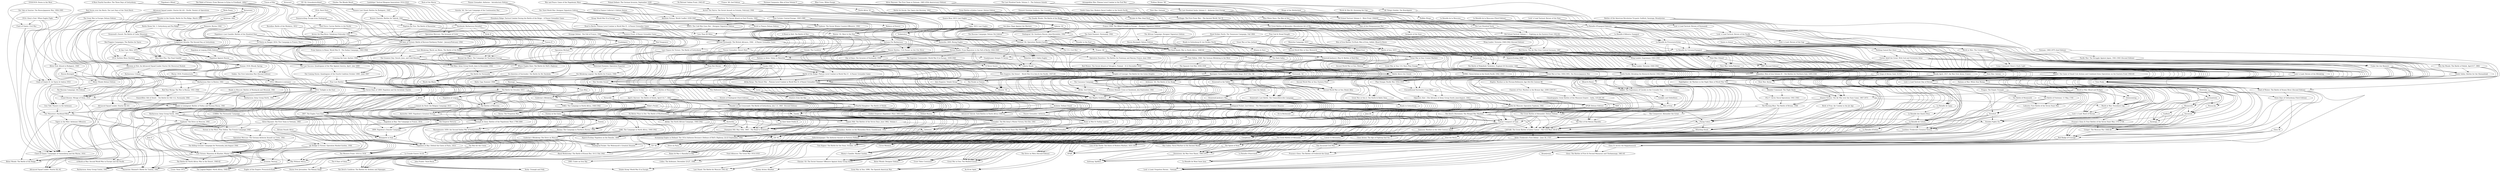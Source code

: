 digraph G {
"Clash of Giants: Campaigns of Tannenberg and the Marne, 1914" -> "Bitter Woods: The Battle of the Bulge" ["weight"=0.207963613583464]
"Tigers in the Mist: Ardennes Offensive" -> "Bitter Woods: The Battle of the Bulge" ["weight"=0.221315130558055]
"Lost Victory: Manstein At Kharkov, Winter 1943" -> "Bitter Woods: The Battle of the Bulge" ["weight"=0.246137541615858]
"Von Manstein's Backhand Blow" -> "Bitter Woods: The Battle of the Bulge" ["weight"=0.202841196665338]
"Four Lost Battles" -> "Bitter Woods: The Battle of the Bulge" ["weight"=0.187587873732501]
"Tigers in the Mist: Ardennes Offensive" -> "Clash of Giants: Campaigns of Tannenberg and the Marne, 1914" ["weight"=0.220657832984203]
"Von Manstein's Backhand Blow" -> "Clash of Giants: Campaigns of Tannenberg and the Marne, 1914" ["weight"=0.302758414215076]
"Triumph & Glory: Battles of the Napoleonic Wars 1796-1809" -> "Clash of Giants: Campaigns of Tannenberg and the Marne, 1914" ["weight"=0.260521357824712]
"Grand Illusion: Mirage of Glory, 1914" -> "Clash of Giants: Campaigns of Tannenberg and the Marne, 1914" ["weight"=0.322385833241445]
"Clash of Giants II: 1st Ypres & Galicia 1914" -> "Clash of Giants: Campaigns of Tannenberg and the Marne, 1914" ["weight"=0.475262503812677]
"Four Lost Battles" -> "Clash of Giants: Campaigns of Tannenberg and the Marne, 1914" ["weight"=0.229098892448209]
"The Tide at Sunrise: The Russo-Japanese War, 1904-1905" -> "Clash of Giants: Campaigns of Tannenberg and the Marne, 1914" ["weight"=0.173340920299355]
"The Great War in Europe: Deluxe Edition" -> "Clash of Giants: Campaigns of Tannenberg and the Marne, 1914" ["weight"=0.224989731974928]
"Clash of Giants: Civil War" -> "Clash of Giants: Campaigns of Tannenberg and the Marne, 1914" ["weight"=0.183834579796783]
"1914: Glory's End / When Eagles Fight" -> "Clash of Giants: Campaigns of Tannenberg and the Marne, 1914" ["weight"=0.22040691012876]
"Von Manstein's Backhand Blow" -> "Tigers in the Mist: Ardennes Offensive" ["weight"=0.177947915929551]
"Lost Victory: Manstein At Kharkov, Winter 1943" -> "Kasserine: Rommel's Battle for Tunisia, 1943" ["weight"=0.312646236437889]
"Lost Victory: Manstein At Kharkov, Winter 1943" -> "The Legend Begins: North Africa, 1940-42" ["weight"=0.279329785797286]
"Lost Victory: Manstein At Kharkov, Winter 1943" -> "The Battle for North Africa: War in the Desert, 1940-42" ["weight"=0.248136956285704]
"Lost Victory: Manstein At Kharkov, Winter 1943" -> "Crisis: Sinai 1973" ["weight"=0.28095272886728]
"Lost Victory: Manstein At Kharkov, Winter 1943" -> "War Without Mercy" ["weight"=0.25821405738112]
"Lost Victory: Manstein At Kharkov, Winter 1943" -> "Invasion: Norway" ["weight"=0.266198516287213]
"Von Manstein's Backhand Blow" -> "Lost Victory: Manstein At Kharkov, Winter 1943" ["weight"=0.310532067849885]
"Air Bridge to Victory: Operation Market-Garden, 1944" -> "Lost Victory: Manstein At Kharkov, Winter 1943" ["weight"=0.223318603575756]
"Operation Mercury: The German Airborne Assault on Crete, 1941" -> "Lost Victory: Manstein At Kharkov, Winter 1943" ["weight"=0.312359936084875]
"Victory in the West: Plan Yellow, The French Campaign 1940" -> "Lost Victory: Manstein At Kharkov, Winter 1943" ["weight"=0.344988949538851]
"Britain Stands Alone" -> "Lost Victory: Manstein At Kharkov, Winter 1943" ["weight"=0.263904708686169]
"Typhoon! The Drive on Moscow, 1941" -> "Lost Victory: Manstein At Kharkov, Winter 1943" ["weight"=0.298693230320829]
"The Killing Ground: Campaign for Normandy, July-August 1944" -> "Lost Victory: Manstein At Kharkov, Winter 1943" ["weight"=0.255345896069953]
"Triumph & Glory: Battles of the Napoleonic Wars 1796-1809" -> "Lost Victory: Manstein At Kharkov, Winter 1943" ["weight"=0.284790251692796]
"Silver Bayonet: The First Team in Vietnam, 1965" -> "Lost Victory: Manstein At Kharkov, Winter 1943" ["weight"=0.213530808087398]
"June 6" -> "Lost Victory: Manstein At Kharkov, Winter 1943" ["weight"=0.259799321647975]
"The War for the Union" -> "Lost Victory: Manstein At Kharkov, Winter 1943" ["weight"=0.184063747560472]
"Barbarossa: Army Group South, 1941" -> "Lost Victory: Manstein At Kharkov, Winter 1943" ["weight"=0.2537685364656]
"Barbarossa: Army Group North, 1941" -> "Lost Victory: Manstein At Kharkov, Winter 1943" ["weight"=0.265933112060352]
"The Battle for Dresden 1813" -> "Lost Victory: Manstein At Kharkov, Winter 1943" ["weight"=0.28436250775164]
"Four Lost Battles" -> "Lost Victory: Manstein At Kharkov, Winter 1943" ["weight"=0.238429848543305]
"1914: Twilight in the East" -> "Lost Victory: Manstein At Kharkov, Winter 1943" ["weight"=0.201590031834173]
"Von Manstein's Backhand Blow" -> "Kasserine: Rommel's Battle for Tunisia, 1943" ["weight"=0.249294859234271]
"Iron Tide: Panzers in the Ardennes" -> "Von Manstein's Backhand Blow" ["weight"=0.245512988721422]
"Roads to Leningrad: Battles of Soltsy and Staraya Russa, 1941" -> "Von Manstein's Backhand Blow" ["weight"=0.299344052635354]
"Grand Illusion: Mirage of Glory, 1914" -> "Von Manstein's Backhand Blow" ["weight"=0.252254798000493]
"Bitter End: Attack to Budapest, 1945" -> "Von Manstein's Backhand Blow" ["weight"=0.242564762757874]
"Roads to Moscow: Battles of Mozhaysk and Mtsensk, 1941" -> "Von Manstein's Backhand Blow" ["weight"=0.185743529013913]
"Four Lost Battles" -> "The Battle for Dresden 1813" ["weight"=0.402145420886576]
"Four Lost Battles" -> "Napoleon at Bay: Defend the Gates of Paris, 1814" ["weight"=0.368920331117367]
"Four Lost Battles" -> "Bonaparte in Italy" ["weight"=0.355505431896455]
"Four Lost Battles" -> "The 6 Days of Glory" ["weight"=0.373874434408716]
"Four Lost Battles" -> "Triumph & Glory: Battles of the Napoleonic Wars 1796-1809" ["weight"=0.312785954150642]
"Four Lost Battles" -> "1807: The Eagles Turn East" ["weight"=0.345405766960145]
"Four Lost Battles" -> "Napoleon at Leipzig" ["weight"=0.348968730673676]
"Four Lost Battles" -> "The Seven Days of 1809: Napoleon and the Archduke Charles" ["weight"=0.40416063528178]
"The Habit of Victory: From Warsaw to Eylau to Friedland, 1806-7" -> "Four Lost Battles" ["weight"=0.417624811881833]
"The Coming Storm: Quadrigame of the Fourth Coalition October 1806 - June 1807" -> "Four Lost Battles" ["weight"=0.475452904390346]
"The Last Success: Quadrigame of the War Against Austria, April - July 1809" -> "Four Lost Battles" ["weight"=0.420586790261141]
"Napoleon at Leipzig (Fifth Edition)" -> "Four Lost Battles" ["weight"=0.385173478931155]
"The Battle for North Africa: War in the Desert, 1940-42" -> "Kasserine: Rommel's Battle for Tunisia, 1943" ["weight"=0.233697541822638]
"June 6" -> "Kasserine: Rommel's Battle for Tunisia, 1943" ["weight"=0.247603171427921]
"Barbarossa: Army Group South, 1941" -> "Kasserine: Rommel's Battle for Tunisia, 1943" ["weight"=0.248263600917069]
"Barbarossa: Army Group North, 1941" -> "Kasserine: Rommel's Battle for Tunisia, 1943" ["weight"=0.259414213076057]
"Roads to Leningrad: Battles of Soltsy and Staraya Russa, 1941" -> "Kasserine: Rommel's Battle for Tunisia, 1943" ["weight"=0.371624955938981]
"Beda Fomm" -> "Kasserine: Rommel's Battle for Tunisia, 1943" ["weight"=0.204852413688133]
"Roads to Moscow: Battles of Mozhaysk and Mtsensk, 1941" -> "Kasserine: Rommel's Battle for Tunisia, 1943" ["weight"=0.268202056894226]
"June 6" -> "The Battle for North Africa: War in the Desert, 1940-42" ["weight"=0.207832606778176]
"Barbarossa: Army Group North, 1941" -> "The Battle for North Africa: War in the Desert, 1940-42" ["weight"=0.21615736187473]
"Barbarossa: Army Group South, 1941" -> "Victory in the West: Plan Yellow, The French Campaign 1940" ["weight"=0.229380537959287]
"Barbarossa: Army Group South, 1941" -> "Barbarossa: Army Group Center, 1941" ["weight"=0.584979604312039]
"Barbarossa: Army Group South, 1941" -> "The Killing Ground: Campaign for Normandy, July-August 1944" ["weight"=0.201489989180414]
"Barbarossa: Army Group South, 1941" -> "War Without Mercy" ["weight"=0.206040914733438]
"Barbarossa: Army Group South, 1941" -> "Typhoon! The Drive on Moscow, 1941" ["weight"=0.477053017718682]
"Barbarossa: Army Group North, 1941" -> "Barbarossa: Army Group South, 1941" ["weight"=0.750277232806141]
"Roads to Leningrad: Battles of Soltsy and Staraya Russa, 1941" -> "Barbarossa: Army Group South, 1941" ["weight"=0.266483814048426]
"1914: Twilight in the East" -> "Barbarossa: Army Group South, 1941" ["weight"=0.246491589120795]
"Barbarossa: Kiev to Rostov, 1941" -> "Barbarossa: Army Group South, 1941" ["weight"=0.505939391783104]
"Barbarossa: Crimea" -> "Barbarossa: Army Group South, 1941" ["weight"=0.44213061473107]
"Barbarossa: Army Group North, 1941" -> "Barbarossa: Army Group Center, 1941" ["weight"=0.58552343713906]
"Barbarossa: Army Group North, 1941" -> "Typhoon! The Drive on Moscow, 1941" ["weight"=0.469407331272]
"Red Star Rising: The War in Russia, 1941-1944" -> "Barbarossa: Army Group North, 1941" ["weight"=0.197520077808654]
"Barbarossa: Kiev to Rostov, 1941" -> "Barbarossa: Army Group North, 1941" ["weight"=0.477435851411688]
"Barbarossa: Crimea" -> "Barbarossa: Army Group North, 1941" ["weight"=0.456194939097227]
"Grand Illusion: Mirage of Glory, 1914" -> "Roads to Leningrad: Battles of Soltsy and Staraya Russa, 1941" ["weight"=0.267368803906668]
"1914: Twilight in the East" -> "Roads to Leningrad: Battles of Soltsy and Staraya Russa, 1941" ["weight"=0.211452806343379]
"Bitter End: Attack to Budapest, 1945" -> "Roads to Leningrad: Battles of Soltsy and Staraya Russa, 1941" ["weight"=0.248898077825972]
"Red Storm over the Reich: The Last Days of the Third Reich" -> "Roads to Leningrad: Battles of Soltsy and Staraya Russa, 1941" ["weight"=0.228844433217407]
"Beda Fomm" -> "Roads to Leningrad: Battles of Soltsy and Staraya Russa, 1941" ["weight"=0.172948860978436]
"Roads to Moscow: Battles of Mozhaysk and Mtsensk, 1941" -> "Roads to Leningrad: Battles of Soltsy and Staraya Russa, 1941" ["weight"=0.401432017879253]
"The Battles of Waterloo" -> "Triumph & Glory: Battles of the Napoleonic Wars 1796-1809" ["weight"=0.373297149969673]
"The Battle for Dresden 1813" -> "Triumph & Glory: Battles of the Napoleonic Wars 1796-1809" ["weight"=0.333096544855025]
"Borodino: Battle of the Moskova, 1812" -> "Triumph & Glory: Battles of the Napoleonic Wars 1796-1809" ["weight"=0.467148724245449]
"Triumph & Glory: Battles of the Napoleonic Wars 1796-1809" -> "Eagles of the Empire: Preussisch-Eylau" ["weight"=0.245044324997342]
"Triumph & Glory: Battles of the Napoleonic Wars 1796-1809" -> "Risorgimento 1859: the Second Italian War of Independence" ["weight"=0.31240504101393]
"Austerlitz 1805: Napoleon's Greatest Victory" -> "Triumph & Glory: Battles of the Napoleonic Wars 1796-1809" ["weight"=0.269848281366936]
"Napoleon at Leipzig" -> "Triumph & Glory: Battles of the Napoleonic Wars 1796-1809" ["weight"=0.289632923505223]
"Grand Illusion: Mirage of Glory, 1914" -> "Iron Tide: Panzers in the Ardennes" ["weight"=0.169265947459637]
"Russia Besieged" -> "Grand Illusion: Mirage of Glory, 1914" ["weight"=0.145036311092719]
"Clash of Giants II: 1st Ypres & Galicia 1914" -> "Grand Illusion: Mirage of Glory, 1914" ["weight"=0.306876570109343]
"1914: Twilight in the East" -> "Grand Illusion: Mirage of Glory, 1914" ["weight"=0.201050080032221]
"Red Storm over the Reich: The Last Days of the Third Reich" -> "Grand Illusion: Mirage of Glory, 1914" ["weight"=0.229996135579139]
"Marne 1918: Friedensturm" -> "Grand Illusion: Mirage of Glory, 1914" ["weight"=0.198303679979319]
"The Great War in Europe: Deluxe Edition" -> "Grand Illusion: Mirage of Glory, 1914" ["weight"=0.280847781255644]
"1914: Glory's End / When Eagles Fight" -> "Grand Illusion: Mirage of Glory, 1914" ["weight"=0.189063504253759]
"The Great War in Europe: Deluxe Edition" -> "Clash of Giants II: 1st Ypres & Galicia 1914" ["weight"=0.223717871901403]
"The Tide at Sunrise: The Russo-Japanese War, 1904-1905" -> "Clash of Giants II: 1st Ypres & Galicia 1914" ["weight"=0.194044777935385]
"Clash of Giants: Civil War" -> "Clash of Giants II: 1st Ypres & Galicia 1914" ["weight"=0.186386160169639]
"1914: Glory's End / When Eagles Fight" -> "Clash of Giants II: 1st Ypres & Galicia 1914" ["weight"=0.218550380601364]
"The Great War in Europe: Deluxe Edition" -> "The Western Front: 1914 to 1918" ["weight"=0.190309564874009]
"The Great War in Europe: Deluxe Edition" -> "1914: Twilight in the East" ["weight"=0.261107804778038]
"The Great War in Europe: Deluxe Edition" -> "A World at War: Second World War in Europe and the Pacific" ["weight"=0.168859102915605]
"1914: Glory's End / When Eagles Fight" -> "Clash of Giants: Civil War" ["weight"=0.217430905021779]
"1918/1919: Storm in the West" -> "Clash of Giants: Civil War" ["weight"=0.121433697255213]
"1918/1919: Storm in the West" -> "1914: Glory's End / When Eagles Fight" ["weight"=0.171717326669636]
"Panzer Grenadier" -> "Rome At War I: Hannibal at Bay" ["weight"=0.207588304553361]
"Advanced Tobruk: Tank Battles in North Africa 1940-43" -> "Panzer Grenadier" ["weight"=0.188753515934489]
"Rome at War II: Fading Legions" -> "Panzer Grenadier" ["weight"=0.186217409184374]
"Arnhem: Defiant Stand" -> "Panzer Grenadier" ["weight"=0.154054136759863]
"Panzer Grenadier: Airborne" -> "Panzer Grenadier" ["weight"=0.328581373127737]
"Afrika Korps: The Desert War – Platoon Level Combat in World War II: A Panzer Grenadier Game" -> "Panzer Grenadier" ["weight"=0.329995646681008]
"Battle of the Bulge: Platoon Level Combat in World War II – A Panzer Grenadier Game" -> "Panzer Grenadier" ["weight"=0.299972864025097]
"Strange Defeat:  The Fall of France, 1940" -> "Panzer Grenadier" ["weight"=0.151670605455608]
"Soldier Emperor: Napoleon's Wars 1803-1815" -> "Rome At War I: Hannibal at Bay" ["weight"=0.121881714615356]
"Gazala 1942" -> "Rome At War I: Hannibal at Bay" ["weight"=0.205997268179595]
"Soldier Kings: The Seven Years War Worldwide" -> "Rome At War I: Hannibal at Bay" ["weight"=0.181239895740691]
"Rome at War II: Fading Legions" -> "Rome At War I: Hannibal at Bay" ["weight"=0.554861928530761]
"Afrika Korps: The Desert War – Platoon Level Combat in World War II: A Panzer Grenadier Game" -> "Rome At War I: Hannibal at Bay" ["weight"=0.158099341723527]
"Arnhem: Defiant Stand" -> "Advanced Tobruk: Tank Battles in North Africa 1940-43" ["weight"=0.4170860710101]
"Afrika Korps: The Desert War – Platoon Level Combat in World War II: A Panzer Grenadier Game" -> "Advanced Tobruk: Tank Battles in North Africa 1940-43" ["weight"=0.173773120652664]
"Battle of the Bulge: Platoon Level Combat in World War II – A Panzer Grenadier Game" -> "Advanced Tobruk: Tank Battles in North Africa 1940-43" ["weight"=0.163429822332979]
"Defiant Russia" -> "Rome at War II: Fading Legions" ["weight"=0.233344255143619]
"Gazala 1942" -> "Rome at War II: Fading Legions" ["weight"=0.2423905865983]
"Rome at War II: Fading Legions" -> "Soldier Kings: The Seven Years War Worldwide" ["weight"=0.223869230875051]
"Strange Defeat:  The Fall of France, 1940" -> "Rome at War II: Fading Legions" ["weight"=0.224148653960957]
"Battle of the Bulge: Platoon Level Combat in World War II – A Panzer Grenadier Game" -> "Arnhem: Defiant Stand" ["weight"=0.166633444059949]
"Battle of the Bulge: Platoon Level Combat in World War II – A Panzer Grenadier Game" -> "Panzer Grenadier: Airborne" ["weight"=0.373645780152286]
"Afrika Korps: The Desert War – Platoon Level Combat in World War II: A Panzer Grenadier Game" -> "Panzer Grenadier: Airborne" ["weight"=0.281357015750381]
"Beyond Normandy: The British Advance, 1944 – A Panzer Grenadier Game" -> "Panzer Grenadier: Airborne" ["weight"=0.293577277383287]
"Strange Defeat:  The Fall of France, 1940" -> "Panzer Grenadier: Airborne" ["weight"=0.212682190711411]
"Gazala 1942" -> "Afrika Korps: The Desert War – Platoon Level Combat in World War II: A Panzer Grenadier Game" ["weight"=0.196941604616349]
"Battle of the Bulge: Platoon Level Combat in World War II – A Panzer Grenadier Game" -> "Afrika Korps: The Desert War – Platoon Level Combat in World War II: A Panzer Grenadier Game" ["weight"=0.525551603340673]
"Afrika Korps: The Desert War – Platoon Level Combat in World War II: A Panzer Grenadier Game" -> "Great War at Sea: The Mediterranean" ["weight"=0.235709509242208]
"Afrika Korps: The Desert War – Platoon Level Combat in World War II: A Panzer Grenadier Game" -> "Second World War at Sea: Bomb Alley" ["weight"=0.210184550534719]
"Great War at Sea: Jutland" -> "Afrika Korps: The Desert War – Platoon Level Combat in World War II: A Panzer Grenadier Game" ["weight"=0.200116398158807]
"Guadalcanal: Semper Fi Series" -> "Afrika Korps: The Desert War – Platoon Level Combat in World War II: A Panzer Grenadier Game" ["weight"=0.520139736650222]
"Panzer Grenadier: Desert Rats" -> "Afrika Korps: The Desert War – Platoon Level Combat in World War II: A Panzer Grenadier Game" ["weight"=0.604757468905644]
"Beyond Normandy: The British Advance, 1944 – A Panzer Grenadier Game" -> "Afrika Korps: The Desert War – Platoon Level Combat in World War II: A Panzer Grenadier Game" ["weight"=0.582314714998471]
"Strange Defeat:  The Fall of France, 1940" -> "Afrika Korps: The Desert War – Platoon Level Combat in World War II: A Panzer Grenadier Game" ["weight"=0.164559143699751]
"Panzer Grenadier: Desert Rats" -> "Battle of the Bulge: Platoon Level Combat in World War II – A Panzer Grenadier Game" ["weight"=0.512011025529769]
"Beyond Normandy: The British Advance, 1944 – A Panzer Grenadier Game" -> "Battle of the Bulge: Platoon Level Combat in World War II – A Panzer Grenadier Game" ["weight"=0.5678525505132]
"Eastern Front: A Panzer Grenadier Game" -> "Battle of the Bulge: Platoon Level Combat in World War II – A Panzer Grenadier Game" ["weight"=0.471205458190984]
"Road to Berlin: Platoon Level Combat in World War II – A Panzer Grenadier Game" -> "Battle of the Bulge: Platoon Level Combat in World War II – A Panzer Grenadier Game" ["weight"=0.516670731695202]
"Panzer Grenadier: Airborne – Introductory Edition" -> "Battle of the Bulge: Platoon Level Combat in World War II – A Panzer Grenadier Game" ["weight"=0.403479990017986]
"Elsenborn Ridge: Tactical Combat During the Battle of the Bulge – A Panzer Grenadier Game" -> "Battle of the Bulge: Platoon Level Combat in World War II – A Panzer Grenadier Game" ["weight"=0.462679780239406]
"Strange Defeat:  The Fall of France, 1940" -> "Defiant Russia" ["weight"=0.291436818184962]
"Strange Defeat:  The Fall of France, 1940" -> "Gazala 1942" ["weight"=0.275955704090599]
"Strange Defeat:  The Fall of France, 1940" -> "Crusader: The 8th Army's Winter Victory, Nov-Dec 1941" ["weight"=0.177609073125536]
"Strange Defeat:  The Fall of France, 1940" -> "Red Vengeance" ["weight"=0.36560333490545]
"Saratoga" -> "Brandywine" ["weight"=0.49804045662918]
"Guilford" -> "Brandywine" ["weight"=0.532254093443407]
"Monmouth" -> "Brandywine" ["weight"=0.431601965389616]
"Germantown" -> "Brandywine" ["weight"=0.429398611807962]
"Guilford" -> "Saratoga" ["weight"=0.491216090006579]
"Savannah" -> "Saratoga" ["weight"=0.389333541895252]
"Monmouth" -> "Saratoga" ["weight"=0.500295318383119]
"Germantown" -> "Saratoga" ["weight"=0.418128718221122]
"Monmouth" -> "Guilford" ["weight"=0.429083261747981]
"Monmouth" -> "Savannah" ["weight"=0.49249949742568]
"Monmouth" -> "Gringo!: The Mexican War 1846-48" ["weight"=0.24041212955993]
"Newtown" -> "Monmouth" ["weight"=0.389544483006325]
"Germantown" -> "Monmouth" ["weight"=0.545147109634383]
"Twin Peaks" -> "Monmouth" ["weight"=0.207006695828181]
"Germantown" -> "Savannah" ["weight"=0.462161557051926]
"Newtown" -> "Germantown" ["weight"=0.505702525423436]
"Germantown" -> "Pensacola" ["weight"=0.42214081228681]
"Battles of the American Revolution Tri-pack: Guilford, Saratoga, Brandywine" -> "Germantown" ["weight"=0.259634301838009]
"Stonewall's Last Battle: The Chancellorsville Campaign" -> "Grant Takes Command" ["weight"=0.59159712878974]
"Stonewall's Last Battle: The Chancellorsville Campaign" -> "On to Richmond!" ["weight"=0.61096923287654]
"Stonewall's Last Battle: The Chancellorsville Campaign" -> "Roads to Gettysburg" ["weight"=0.637394399435662]
"Here Come the Rebels" -> "Stonewall's Last Battle: The Chancellorsville Campaign" ["weight"=0.651929581563316]
"Stonewall in the Valley" -> "Stonewall's Last Battle: The Chancellorsville Campaign" ["weight"=0.712353410173738]
"Battle Above the Clouds" -> "Stonewall's Last Battle: The Chancellorsville Campaign" ["weight"=0.435288531203321]
"Stonewall Jackson's Way II: Battles of Bull Run" -> "Stonewall's Last Battle: The Chancellorsville Campaign" ["weight"=0.354278547640144]
"Atlanta Is Ours" -> "Stonewall's Last Battle: The Chancellorsville Campaign" ["weight"=0.301858688492101]
"On to Richmond!" -> "Grant Takes Command" ["weight"=0.582930867649698]
"Stonewall in the Valley" -> "Grant Takes Command" ["weight"=0.576210214420129]
"Battle Above the Clouds" -> "Grant Takes Command" ["weight"=0.436924459382234]
"Roads to Gettysburg" -> "On to Richmond!" ["weight"=0.614292380960801]
"Stonewall in the Valley" -> "On to Richmond!" ["weight"=0.599531956643021]
"Stonewall Jackson's Way" -> "Roads to Gettysburg" ["weight"=0.622243955446125]
"Here Come the Rebels" -> "Roads to Gettysburg" ["weight"=0.683692010513768]
"Stonewall in the Valley" -> "Roads to Gettysburg" ["weight"=0.648354185988068]
"Here Come the Rebels" -> "Stonewall Jackson's Way" ["weight"=0.678437567086386]
"Stonewall in the Valley" -> "Here Come the Rebels" ["weight"=0.660213525546153]
"Stonewall in the Valley" -> "Stonewall Jackson's Way" ["weight"=0.625583405283527]
"Battle Above the Clouds" -> "Stonewall in the Valley" ["weight"=0.403485906593852]
"Stonewall Jackson's Way II: Battles of Bull Run" -> "Stonewall in the Valley" ["weight"=0.32245070739265]
"Battle Above the Clouds" -> "This Terrible Sound" ["weight"=0.191090541263711]
"None But Heroes" -> "Battle Above the Clouds" ["weight"=0.230109557561524]
"Stonewall Jackson's Way II: Battles of Bull Run" -> "Battle Above the Clouds" ["weight"=0.523637753433563]
"Last Chance for Victory: The Battle of Gettysburg" -> "Battle Above the Clouds" ["weight"=0.239980163845285]
"Atlanta Is Ours" -> "Battle Above the Clouds" ["weight"=0.42587516173641]
"Roads to Gettysburg II: Lee Strikes North" -> "Battle Above the Clouds" ["weight"=0.425237804104347]
"Stonewall Jackson's Way II: Battles of Bull Run" -> "None But Heroes" ["weight"=0.208153195221034]
"Atlanta Is Ours" -> "Stonewall Jackson's Way II: Battles of Bull Run" ["weight"=0.461877920820773]
"Last Chance for Victory: The Battle of Gettysburg" -> "Stonewall Jackson's Way II: Battles of Bull Run" ["weight"=0.231739371415238]
"Roads to Gettysburg II: Lee Strikes North" -> "Stonewall Jackson's Way II: Battles of Bull Run" ["weight"=0.53229599627129]
"Hood Strikes North: The Tennessee Campaign, Fall 1864" -> "Stonewall Jackson's Way II: Battles of Bull Run" ["weight"=0.423950497975364]
"Roads to Gettysburg II: Lee Strikes North" -> "Atlanta Is Ours" ["weight"=0.580588945726513]
"Hood Strikes North: The Tennessee Campaign, Fall 1864" -> "Atlanta Is Ours" ["weight"=0.475508246785237]
"Krieg! World War II in Europe" -> "Totaler Krieg! World War II in Europe" ["weight"=0.244921187336248]
"Axis Empires: Totaler Krieg!" -> "Totaler Krieg! World War II in Europe" ["weight"=0.254425206294454]
"Axis Empires: Dai Senso! – World War II in Asia & the Pacific, 1937-45" -> "Totaler Krieg! World War II in Europe" ["weight"=0.216197002285774]
"Axis Empires: Totaler Krieg!" -> "The Mighty Endeavor" ["weight"=0.153257499266889]
"Axis Empires: Dai Senso! – World War II in Asia & the Pacific, 1937-45" -> "Axis Empires: Totaler Krieg!" ["weight"=0.669747224766225]
"Victory Roads: From Bagration to the Fall of Berlin 1944-1945" -> "Axis Empires: Totaler Krieg!" ["weight"=0.142593527831308]
"The Supreme Commander: World War II in Europe, 1939-1945" -> "Axis Empires: Totaler Krieg!" ["weight"=0.150111182510939]
"Liberty Roads" -> "Axis Empires: Totaler Krieg!" ["weight"=0.228449302746746]
"Nations in Arms: Valmy to Waterloo" -> "Axis Empires: Totaler Krieg!" ["weight"=0.200192938659436]
"Balance of Powers" -> "Axis Empires: Totaler Krieg!" ["weight"=0.153906128884136]
"Absolute Victory: World Conflict 1939-1945" -> "Axis Empires: Totaler Krieg!" ["weight"=0.182529481489419]
"Liberty Roads" -> "Axis Empires: Dai Senso! – World War II in Asia & the Pacific, 1937-45" ["weight"=0.198555538710519]
"Nations in Arms: Valmy to Waterloo" -> "Axis Empires: Dai Senso! – World War II in Asia & the Pacific, 1937-45" ["weight"=0.234929132037211]
"War Without Mercy" -> "The Legend Begins: North Africa, 1940-42" ["weight"=0.201450241008076]
"Victory in the West: Plan Yellow, The French Campaign 1940" -> "The Legend Begins: North Africa, 1940-42" ["weight"=0.229489864875341]
"Victory in the West: Plan Yellow, The French Campaign 1940" -> "War Without Mercy" ["weight"=0.281101108602488]
"La Grande Guerre 14-18" -> "War Without Mercy" ["weight"=0.236302087973671]
"The War for the Union" -> "War Without Mercy" ["weight"=0.277641372973437]
"COBRA: The Normandy Campaign" -> "War Without Mercy" ["weight"=0.224272060187023]
"Victory in the West: Plan Yellow, The French Campaign 1940" -> "Crisis: Sinai 1973" ["weight"=0.222288089303527]
"Victory in the West: Plan Yellow, The French Campaign 1940" -> "Invasion: Norway" ["weight"=0.276246062238229]
"Victory in the West: Plan Yellow, The French Campaign 1940" -> "Operation Mercury: The German Airborne Assault on Crete, 1941" ["weight"=0.291688819957106]
"Typhoon! The Drive on Moscow, 1941" -> "Victory in the West: Plan Yellow, The French Campaign 1940" ["weight"=0.259927312592964]
"COBRA: The Normandy Campaign" -> "Victory in the West: Plan Yellow, The French Campaign 1940" ["weight"=0.216604453043711]
"Ardennes" -> "Stalingrad Pocket: The Wehrmacht's Greatest Disaster" ["weight"=0.305357923264416]
"Ardennes" -> "Guderian's Blitzkrieg: The Drive on Moscow" ["weight"=0.280461057553959]
"Ardennes" -> "Yom Kippur: The Battle for the Sinai, October, 1973" ["weight"=0.329669178943679]
"Ardennes" -> "Fallschirmjaeger: The Airborne Assault on Fortress Holland" ["weight"=0.328892105556808]
"Ardennes" -> "GD '40" ["weight"=0.335349784658591]
"Ardennes" -> "GD '41" ["weight"=0.299395061096805]
"Crusader: The 8th Army's Winter Victory, Nov-Dec 1941" -> "Ardennes" ["weight"=0.393708671728465]
"Gazala" -> "Ardennes" ["weight"=0.353321317337082]
"Afrika: The North African Campaign, 1940-1942" -> "Ardennes" ["weight"=0.391536869214031]
"Enemy at the Gates" -> "Ardennes" ["weight"=0.342053058413081]
"Hube's Pocket" -> "Ardennes" ["weight"=0.290064591652283]
"Stalingrad Pocket: 2nd Edition – The Wehrmacht's Greatest Disaster" -> "Ardennes" ["weight"=0.404010516149159]
"The Mighty Endeavor" -> "Ardennes" ["weight"=0.329342624924226]
"Afrika: The North African Campaign, 1940-1942" -> "Stalingrad Pocket: The Wehrmacht's Greatest Disaster" ["weight"=0.350424422990519]
"Enemy at the Gates" -> "Stalingrad Pocket: The Wehrmacht's Greatest Disaster" ["weight"=0.272214349821993]
"Guderian's Blitzkrieg: The Drive on Moscow" -> "Stalingrad Pocket: The Wehrmacht's Greatest Disaster" ["weight"=0.338073380314388]
"DAK: The Campaign in North Africa, 1940-1942" -> "Guderian's Blitzkrieg: The Drive on Moscow" ["weight"=0.324262161485251]
"Enemy at the Gates" -> "Guderian's Blitzkrieg: The Drive on Moscow" ["weight"=0.412716026732619]
"Hube's Pocket" -> "Guderian's Blitzkrieg: The Drive on Moscow" ["weight"=0.371997527848383]
"Stalingrad Pocket: 2nd Edition – The Wehrmacht's Greatest Disaster" -> "Yom Kippur: The Battle for the Sinai, October, 1973" ["weight"=0.36832484877677]
"The Mighty Endeavor" -> "Yom Kippur: The Battle for the Sinai, October, 1973" ["weight"=0.299023762310731]
"Crusader: The 8th Army's Winter Victory, Nov-Dec 1941" -> "Yom Kippur: The Battle for the Sinai, October, 1973" ["weight"=0.340037571602302]
"Bastogne: Screaming Eagles Under Siege 18-27 Dec '44" -> "Yom Kippur: The Battle for the Sinai, October, 1973" ["weight"=0.286043445738559]
"It Never Snows" -> "Yom Kippur: The Battle for the Sinai, October, 1973" ["weight"=0.263025063870095]
"Ukraine '44" -> "Yom Kippur: The Battle for the Sinai, October, 1973" ["weight"=0.202185377328521]
"The Pocket at Falaise" -> "Yom Kippur: The Battle for the Sinai, October, 1973" ["weight"=0.164513766900145]
"Heights of Courage: The Battle for the Golan Heights" -> "Yom Kippur: The Battle for the Sinai, October, 1973" ["weight"=0.373281780735567]
"Panzer Battles: 11th Panzer on the Chir River" -> "Yom Kippur: The Battle for the Sinai, October, 1973" ["weight"=0.238868598817389]
"Stalingrad Pocket: 2nd Edition – The Wehrmacht's Greatest Disaster" -> "Fallschirmjaeger: The Airborne Assault on Fortress Holland" ["weight"=0.326812939702254]
"Fallschirmjaeger: The Airborne Assault on Fortress Holland" -> "Drive on Paris" ["weight"=0.388163236272495]
"Crusader: The 8th Army's Winter Victory, Nov-Dec 1941" -> "Fallschirmjaeger: The Airborne Assault on Fortress Holland" ["weight"=0.374321377676258]
"Gazala" -> "Fallschirmjaeger: The Airborne Assault on Fortress Holland" ["weight"=0.362683899877178]
"GD '40" -> "Black Wednesday: The Battle of Krasni Bor, 10-11 Feb 1943" ["weight"=0.542154334702603]
"GD '41" -> "GD '40" ["weight"=0.602458092768678]
"Screaming Eagles in Holland: The 101st Airborne Division's Defense of Hell's Highway, 22-23 September, 1944" -> "GD '40" ["weight"=0.431693801735957]
"Matanikau: Battles on the Matanikau River, Guadalcanal, 1942" -> "GD '40" ["weight"=0.501497982326988]
"Enemy at the Gates" -> "GD '40" ["weight"=0.318679045050709]
"Hunters from the Sky" -> "GD '40" ["weight"=0.496674899425256]
"Leros" -> "GD '40" ["weight"=0.492165282321462]
"Omaha: The Bloody Beach" -> "GD '40" ["weight"=0.454324834758679]
"GD '42: Grossdeutschland" -> "GD '40" ["weight"=0.343519323292569]
"GD '41" -> "Black Wednesday: The Battle of Krasni Bor, 10-11 Feb 1943" ["weight"=0.526227588112228]
"Champion Hill: May 16th, 1863 – The Road to Vicksburg" -> "GD '41" ["weight"=0.315667955649213]
"Gaines Mill: The Battles of the Seven Days, June 1862, Volume 1" -> "GD '41" ["weight"=0.290094814115107]
"Crusader: The 8th Army's Winter Victory, Nov-Dec 1941" -> "GD '41" ["weight"=0.320668868923842]
"Gazala" -> "GD '41" ["weight"=0.347540536834404]
"Matanikau: Battles on the Matanikau River, Guadalcanal, 1942" -> "GD '41" ["weight"=0.48336562918785]
"Enemy at the Gates" -> "GD '41" ["weight"=0.329882809180666]
"Hube's Pocket" -> "GD '41" ["weight"=0.355210518289317]
"Leros" -> "GD '41" ["weight"=0.496268529248654]
"Landships! Tactical Weapons Innovations 1914-1918" -> "GD '41" ["weight"=0.170032006697803]
"This Terrible Sound" -> "GD '41" ["weight"=0.293522524815715]
"Stalingrad Pocket: 2nd Edition – The Wehrmacht's Greatest Disaster" -> "Crusader: The 8th Army's Winter Victory, Nov-Dec 1941" ["weight"=0.374142926430314]
"Gazala 1942" -> "Crusader: The 8th Army's Winter Victory, Nov-Dec 1941" ["weight"=0.20142371578731]
"Crusader: The 8th Army's Winter Victory, Nov-Dec 1941" -> "Drive on Paris" ["weight"=0.399396683830225]
"Gazala" -> "Crusader: The 8th Army's Winter Victory, Nov-Dec 1941" ["weight"=0.583426568159247]
"Operation Michael" -> "Crusader: The 8th Army's Winter Victory, Nov-Dec 1941" ["weight"=0.417678251947889]
"Red Vengeance" -> "Crusader: The 8th Army's Winter Victory, Nov-Dec 1941" ["weight"=0.149693818902496]
"Guadalajara" -> "Crusader: The 8th Army's Winter Victory, Nov-Dec 1941" ["weight"=0.346443080954245]
"Rock of the Marne" -> "Crusader: The 8th Army's Winter Victory, Nov-Dec 1941" ["weight"=0.296651858128584]
"Karelia '44: The Last Campaign of the Continuation War" -> "Crusader: The 8th Army's Winter Victory, Nov-Dec 1941" ["weight"=0.299142297401144]
"Gazala 1942" -> "Gazala" ["weight"=0.216232959454325]
"Gazala" -> "Drive on Paris" ["weight"=0.423491385777831]
"Hube's Pocket" -> "Gazala" ["weight"=0.321000192654129]
"Operation Michael" -> "Gazala" ["weight"=0.39578256286548]
"Red Vengeance" -> "Gazala" ["weight"=0.154427958981814]
"Enemy at the Gates" -> "Afrika: The North African Campaign, 1940-1942" ["weight"=0.271637322258561]
"Enemy at the Gates" -> "Sicily: Triumph and Folly" ["weight"=0.471603358476288]
"Enemy at the Gates" -> "Black Wednesday: The Battle of Krasni Bor, 10-11 Feb 1943" ["weight"=0.337771634714571]
"Enemy at the Gates" -> "Tunisia" ["weight"=0.449721581882156]
"Enemy at the Gates" -> "DAK: The Campaign in North Africa, 1940-1942" ["weight"=0.418576251662153]
"Hube's Pocket" -> "Enemy at the Gates" ["weight"=0.526881385840167]
"Guderian's Blitzkrieg II" -> "Enemy at the Gates" ["weight"=0.455727977944351]
"Hube's Pocket" -> "Sicily: Triumph and Folly" ["weight"=0.475683624681953]
"Hube's Pocket" -> "DAK: The Campaign in North Africa, 1940-1942" ["weight"=0.449014688942386]
"Guderian's Blitzkrieg II" -> "Hube's Pocket" ["weight"=0.482352565895053]
"Stalingrad Pocket: 2nd Edition – The Wehrmacht's Greatest Disaster" -> "Monty's Gamble: Market Garden" ["weight"=0.190205376458309]
"The Mighty Endeavor" -> "Stalingrad Pocket: 2nd Edition – The Wehrmacht's Greatest Disaster" ["weight"=0.375094980358518]
"Afrika: 2nd Edition" -> "Stalingrad Pocket: 2nd Edition – The Wehrmacht's Greatest Disaster" ["weight"=0.387179388171395]
"Bastogne: Screaming Eagles Under Siege 18-27 Dec '44" -> "Stalingrad Pocket: 2nd Edition – The Wehrmacht's Greatest Disaster" ["weight"=0.325608160140329]
"The Mighty Endeavor" -> "Ukraine '43: The Soviet Summer Offensive Against Army Group South" ["weight"=0.291876880156441]
"The Mighty Endeavor" -> "Monty's Gamble: Market Garden" ["weight"=0.221300665135718]
"Afrika: 2nd Edition" -> "The Mighty Endeavor" ["weight"=0.370096929352725]
"A Victory Denied: Crisis at Smolensk, July-September, 1941" -> "The Mighty Endeavor" ["weight"=0.222279277753167]
"The Caucasus Campaign" -> "The Mighty Endeavor" ["weight"=0.218258851468896]
"Bastogne: Screaming Eagles Under Siege 18-27 Dec '44" -> "The Mighty Endeavor" ["weight"=0.309100846647778]
"Iwo Jima: Rage Against the Marines" -> "The Mighty Endeavor" ["weight"=0.144540419724779]
"Normandy '44" -> "The Mighty Endeavor" ["weight"=0.229700932822096]
"The Supreme Commander: World War II in Europe, 1939-1945" -> "The Mighty Endeavor" ["weight"=0.166193919874002]
"Liberty Roads" -> "The Mighty Endeavor" ["weight"=0.189176773236956]
"It Never Snows" -> "The Mighty Endeavor" ["weight"=0.26761279584305]
"Day of Days: The Invasion of Normandy 1944" -> "The Mighty Endeavor" ["weight"=0.290400771315929]
"Victory Roads: From Bagration to the Fall of Berlin 1944-1945" -> "The Mighty Endeavor" ["weight"=0.202040808198373]
"Panzer Battles: 11th Panzer on the Chir River" -> "The Mighty Endeavor" ["weight"=0.2807335682683]
"Glory II: Across the Rappahannock" -> "Glory: The Battles of First & Second Manassas and Chickamauga, 1861-63" ["weight"=0.427503762562498]
"Red Badge of Courage" -> "Glory: The Battles of First & Second Manassas and Chickamauga, 1861-63" ["weight"=0.271927103284036]
"Glory III" -> "Glory: The Battles of First & Second Manassas and Chickamauga, 1861-63" ["weight"=0.321487142093962]
"Red Badge of Courage" -> "Glory II: Across the Rappahannock" ["weight"=0.350244023483415]
"Three Days of Gettysburg (Third Edition)" -> "Glory II: Across the Rappahannock" ["weight"=0.258962196401335]
"Glory III" -> "Glory II: Across the Rappahannock" ["weight"=0.414540154816783]
"Dead of Winter: The Battle of Stones River (Second Edition)" -> "Glory II: Across the Rappahannock" ["weight"=0.280485710626923]
"Savannah" -> "Red Badge of Courage" ["weight"=0.255131919713553]
"Gringo!: The Mexican War 1846-48" -> "Red Badge of Courage" ["weight"=0.460782851194972]
"Under the Lily Banners" -> "Red Badge of Courage" ["weight"=0.258336579765093]
"Death Valley: Battles for the Shenandoah" -> "Red Badge of Courage" ["weight"=0.298362295706756]
"Three Days of Gettysburg (Third Edition)" -> "Red Badge of Courage" ["weight"=0.481370865622378]
"Glory III" -> "Red Badge of Courage" ["weight"=0.23369716448362]
"Dead of Winter: The Battle of Stones River (Second Edition)" -> "Red Badge of Courage" ["weight"=0.452534624288741]
"Newtown" -> "Red Badge of Courage" ["weight"=0.223827819429256]
"Twin Peaks" -> "Red Badge of Courage" ["weight"=0.423531466597167]
"Dead of Winter: The Battle of Stones River (Second Edition)" -> "Glory III" ["weight"=0.262238003725744]
"Invasion: Norway" -> "Crisis: Sinai 1973" ["weight"=0.279328945722654]
"Typhoon! The Drive on Moscow, 1941" -> "Crisis: Sinai 1973" ["weight"=0.252751436565339]
"Air Bridge to Victory: Operation Market-Garden, 1944" -> "Invasion: Norway" ["weight"=0.276273063356886]
"Britain Stands Alone" -> "Invasion: Norway" ["weight"=0.300281758132035]
"Operation Mercury: The German Airborne Assault on Crete, 1941" -> "Invasion: Norway" ["weight"=0.268729165572401]
"Operation Mercury: The German Airborne Assault on Crete, 1941" -> "Air Bridge to Victory: Operation Market-Garden, 1944" ["weight"=0.308141844041174]
"Britain Stands Alone" -> "Air Bridge to Victory: Operation Market-Garden, 1944" ["weight"=0.253659566468233]
"Silver Bayonet: The First Team in Vietnam, 1965" -> "Air Bridge to Victory: Operation Market-Garden, 1944" ["weight"=0.270487782277616]
"Silver Bayonet: The First Team in Vietnam, 1965" -> "Operation Mercury: The German Airborne Assault on Crete, 1941" ["weight"=0.20309355681833]
"Typhoon! The Drive on Moscow, 1941" -> "Barbarossa: Army Group Center, 1941" ["weight"=0.419895871052736]
"1914: Twilight in the East" -> "The Killing Ground: Campaign for Normandy, July-August 1944" ["weight"=0.220852511645185]
"The War for the Union" -> "La Grande Guerre 14-18" ["weight"=0.15490768564365]
"The Battle for Dresden 1813" -> "The Battles of Waterloo" ["weight"=0.337445300613855]
"The Battle for Dresden 1813" -> "Napoleon at Bay: Defend the Gates of Paris, 1814" ["weight"=0.355175216638629]
"The Battle for Dresden 1813" -> "Aspern-Essling: Napoleon on the Danube, 1809" ["weight"=0.238065727358405]
"The Battle for Dresden 1813" -> "Austerlitz" ["weight"=0.285749164977599]
"The Battle for Dresden 1813" -> "The 6 Days of Glory" ["weight"=0.376801514811502]
"The Battle for Dresden 1813" -> "Austerlitz 1805: Napoleon's Greatest Victory" ["weight"=0.276343834441559]
"The Battle for Dresden 1813" -> "1807: The Eagles Turn East" ["weight"=0.322961339378863]
"The Battle for Dresden 1813" -> "L'Armeé du Nord: the Belgian Campaign 1815" ["weight"=0.324703597310638]
"The Battle for Dresden 1813" -> "Napoleon at Leipzig" ["weight"=0.360929469778909]
"The Battle for Dresden 1813" -> "JENA!" ["weight"=0.31977884736856]
"Marengo" -> "The Battle for Dresden 1813" ["weight"=0.255520335773826]
"1914: Twilight in the East" -> "The Western Front: 1914 to 1918" ["weight"=0.192504408314489]
"1914: Twilight in the East" -> "A World at War: Second World War in Europe and the Pacific" ["weight"=0.147944766551051]
"Marne 1918: Friedensturm" -> "1914: Twilight in the East" ["weight"=0.224701076412256]
"1914: Offensive à outrance" -> "1914: Twilight in the East" ["weight"=0.433362516051863]
"Somme 1918: Bloody Spring" -> "1914: Twilight in the East" ["weight"=0.192616613965175]
"1914: Serbien Muss Sterbien" -> "1914: Twilight in the East" ["weight"=0.319449871049665]
"Red Poppies Campaigns: The Battles for Ypres" -> "1914: Twilight in the East" ["weight"=0.145782994753919]
"The Russian Campaign: 4th Edition" -> "Iron Tide: Panzers in the Ardennes" ["weight"=0.155933176449088]
"Bitter Woods Deluxe Edition" -> "Iron Tide: Panzers in the Ardennes" ["weight"=0.23768356022217]
"Russia Besieged" -> "Iron Tide: Panzers in the Ardennes" ["weight"=0.162646964676592]
"Bitter End: Attack to Budapest, 1945" -> "Iron Tide: Panzers in the Ardennes" ["weight"=0.234407877396999]
"Bitter End: Attack to Budapest, 1945" -> "Bitter Woods Deluxe Edition" ["weight"=0.220750160967095]
"Bitter End: Attack to Budapest, 1945" -> "Russia Besieged" ["weight"=0.194255915624958]
"Red Storm over the Reich: The Last Days of the Third Reich" -> "Bitter End: Attack to Budapest, 1945" ["weight"=0.355771514233504]
"Bitter Woods Deluxe Edition" -> "The Russian Campaign: 4th Edition" ["weight"=0.269018783645378]
"Russia Besieged" -> "The Russian Campaign: 4th Edition" ["weight"=0.219422321658034]
"Russia Besieged" -> "Bitter Woods Deluxe Edition" ["weight"=0.265186310533011]
"Red Storm over the Reich: The Last Days of the Third Reich" -> "Russia Besieged" ["weight"=0.209681099293219]
"Soldier Emperor: Napoleon's Wars 1803-1815" -> "John Prados' Third Reich" ["weight"=0.195981456388782]
"Soldier Emperor: Napoleon's Wars 1803-1815" -> "Soldier Kings: The Seven Years War Worldwide" ["weight"=0.324267690642984]
"Gazala 1942" -> "John Prados' Third Reich" ["weight"=0.122259079015863]
"Soldier Kings: The Seven Years War Worldwide" -> "John Prados' Third Reich" ["weight"=0.166947476330123]
"Gazala 1942" -> "Soldier Kings: The Seven Years War Worldwide" ["weight"=0.174664632750286]
"The Battles of Waterloo" -> "Austerlitz" ["weight"=0.30601031368472]
"The Battles of Waterloo" -> "Risorgimento 1859: the Second Italian War of Independence" ["weight"=0.246461283595172]
"The Battles of Waterloo" -> "Austerlitz 1805: Napoleon's Greatest Victory" ["weight"=0.316013608641692]
"Napoleon at Leipzig" -> "The Battles of Waterloo" ["weight"=0.278271435367004]
"Borodino: Battle of the Moskova, 1812" -> "The Battles of Waterloo" ["weight"=0.389226355352544]
"Marengo" -> "The Battles of Waterloo" ["weight"=0.236875839632927]
"Austerlitz" -> "Aspern-Essling: Napoleon on the Danube, 1809" ["weight"=0.507133758883589]
"Austerlitz" -> "Champion Hill: May 16th, 1863 – The Road to Vicksburg" ["weight"=0.314721766296552]
"Austerlitz 1805: Napoleon's Greatest Victory" -> "Austerlitz" ["weight"=0.286735084559558]
"April's Harvest: The Battle of Shiloh, April 6 & 7, 1862" -> "Austerlitz" ["weight"=0.319864038796734]
"Barren Victory" -> "Austerlitz" ["weight"=0.312684668393086]
"Marengo" -> "Austerlitz" ["weight"=0.523094039559895]
"Borodino: Battle of the Moskova, 1812" -> "Risorgimento 1859: the Second Italian War of Independence" ["weight"=0.251839231592943]
"Risorgimento 1859: the Second Italian War of Independence" -> "Eagles of the Empire: Preussisch-Eylau" ["weight"=0.209824297368347]
"Borodino: Battle of the Moskova, 1812" -> "Austerlitz 1805: Napoleon's Greatest Victory" ["weight"=0.329996708422241]
"Napoleon at Leipzig" -> "The 6 Days of Glory" ["weight"=0.317873934113323]
"Borodino: Battle of the Moskova, 1812" -> "Eagles of the Empire: Preussisch-Eylau" ["weight"=0.256391931097761]
"Marengo" -> "Aspern-Essling: Napoleon on the Danube, 1809" ["weight"=0.480683616219086]
"Marengo" -> "Champion Hill: May 16th, 1863 – The Road to Vicksburg" ["weight"=0.362577487309365]
"Gazala 1942" -> "Defiant Russia" ["weight"=0.319747602019751]
"Red Vengeance" -> "Defiant Russia" ["weight"=0.420049364849431]
"Red Vengeance" -> "Gazala 1942" ["weight"=0.29508752455161]
"Afrika: 2nd Edition" -> "Monty's Gamble: Market Garden" ["weight"=0.179876178976393]
"Iwo Jima: Rage Against the Marines" -> "Monty's Gamble: Market Garden" ["weight"=0.185069503909884]
"The Caucasus Campaign" -> "Afrika: 2nd Edition" ["weight"=0.241932438927036]
"Bastogne: Screaming Eagles Under Siege 18-27 Dec '44" -> "Afrika: 2nd Edition" ["weight"=0.324682110426248]
"Iwo Jima: Rage Against the Marines" -> "Afrika: 2nd Edition" ["weight"=0.180927476636831]
"Bastogne: Screaming Eagles Under Siege 18-27 Dec '44" -> "A Victory Denied: Crisis at Smolensk, July-September, 1941" ["weight"=0.253910322448659]
"Bastogne: Screaming Eagles Under Siege 18-27 Dec '44" -> "The Caucasus Campaign" ["weight"=0.257762799945757]
"It Never Snows" -> "Bastogne: Screaming Eagles Under Siege 18-27 Dec '44" ["weight"=0.317406465943993]
"Somme 1918: Bloody Spring" -> "Marne 1918: Friedensturm" ["weight"=0.434786409065024]
"1807: The Eagles Turn East" -> "Napoleon at Bay: Defend the Gates of Paris, 1814" ["weight"=0.400786394198464]
"The Habit of Victory: From Warsaw to Eylau to Friedland, 1806-7" -> "Napoleon at Bay: Defend the Gates of Paris, 1814" ["weight"=0.392388025747382]
"The Emperor Returns" -> "Napoleon at Bay: Defend the Gates of Paris, 1814" ["weight"=0.413085422761412]
"The Seven Days of 1809: Napoleon and the Archduke Charles" -> "Napoleon at Bay: Defend the Gates of Paris, 1814" ["weight"=0.333065993973385]
"The Coming Storm: Quadrigame of the Fourth Coalition October 1806 - June 1807" -> "Napoleon at Bay: Defend the Gates of Paris, 1814" ["weight"=0.324442947056064]
"Bonaparte in Italy" -> "Napoleon at Bay: Defend the Gates of Paris, 1814" ["weight"=0.448909404793595]
"Champion Hill: May 16th, 1863 – The Road to Vicksburg" -> "Aspern-Essling: Napoleon on the Danube, 1809" ["weight"=0.362696529418681]
"April's Harvest: The Battle of Shiloh, April 6 & 7, 1862" -> "Aspern-Essling: Napoleon on the Danube, 1809" ["weight"=0.342793699341579]
"1807: The Eagles Turn East" -> "The 6 Days of Glory" ["weight"=0.366040763731646]
"L'Armeé du Nord: the Belgian Campaign 1815" -> "The 6 Days of Glory" ["weight"=0.337822944056406]
"1807: The Eagles Turn East" -> "Bonaparte in Italy" ["weight"=0.461860386975267]
"1807: The Eagles Turn East" -> "1809: Napoleon's Danube Campaign" ["weight"=0.454287694811887]
"1807: The Eagles Turn East" -> "Napoleon at Bay: The Campaign in France, 1814" ["weight"=0.381369202129603]
"1807: The Eagles Turn East" -> "The Emperor Returns" ["weight"=0.512912309322883]
"L'Armeé du Nord: the Belgian Campaign 1815" -> "1807: The Eagles Turn East" ["weight"=0.3226857523875]
"JENA!" -> "1807: The Eagles Turn East" ["weight"=0.329841248193254]
"La Bataille de Corunna-Espagnol" -> "1807: The Eagles Turn East" ["weight"=0.300651640598783]
"La Bataille d'Albuera: Espagnol" -> "1807: The Eagles Turn East" ["weight"=0.294765308435869]
"La Bataille d'Espagnol-Talavera" -> "1807: The Eagles Turn East" ["weight"=0.336268537087289]
"JENA!" -> "L'Armeé du Nord: the Belgian Campaign 1815" ["weight"=0.45726610461007]
"Case Yellow, 1940: The German Blitzkrieg in the West" -> "Ukraine '43: The Soviet Summer Offensive Against Army Group South" ["weight"=0.20672902475522]
"Ardennes '44: The Battle of the Bulge" -> "Ukraine '43: The Soviet Summer Offensive Against Army Group South" ["weight"=0.361903443479615]
"A Victory Denied: Crisis at Smolensk, July-September, 1941" -> "Ukraine '43: The Soviet Summer Offensive Against Army Group South" ["weight"=0.237791762340806]
"The Caucasus Campaign" -> "Ukraine '43: The Soviet Summer Offensive Against Army Group South" ["weight"=0.361659407077656]
"The Spanish Civil War 1936-1939" -> "Ukraine '43: The Soviet Summer Offensive Against Army Group South" ["weight"=0.201868170717206]
"Normandy '44" -> "Ukraine '43: The Soviet Summer Offensive Against Army Group South" ["weight"=0.369565322558131]
"France '40" -> "Ukraine '43: The Soviet Summer Offensive Against Army Group South" ["weight"=0.354981346327531]
"Holland '44: Operation Market-Garden" -> "Ukraine '43: The Soviet Summer Offensive Against Army Group South" ["weight"=0.318319983387252]
"The Caucasus Campaign" -> "A Victory Denied: Crisis at Smolensk, July-September, 1941" ["weight"=0.266541831822634]
"Case Yellow, 1940: The German Blitzkrieg in the West" -> "The Caucasus Campaign" ["weight"=0.264922651372004]
"The Spanish Civil War 1936-1939" -> "The Caucasus Campaign" ["weight"=0.211436262356715]
"Normandy '44" -> "The Caucasus Campaign" ["weight"=0.29414934422128]
"Red Winter: The Soviet Attack at Tolvajärvi, Finland – 8-12 December 1939" -> "The Caucasus Campaign" ["weight"=0.268281822549797]
"Liberty Roads" -> "The Caucasus Campaign" ["weight"=0.235072081254059]
"France '40" -> "The Caucasus Campaign" ["weight"=0.354509487655998]
"Waterloo 1815: Fallen Eagles" -> "The Caucasus Campaign" ["weight"=0.129142774702032]
"Victory Roads: From Bagration to the Fall of Berlin 1944-1945" -> "The Caucasus Campaign" ["weight"=0.17710235346366]
"Normandy '44" -> "Ardennes '44: The Battle of the Bulge" ["weight"=0.410200512242233]
"Stalingrad '42: Southern Russia, June-December, 1942" -> "Normandy '44" ["weight"=0.348105618544714]
"Salerno '43" -> "Normandy '44" ["weight"=0.315378419332576]
"France '40" -> "Normandy '44" ["weight"=0.324710113225238]
"Red Winter: The Soviet Attack at Tolvajärvi, Finland – 8-12 December 1939" -> "Normandy '44" ["weight"=0.219189668441338]
"Liberty Roads" -> "Normandy '44" ["weight"=0.248084590182905]
"Operation Dauntless: The Battles for Fontenay and Rauray, France, June 1944" -> "Normandy '44" ["weight"=0.198439114902664]
"No Retreat! Italian Front: 1943-45" -> "Normandy '44" ["weight"=0.162094142269485]
"The U.S. Civil War" -> "Normandy '44" ["weight"=0.266639406755283]
"Holland '44: Operation Market-Garden" -> "Normandy '44" ["weight"=0.431784435983601]
"Victory Roads: From Bagration to the Fall of Berlin 1944-1945" -> "The Supreme Commander: World War II in Europe, 1939-1945" ["weight"=0.149493243462132]
"Austerlitz 1805: Rising Eagles" -> "Liberty Roads" ["weight"=0.168023644344369]
"Victory Roads: From Bagration to the Fall of Berlin 1944-1945" -> "Liberty Roads" ["weight"=0.382920853799315]
"Nations in Arms: Valmy to Waterloo" -> "Liberty Roads" ["weight"=0.172019253336206]
"Waterloo 1815: Fallen Eagles" -> "Liberty Roads" ["weight"=0.201014957202588]
"It Never Snows" -> "Heights of Courage: The Battle for the Golan Heights" ["weight"=0.260541165123856]
"Day of Days: The Invasion of Normandy 1944" -> "It Never Snows" ["weight"=0.395431411138414]
"Panzer Battles: 11th Panzer on the Chir River" -> "It Never Snows" ["weight"=0.27310318790245]
"Autumn For Barbarossa" -> "It Never Snows" ["weight"=0.233245998888091]
"Panzer Battles: 11th Panzer on the Chir River" -> "Day of Days: The Invasion of Normandy 1944" ["weight"=0.360723141432589]
"Autumn For Barbarossa" -> "Day of Days: The Invasion of Normandy 1944" ["weight"=0.265736062533619]
"Iron Curtain: Central Europe, 1945-1989" -> "Day of Days: The Invasion of Normandy 1944" ["weight"=0.20655387922233]
"Austerlitz 1805: Rising Eagles" -> "Victory Roads: From Bagration to the Fall of Berlin 1944-1945" ["weight"=0.190316908349835]
"Victory Roads: From Bagration to the Fall of Berlin 1944-1945" -> "Fatal Alliances: The Great War 1914-1918" ["weight"=0.141796545225119]
"Victory Roads: From Bagration to the Fall of Berlin 1944-1945" -> "Nations in Arms: Valmy to Waterloo" ["weight"=0.204820935140731]
"Victory Roads: From Bagration to the Fall of Berlin 1944-1945" -> "Waterloo 1815: Fallen Eagles" ["weight"=0.209784211627906]
"Absolute Victory: World Conflict 1939-1945" -> "Victory Roads: From Bagration to the Fall of Berlin 1944-1945" ["weight"=0.202380462541471]
"Ligny 1815: Last Eagles" -> "Victory Roads: From Bagration to the Fall of Berlin 1944-1945" ["weight"=0.155994513616575]
"Panzer Battles: 11th Panzer on the Chir River" -> "Heights of Courage: The Battle for the Golan Heights" ["weight"=0.308469295241535]
"Panzer Battles: 11th Panzer on the Chir River" -> "Ukraine '44" ["weight"=0.18021856084262]
"Autumn For Barbarossa" -> "Panzer Battles: 11th Panzer on the Chir River" ["weight"=0.366786362308892]
"Rostov '41: Race to the Don" -> "Panzer Battles: 11th Panzer on the Chir River" ["weight"=0.323506334318187]
"Across The Narva: The Soviet Assault on Estonia, February 1944" -> "Panzer Battles: 11th Panzer on the Chir River" ["weight"=0.205736662117123]
"Iron Curtain: Central Europe, 1945-1989" -> "Panzer Battles: 11th Panzer on the Chir River" ["weight"=0.228004064315677]
"The Habit of Victory: From Warsaw to Eylau to Friedland, 1806-7" -> "Bonaparte in Italy" ["weight"=0.408187936024131]
"The Emperor Returns" -> "Bonaparte in Italy" ["weight"=0.39383698561167]
"1809: Napoleon's Danube Campaign" -> "Bonaparte in Italy" ["weight"=0.366389269200694]
"Napoleon at Bay: The Campaign in France, 1814" -> "Bonaparte in Italy" ["weight"=0.361118098656653]
"The Habit of Victory: From Warsaw to Eylau to Friedland, 1806-7" -> "The Seven Days of 1809: Napoleon and the Archduke Charles" ["weight"=0.390107645063412]
"The Coming Storm: Quadrigame of the Fourth Coalition October 1806 - June 1807" -> "The Seven Days of 1809: Napoleon and the Archduke Charles" ["weight"=0.367522204958207]
"The Last Success: Quadrigame of the War Against Austria, April - July 1809" -> "The Seven Days of 1809: Napoleon and the Archduke Charles" ["weight"=0.342229588602535]
"The Last Success: Quadrigame of the War Against Austria, April - July 1809" -> "The Coming Storm: Quadrigame of the Fourth Coalition October 1806 - June 1807" ["weight"=0.566621195101401]
"Napoleon at Leipzig (Fifth Edition)" -> "The Coming Storm: Quadrigame of the Fourth Coalition October 1806 - June 1807" ["weight"=0.440782338078431]
"Napoleon's Last Gamble: Battles of the Hundred Days" -> "The Coming Storm: Quadrigame of the Fourth Coalition October 1806 - June 1807" ["weight"=0.432803001895745]
"Napoleon Against Russia" -> "The Last Success: Quadrigame of the War Against Austria, April - July 1809" ["weight"=0.539715658033071]
"Napoleon at Leipzig (Fifth Edition)" -> "The Last Success: Quadrigame of the War Against Austria, April - July 1809" ["weight"=0.50410133604206]
"Napoleon's Last Gamble: Battles of the Hundred Days" -> "The Last Success: Quadrigame of the War Against Austria, April - July 1809" ["weight"=0.485096604036527]
"Napoleon at Leipzig (Fifth Edition)" -> "Napoleon Against Russia" ["weight"=0.545379588634628]
"La Patrie en Danger 1814: The Campaign in France, Part I" -> "Napoleon at Leipzig (Fifth Edition)" ["weight"=0.509904747769644]
"Napoleon's Last Gamble: Battles of the Hundred Days" -> "Napoleon at Leipzig (Fifth Edition)" ["weight"=0.498833743925483]
"Case Yellow, 1940: The German Blitzkrieg in the West" -> "The Spanish Civil War 1936-1939" ["weight"=0.233739218655174]
"France '40" -> "Case Yellow, 1940: The German Blitzkrieg in the West" ["weight"=0.214814576650252]
"France '40" -> "Red Winter: The Soviet Attack at Tolvajärvi, Finland – 8-12 December 1939" ["weight"=0.243804498342317]
"France '40" -> "Operation Dauntless: The Battles for Fontenay and Rauray, France, June 1944" ["weight"=0.168309109420918]
"Holland '44: Operation Market-Garden" -> "France '40" ["weight"=0.301460083742306]
"The Dark Sands: War in North Africa, 1940-42" -> "Bitter Woods: Designer Edition" ["weight"=0.137256079848533]
"Russia Besieged: Deluxe Edition" -> "Bitter Woods: Designer Edition" ["weight"=0.14414354199384]
"The African Campaign: Designer Signature Edition" -> "Bitter Woods: Designer Edition" ["weight"=0.238851564434624]
"France 1944: The Allied Crusade in Europe – Designer Signature Edition" -> "Bitter Woods: Designer Edition" ["weight"=0.14106666767703]
"The Dark Sands: War in North Africa, 1940-42" -> "The Dark Valley" ["weight"=0.312489500335762]
"Thunder in the East" -> "The Dark Sands: War in North Africa, 1940-42" ["weight"=0.149835463298392]
"Russia Besieged: Deluxe Edition" -> "The Dark Sands: War in North Africa, 1940-42" ["weight"=0.140811058176561]
"Stalingrad '42: Southern Russia, June-December, 1942" -> "The Dark Sands: War in North Africa, 1940-42" ["weight"=0.191416875384999]
"France 1944: The Allied Crusade in Europe – Designer Signature Edition" -> "The Dark Sands: War in North Africa, 1940-42" ["weight"=0.167413173018873]
"Holland '44: Operation Market-Garden" -> "The Dark Sands: War in North Africa, 1940-42" ["weight"=0.256767126376818]
"The Dark Summer: Normandy 1944" -> "The Dark Sands: War in North Africa, 1940-42" ["weight"=0.266552672052263]
"The Deadly Woods: The Battle of the Bulge" -> "The Dark Sands: War in North Africa, 1940-42" ["weight"=0.171677064546035]
"Russia Besieged: Deluxe Edition" -> "The Dark Valley" ["weight"=0.173701039939]
"The African Campaign: Designer Signature Edition" -> "Russia Besieged: Deluxe Edition" ["weight"=0.19908543128283]
"France 1944: The Allied Crusade in Europe – Designer Signature Edition" -> "Russia Besieged: Deluxe Edition" ["weight"=0.174851491369189]
"France 1944: The Allied Crusade in Europe – Designer Signature Edition" -> "The African Campaign: Designer Signature Edition" ["weight"=0.144845140611716]
"France 1944: The Allied Crusade in Europe – Designer Signature Edition" -> "The Dark Valley" ["weight"=0.163911486832879]
"France 1944: The Allied Crusade in Europe – Designer Signature Edition" -> "The Dark Summer: Normandy 1944" ["weight"=0.144881501978208]
"The Deadly Woods: The Battle of the Bulge" -> "France 1944: The Allied Crusade in Europe – Designer Signature Edition" ["weight"=0.161213353964358]
"Gaines Mill: The Battles of the Seven Days, June 1862, Volume 1" -> "Circus Minimus" ["weight"=0.116689801760863]
"This Hallowed Ground" -> "Circus Minimus" ["weight"=0.163047398934425]
"This Terrible Sound" -> "Circus Minimus" ["weight"=0.149308176317773]
"Gaines Mill: The Battles of the Seven Days, June 1862, Volume 1" -> "Champion Hill: May 16th, 1863 – The Road to Vicksburg" ["weight"=0.540057304240914]
"No Better Place to Die: The Battle of Murfreesboro" -> "Gaines Mill: The Battles of the Seven Days, June 1862, Volume 1" ["weight"=0.520464079119469]
"Perryville" -> "Gaines Mill: The Battles of the Seven Days, June 1862, Volume 1" ["weight"=0.526436663369191]
"A Fearful Slaughter: The Battle of Shiloh" -> "Gaines Mill: The Battles of the Seven Days, June 1862, Volume 1" ["weight"=0.377336195823408]
"This Hallowed Ground" -> "Gaines Mill: The Battles of the Seven Days, June 1862, Volume 1" ["weight"=0.424508193857016]
"This Terrible Sound" -> "Gaines Mill: The Battles of the Seven Days, June 1862, Volume 1" ["weight"=0.415973245058893]
"This Hallowed Ground" -> "A Fearful Slaughter: The Battle of Shiloh" ["weight"=0.473833511111989]
"This Hallowed Ground" -> "Streets of Stalingrad (Third Edition)" ["weight"=0.225676956132487]
"This Terrible Sound" -> "This Hallowed Ground" ["weight"=0.536868588065135]
"None But Heroes" -> "This Hallowed Ground" ["weight"=0.246742661409935]
"This Terrible Sound" -> "Champion Hill: May 16th, 1863 – The Road to Vicksburg" ["weight"=0.384851570065771]
"This Terrible Sound" -> "Leros" ["weight"=0.29711929681982]
"This Terrible Sound" -> "A Fearful Slaughter: The Battle of Shiloh" ["weight"=0.607144194343468]
"None But Heroes" -> "This Terrible Sound" ["weight"=0.300273295177891]
"Last Chance for Victory: The Battle of Gettysburg" -> "This Terrible Sound" ["weight"=0.251996799243362]
"Lion of the North: The Dawn of Modern Warfare, 1631-1632" -> "SPQR" ["weight"=0.341288564814218]
"The Great Battles of Alexander" -> "SPQR" ["weight"=0.386536304758025]
"CAESAR: The Great Battles of Julius Caesar – The Civil Wars 48-45 B.C." -> "SPQR" ["weight"=0.480208887562115]
"Caesar: Conquest of Gaul" -> "SPQR" ["weight"=0.353922878132511]
"The Great Battles of Alexander: Deluxe Edition" -> "SPQR" ["weight"=0.434921310187261]
"Men of Iron" -> "SPQR" ["weight"=0.2159700518418]
"The Great Battles of Alexander" -> "Lion of the North: The Dawn of Modern Warfare, 1631-1632" ["weight"=0.317987539696422]
"CAESAR: The Great Battles of Julius Caesar – The Civil Wars 48-45 B.C." -> "Lion of the North: The Dawn of Modern Warfare, 1631-1632" ["weight"=0.42804545691981]
"Caesar: Conquest of Gaul" -> "Lion of the North: The Dawn of Modern Warfare, 1631-1632" ["weight"=0.293241011249114]
"CAESAR: The Great Battles of Julius Caesar – The Civil Wars 48-45 B.C." -> "The Great Battles of Alexander" ["weight"=0.3411758775783]
"CAESAR: The Great Battles of Julius Caesar – The Civil Wars 48-45 B.C." -> "Cataphract" ["weight"=0.473768371931657]
"CAESAR: The Great Battles of Julius Caesar – The Civil Wars 48-45 B.C." -> "War Galley: Naval Warfare in the Ancient World" ["weight"=0.396361242379078]
"CAESAR: The Great Battles of Julius Caesar – The Civil Wars 48-45 B.C." -> "This Accursed Civil War" ["weight"=0.308193956067302]
"CAESAR: The Great Battles of Julius Caesar – The Civil Wars 48-45 B.C." -> "Caesar in Alexandria" ["weight"=0.43071570605786]
"CAESAR: The Great Battles of Julius Caesar – The Civil Wars 48-45 B.C." -> "Kolin: Frederick's First Defeat – June 18, 1757" ["weight"=0.309692255444039]
"The Rise of the Roman Republic" -> "CAESAR: The Great Battles of Julius Caesar – The Civil Wars 48-45 B.C." ["weight"=0.327839562080512]
"Sweden Fights On" -> "CAESAR: The Great Battles of Julius Caesar – The Civil Wars 48-45 B.C." ["weight"=0.300802210009009]
"Caesar: Conquest of Gaul" -> "CAESAR: The Great Battles of Julius Caesar – The Civil Wars 48-45 B.C." ["weight"=0.544090673882456]
"The Great Battles of Alexander: Deluxe Edition" -> "CAESAR: The Great Battles of Julius Caesar – The Civil Wars 48-45 B.C." ["weight"=0.459515664773062]
"Zorndorf" -> "CAESAR: The Great Battles of Julius Caesar – The Civil Wars 48-45 B.C." ["weight"=0.237943520076819]
"The Devil's Horsemen: The Mongol War Machine" -> "CAESAR: The Great Battles of Julius Caesar – The Civil Wars 48-45 B.C." ["weight"=0.420423389956218]
"La Bataille de Corunna-Espagnol" -> "CAESAR: The Great Battles of Julius Caesar – The Civil Wars 48-45 B.C." ["weight"=0.275681957809489]
"Carthage: The First Punic War – The Ancient World, Vol. II" -> "CAESAR: The Great Battles of Julius Caesar – The Civil Wars 48-45 B.C." ["weight"=0.317935819452589]
"The Siege of Alesia: Gaul, 52 B.C." -> "CAESAR: The Great Battles of Julius Caesar – The Civil Wars 48-45 B.C." ["weight"=0.381238168120216]
"Men of Iron" -> "CAESAR: The Great Battles of Julius Caesar – The Civil Wars 48-45 B.C." ["weight"=0.273282095990534]
"Gustav Adolf the Great: With God and Victorious Arms" -> "CAESAR: The Great Battles of Julius Caesar – The Civil Wars 48-45 B.C." ["weight"=0.279761178311684]
"Onward Christian Soldiers: The Crusades" -> "CAESAR: The Great Battles of Julius Caesar – The Civil Wars 48-45 B.C." ["weight"=0.196116299148967]
"Infidel: The Supremacy of Cavalry in the Crusader Era – 11th-12th Century" -> "CAESAR: The Great Battles of Julius Caesar – The Civil Wars 48-45 B.C." ["weight"=0.206767800240421]
"Arquebus: Men of Iron Volume IV – The Battles for Northern Italy 1495-1544" -> "CAESAR: The Great Battles of Julius Caesar – The Civil Wars 48-45 B.C." ["weight"=0.207678789546718]
"The Battle of Wakefield: Yorkshire, England 30 December 1460" -> "CAESAR: The Great Battles of Julius Caesar – The Civil Wars 48-45 B.C." ["weight"=0.178237734120478]
"Caesar: Conquest of Gaul" -> "Cataphract" ["weight"=0.422608201325922]
"Caesar: Conquest of Gaul" -> "War Galley: Naval Warfare in the Ancient World" ["weight"=0.377919427618069]
"Caesar: Conquest of Gaul" -> "Samurai: Warfare in the 16th Century Japan" ["weight"=0.346973770084133]
"Caesar: Conquest of Gaul" -> "Caesar in Alexandria" ["weight"=0.409559188853936]
"The Great Battles of Alexander: Deluxe Edition" -> "Caesar: Conquest of Gaul" ["weight"=0.430767143535439]
"The Devil's Horsemen: The Mongol War Machine" -> "Caesar: Conquest of Gaul" ["weight"=0.46924347685242]
"The Conquerors: Alexander the Great" -> "Caesar: Conquest of Gaul" ["weight"=0.22699550160852]
"The Siege of Alesia: Gaul, 52 B.C." -> "Caesar: Conquest of Gaul" ["weight"=0.408249423889284]
"SPQR (Deluxe Edition)" -> "Caesar: Conquest of Gaul" ["weight"=0.3518390196779]
"RAN" -> "Caesar: Conquest of Gaul" ["weight"=0.33335969504383]
"Chandragupta: Great Battles of the Mauryan Empire – India, 319-261 BC" -> "Caesar: Conquest of Gaul" ["weight"=0.366963912351004]
"Chariots of Fire: Warfare in the Bronze Age, 2300-1200 B.C." -> "Caesar: Conquest of Gaul" ["weight"=0.371657421118505]
"Hoplite: Warfare in the Persian-Hellenistic Age 4th-5th Century BC" -> "Caesar: Conquest of Gaul" ["weight"=0.34003645548122]
"The Great Battles of Alexander: Macedonian Art of War" -> "Caesar: Conquest of Gaul" ["weight"=0.209629158295558]
"The Great Battles of Alexander: Deluxe Edition" -> "Cataphract" ["weight"=0.385354301692791]
"The Great Battles of Alexander: Deluxe Edition" -> "The Rise of the Roman Republic" ["weight"=0.293287668479371]
"The Great Battles of Alexander: Deluxe Edition" -> "Flying Colors" ["weight"=0.233097648010406]
"Carthage: The First Punic War – The Ancient World, Vol. II" -> "The Great Battles of Alexander: Deluxe Edition" ["weight"=0.320522619944206]
"Men of Iron" -> "The Great Battles of Alexander: Deluxe Edition" ["weight"=0.281859515471343]
"The Burning Blue: The Battle of Britain, 1940" -> "The Great Battles of Alexander: Deluxe Edition" ["weight"=0.224365234623348]
"SPQR (Deluxe Edition)" -> "The Great Battles of Alexander: Deluxe Edition" ["weight"=0.398970108694709]
"Infidel: The Supremacy of Cavalry in the Crusader Era – 11th-12th Century" -> "The Great Battles of Alexander: Deluxe Edition" ["weight"=0.212008231268886]
"Guelphs and Ghibellines" -> "Men of Iron" ["weight"=0.174801340340369]
"Infidel: The Supremacy of Cavalry in the Crusader Era – 11th-12th Century" -> "Men of Iron" ["weight"=0.410925556483522]
"Blood & Roses" -> "Men of Iron" ["weight"=0.295514621554273]
"Arquebus: Men of Iron Volume IV – The Battles for Northern Italy 1495-1544" -> "Men of Iron" ["weight"=0.238965397173539]
"Burma: The Campaign in Northern Burma, 1944" -> "Sicily: Triumph and Folly" ["weight"=0.438398548380082]
"Tunisia" -> "Sicily: Triumph and Folly" ["weight"=0.502438074707979]
"DAK: The Campaign in North Africa, 1940-1942" -> "Sicily: Triumph and Folly" ["weight"=0.421341571097515]
"Guderian's Blitzkrieg II" -> "Sicily: Triumph and Folly" ["weight"=0.45374955671049]
"Tunisia" -> "Burma: The Campaign in Northern Burma, 1944" ["weight"=0.458973354755964]
"Korea: The Forgotten War" -> "Burma: The Campaign in Northern Burma, 1944" ["weight"=0.473062195588043]
"Guderian's Blitzkrieg II" -> "Burma: The Campaign in Northern Burma, 1944" ["weight"=0.469573308724094]
"Case Blue" -> "Burma: The Campaign in Northern Burma, 1944" ["weight"=0.407374144593231]
"Baltic Gap: Summer 1944" -> "Burma: The Campaign in Northern Burma, 1944" ["weight"=0.493594863320685]
"DAK2: The Campaign in North Africa, 1940-1942" -> "Tunisia" ["weight"=0.417450803630061]
"Guderian's Blitzkrieg II" -> "Tunisia" ["weight"=0.450077841664547]
"Case Blue" -> "Tunisia" ["weight"=0.433274432326783]
"Guderian's Blitzkrieg II" -> "Korea: The Forgotten War" ["weight"=0.480698873928949]
"Guderian's Blitzkrieg II" -> "DAK2: The Campaign in North Africa, 1940-1942" ["weight"=0.431074539180877]
"Case Blue" -> "Guderian's Blitzkrieg II" ["weight"=0.54063728176644]
"Baltic Gap: Summer 1944" -> "Guderian's Blitzkrieg II" ["weight"=0.522769731744071]
"The Blitzkrieg Legend: The Battle for France, 1940" -> "Guderian's Blitzkrieg II" ["weight"=0.485236239546047]
"Beyond the Rhine: The Campaign for Northwest Europe" -> "Guderian's Blitzkrieg II" ["weight"=0.394540166426214]
"Baltic Gap: Summer 1944" -> "Korea: The Forgotten War" ["weight"=0.458574661727997]
"The Blitzkrieg Legend: The Battle for France, 1940" -> "Korea: The Forgotten War" ["weight"=0.43999440367553]
"Case Blue" -> "DAK2: The Campaign in North Africa, 1940-1942" ["weight"=0.449475924794668]
"Baltic Gap: Summer 1944" -> "Case Blue" ["weight"=0.466713092435574]
"The Blitzkrieg Legend: The Battle for France, 1940" -> "Baltic Gap: Summer 1944" ["weight"=0.512458658036316]
"Reluctant Enemies: Operation Exporter" -> "Baltic Gap: Summer 1944" ["weight"=0.433842211007727]
"Beyond the Rhine: The Campaign for Northwest Europe" -> "Baltic Gap: Summer 1944" ["weight"=0.401081556965404]
"Operation Michael" -> "Drive on Paris" ["weight"=0.450925368548844]
"Rock of the Marne" -> "Drive on Paris" ["weight"=0.292795977294637]
"Guadalajara" -> "Operation Michael" ["weight"=0.345327229192757]
"Rock of the Marne" -> "Operation Michael" ["weight"=0.375670715608438]
"Karelia '44: The Last Campaign of the Continuation War" -> "Operation Michael" ["weight"=0.307397506170641]
"Rock of the Marne" -> "Guadalajara" ["weight"=0.300055104272715]
"Champion Hill: May 16th, 1863 – The Road to Vicksburg" -> "Black Wednesday: The Battle of Krasni Bor, 10-11 Feb 1943" ["weight"=0.272876428344612]
"Leros" -> "Black Wednesday: The Battle of Krasni Bor, 10-11 Feb 1943" ["weight"=0.510501716660702]
"In their Quiet Fields II" -> "Champion Hill: May 16th, 1863 – The Road to Vicksburg" ["weight"=0.512984975968207]
"Leros" -> "Champion Hill: May 16th, 1863 – The Road to Vicksburg" ["weight"=0.265771160495672]
"No Better Place to Die: The Battle of Murfreesboro" -> "Champion Hill: May 16th, 1863 – The Road to Vicksburg" ["weight"=0.53963334278153]
"Perryville" -> "Champion Hill: May 16th, 1863 – The Road to Vicksburg" ["weight"=0.556868463228956]
"A Fearful Slaughter: The Battle of Shiloh" -> "Champion Hill: May 16th, 1863 – The Road to Vicksburg" ["weight"=0.375096551073922]
"April's Harvest: The Battle of Shiloh, April 6 & 7, 1862" -> "Champion Hill: May 16th, 1863 – The Road to Vicksburg" ["weight"=0.580713929325977]
"Barren Victory" -> "Champion Hill: May 16th, 1863 – The Road to Vicksburg" ["weight"=0.492208612800437]
"Three Battles of Manassas" -> "Champion Hill: May 16th, 1863 – The Road to Vicksburg" ["weight"=0.45476771069429]
"Leros" -> "Screaming Eagles in Holland: The 101st Airborne Division's Defense of Hell's Highway, 22-23 September, 1944" ["weight"=0.449674523519967]
"Leros" -> "Matanikau: Battles on the Matanikau River, Guadalcanal, 1942" ["weight"=0.488772002250866]
"Leros" -> "Hunters from the Sky" ["weight"=0.510945277357686]
"GD '42: Grossdeutschland" -> "Leros" ["weight"=0.361679299398802]
"Hunters from the Sky" -> "Screaming Eagles in Holland: The 101st Airborne Division's Defense of Hell's Highway, 22-23 September, 1944" ["weight"=0.475304057247168]
"Omaha: The Bloody Beach" -> "Screaming Eagles in Holland: The 101st Airborne Division's Defense of Hell's Highway, 22-23 September, 1944" ["weight"=0.415796315705533]
"GD '42: Grossdeutschland" -> "Screaming Eagles in Holland: The 101st Airborne Division's Defense of Hell's Highway, 22-23 September, 1944" ["weight"=0.380243277002886]
"Hunters from the Sky" -> "Matanikau: Battles on the Matanikau River, Guadalcanal, 1942" ["weight"=0.558429191913085]
"Landships! Tactical Weapons Innovations 1914-1918" -> "Matanikau: Battles on the Matanikau River, Guadalcanal, 1942" ["weight"=0.199396305309247]
"Omaha: The Bloody Beach" -> "Hunters from the Sky" ["weight"=0.452734202059729]
"April's Harvest: The Battle of Shiloh, April 6 & 7, 1862" -> "In their Quiet Fields II" ["weight"=0.577895207324312]
"April's Harvest: The Battle of Shiloh, April 6 & 7, 1862" -> "No Better Place to Die: The Battle of Murfreesboro" ["weight"=0.536558807116125]
"April's Harvest: The Battle of Shiloh, April 6 & 7, 1862" -> "Thunder at the Crossroads: The Battle of Gettysburg, July 1-3, 1863  (Second Edition)" ["weight"=0.512025193048045]
"Barren Victory" -> "April's Harvest: The Battle of Shiloh, April 6 & 7, 1862" ["weight"=0.477940890712954]
"Three Battles of Manassas" -> "April's Harvest: The Battle of Shiloh, April 6 & 7, 1862" ["weight"=0.446567111280984]
"No Better Place to Die: The Battle of Murfreesboro" -> "In their Quiet Fields II" ["weight"=0.514737549023356]
"Three Battles of Manassas" -> "In their Quiet Fields II" ["weight"=0.428137311186906]
"Perryville" -> "No Better Place to Die: The Battle of Murfreesboro" ["weight"=0.548906487736895]
"Thunder at the Crossroads: The Battle of Gettysburg, July 1-3, 1863  (Second Edition)" -> "No Better Place to Die: The Battle of Murfreesboro" ["weight"=0.482287318456477]
"A Fearful Slaughter: The Battle of Shiloh" -> "No Better Place to Die: The Battle of Murfreesboro" ["weight"=0.353759529061599]
"Barren Victory" -> "No Better Place to Die: The Battle of Murfreesboro" ["weight"=0.492250892749418]
"Barren Victory" -> "Perryville" ["weight"=0.494405575271924]
"Streets of Stalingrad (Third Edition)" -> "A Fearful Slaughter: The Battle of Shiloh" ["weight"=0.228430755022853]
"None But Heroes" -> "A Fearful Slaughter: The Battle of Shiloh" ["weight"=0.331328146939378]
"Last Chance for Victory: The Battle of Gettysburg" -> "A Fearful Slaughter: The Battle of Shiloh" ["weight"=0.265662261350141]
"Barren Victory" -> "Thunder at the Crossroads: The Battle of Gettysburg, July 1-3, 1863  (Second Edition)" ["weight"=0.491068681185043]
"Karelia '44: The Last Campaign of the Continuation War" -> "Guadalajara" ["weight"=0.279924786532932]
"Reluctant Enemies: Operation Exporter" -> "The Blitzkrieg Legend: The Battle for France, 1940" ["weight"=0.390888597325653]
"Beyond the Rhine: The Campaign for Northwest Europe" -> "The Blitzkrieg Legend: The Battle for France, 1940" ["weight"=0.459123891521921]
"Tunisia II" -> "The Blitzkrieg Legend: The Battle for France, 1940" ["weight"=0.408907892216302]
"Last Chance for Victory: The Battle of Gettysburg" -> "None But Heroes" ["weight"=0.494003722122739]
"Roads to Gettysburg II: Lee Strikes North" -> "Last Chance for Victory: The Battle of Gettysburg" ["weight"=0.244637673565995]
"Beyond the Rhine: The Campaign for Northwest Europe" -> "Reluctant Enemies: Operation Exporter" ["weight"=0.331900025636482]
"Last Blitzkrieg: Wacht am Rhein, The Battle of the Bulge" -> "Beyond the Rhine: The Campaign for Northwest Europe" ["weight"=0.311072990524564]
"Tunisia II" -> "Beyond the Rhine: The Campaign for Northwest Europe" ["weight"=0.391365785271481]
"Sicily II" -> "Beyond the Rhine: The Campaign for Northwest Europe" ["weight"=0.376859615842872]
"Smolensk: Barbarossa Derailed" -> "Beyond the Rhine: The Campaign for Northwest Europe" ["weight"=0.403221375245117]
"Savannah" -> "Gringo!: The Mexican War 1846-48" ["weight"=0.279958239734645]
"Savannah" -> "Prussia's Glory II: Four Battles of the Seven Years War, 1757-1759" ["weight"=0.241192863162119]
"Under the Lily Banners" -> "Savannah" ["weight"=0.211660905867017]
"Pensacola" -> "Savannah" ["weight"=0.466287606308354]
"Newtown" -> "Savannah" ["weight"=0.418877786803069]
"Three Days of Gettysburg (Third Edition)" -> "Gringo!: The Mexican War 1846-48" ["weight"=0.347117802022971]
"Prussia's Glory II: Four Battles of the Seven Years War, 1757-1759" -> "Gringo!: The Mexican War 1846-48" ["weight"=0.270640001484668]
"Under the Lily Banners" -> "Gringo!: The Mexican War 1846-48" ["weight"=0.313450890138799]
"Gustav Adolf the Great: With God and Victorious Arms" -> "Gringo!: The Mexican War 1846-48" ["weight"=0.298731621328287]
"Twin Peaks" -> "Gringo!: The Mexican War 1846-48" ["weight"=0.334303035223489]
"Under the Lily Banners" -> "Prussia's Glory II: Four Battles of the Seven Years War, 1757-1759" ["weight"=0.303699673594178]
"Prussia's Glory II: Four Battles of the Seven Years War, 1757-1759" -> "Prussia's Glory: The Battles of Frederick the Great" ["weight"=0.600095428860183]
"Gustav Adolf the Great: With God and Victorious Arms" -> "Prussia's Glory II: Four Battles of the Seven Years War, 1757-1759" ["weight"=0.319598675095872]
"Under the Lily Banners" -> "This Accursed Civil War" ["weight"=0.507281843157465]
"Under the Lily Banners" -> "Sweden Fights On" ["weight"=0.593734011443561]
"Under the Lily Banners" -> "Prussia's Glory: The Battles of Frederick the Great" ["weight"=0.273863002703613]
"Gustav Adolf the Great: With God and Victorious Arms" -> "Under the Lily Banners" ["weight"=0.591306699115584]
"Nothing Gained But Glory" -> "Under the Lily Banners" ["weight"=0.457938081890319]
"Saints in Armor" -> "Under the Lily Banners" ["weight"=0.437739038093074]
"Newtown" -> "Pensacola" ["weight"=0.511728309088653]
"Battles of the American Revolution Tri-pack: Guilford, Saratoga, Brandywine" -> "Pensacola" ["weight"=0.259649017420794]
"Twin Peaks" -> "Newtown" ["weight"=0.268523401857963]
"Battles of the American Revolution Tri-pack: Guilford, Saratoga, Brandywine" -> "Newtown" ["weight"=0.292544428855522]
"Serpents of the Seas" -> "Flying Colors" ["weight"=0.364866453721559]
"Blue Cross, White Ensign" -> "Serpents of the Seas" ["weight"=0.348639039624484]
"Flying Colors" -> "Cataphract" ["weight"=0.199764341471159]
"Flying Colors" -> "Close Action: The Age of Fighting Sail Vol. 1" ["weight"=0.199886266694051]
"Flying Colors" -> "Whistling Death" ["weight"=0.150443313005873]
"The Burning Blue: The Battle of Britain, 1940" -> "Flying Colors" ["weight"=0.215295428207345]
"SPQR (Deluxe Edition)" -> "Flying Colors" ["weight"=0.246357358263035]
"Elusive Victory: The Air War over the Suez Canal, 1967-1973" -> "Flying Colors" ["weight"=0.177112550462682]
"Blue Cross, White Ensign" -> "Flying Colors" ["weight"=0.301484349640188]
"Blue Cross, White Ensign" -> "Cataphract" ["weight"=0.162367587582034]
"Heights of Courage: The Battle for the Golan Heights" -> "Ukraine '44" ["weight"=0.247351571367252]
"Heights of Courage: The Battle for the Golan Heights" -> "The Pocket at Falaise" ["weight"=0.149839449762862]
"Autumn For Barbarossa" -> "Gazala: The Cauldron" ["weight"=0.164714072636402]
"Autumn For Barbarossa" -> "Last Stand: The Battle for Moscow 1941-42" ["weight"=0.202213116695223]
"Autumn For Barbarossa" -> "Celles: The Ardennes, December 23-27, 1944" ["weight"=0.16549495249172]
"Red Typhoon: The Soviet Winter Counter-Offensive, 1942" -> "Autumn For Barbarossa" ["weight"=0.228923017056978]
"Königsberg: The Soviet Attack on East Prussia, 1945" -> "Autumn For Barbarossa" ["weight"=0.229438573849556]
"Rostov '41: Race to the Don" -> "Autumn For Barbarossa" ["weight"=0.293529888210055]
"Across The Narva: The Soviet Assault on Estonia, February 1944" -> "Autumn For Barbarossa" ["weight"=0.219003739421077]
"Poland Defiant: The German Invasion, September 1939" -> "Autumn For Barbarossa" ["weight"=0.233360164414309]
"Iron Curtain: Central Europe, 1945-1989" -> "Autumn For Barbarossa" ["weight"=0.222972106813438]
"Samurai: Warfare in the 16th Century Japan" -> "Cataphract" ["weight"=0.314458146606606]
"The Devil's Horsemen: The Mongol War Machine" -> "Cataphract" ["weight"=0.407769576732426]
"Carthage: The First Punic War – The Ancient World, Vol. II" -> "Cataphract" ["weight"=0.281745724760345]
"SPQR (Deluxe Edition)" -> "Cataphract" ["weight"=0.338334990919373]
"The Great Battles of Alexander: Macedonian Art of War" -> "Cataphract" ["weight"=0.25117587909204]
"Great Battles of Julius Caesar: Deluxe Edition" -> "Cataphract" ["weight"=0.289581077707218]
"The Devil's Horsemen: The Mongol War Machine" -> "Samurai: Warfare in the 16th Century Japan" ["weight"=0.374096080967391]
"RAN" -> "Samurai: Warfare in the 16th Century Japan" ["weight"=0.460900623505634]
"The Devil's Horsemen: The Mongol War Machine" -> "Sweden Fights On" ["weight"=0.271620780188042]
"The Siege of Alesia: Gaul, 52 B.C." -> "The Devil's Horsemen: The Mongol War Machine" ["weight"=0.407931807285702]
"Gustav Adolf the Great: With God and Victorious Arms" -> "The Devil's Horsemen: The Mongol War Machine" ["weight"=0.314985979886592]
"RAN" -> "The Devil's Horsemen: The Mongol War Machine" ["weight"=0.415764464679712]
"Chandragupta: Great Battles of the Mauryan Empire – India, 319-261 BC" -> "The Devil's Horsemen: The Mongol War Machine" ["weight"=0.4057583240549]
"Chariots of Fire: Warfare in the Bronze Age, 2300-1200 B.C." -> "The Devil's Horsemen: The Mongol War Machine" ["weight"=0.378298734246998]
"Carthage: The First Punic War – The Ancient World, Vol. II" -> "The Rise of the Roman Republic" ["weight"=0.563163050493766]
"Carthage: The First Punic War – The Ancient World, Vol. II" -> "Epic of the Peloponnesian War" ["weight"=0.216476295433701]
"Onward Christian Soldiers: The Crusades" -> "Carthage: The First Punic War – The Ancient World, Vol. II" ["weight"=0.284800952096694]
"Elusive Victory: The Air War over the Suez Canal, 1967-1973" -> "SPQR (Deluxe Edition)" ["weight"=0.162815637877111]
"The Great Battles of Alexander: Macedonian Art of War" -> "SPQR (Deluxe Edition)" ["weight"=0.307293287190689]
"Musket & Pike: Dual Pack" -> "SPQR (Deluxe Edition)" ["weight"=0.160540812656771]
"Great Battles of Julius Caesar: Deluxe Edition" -> "SPQR (Deluxe Edition)" ["weight"=0.250615156051523]
"Musket & Pike: Dual Pack" -> "The Great Battles of Alexander: Macedonian Art of War" ["weight"=0.186582743232791]
"Great Battles of Julius Caesar: Deluxe Edition" -> "The Great Battles of Alexander: Macedonian Art of War" ["weight"=0.280549470114561]
"Great Battles of Julius Caesar: Deluxe Edition" -> "Musket & Pike: Dual Pack" ["weight"=0.256479791069133]
"Caesar in Alexandria" -> "War Galley: Naval Warfare in the Ancient World" ["weight"=0.40254921576173]
"The Conquerors: Alexander the Great" -> "Caesar in Alexandria" ["weight"=0.220082123738649]
"The Siege of Alesia: Gaul, 52 B.C." -> "Caesar in Alexandria" ["weight"=0.420731714464135]
"Chandragupta: Great Battles of the Mauryan Empire – India, 319-261 BC" -> "RAN" ["weight"=0.343914571474595]
"This Accursed Civil War" -> "Prussia's Glory: The Battles of Frederick the Great" ["weight"=0.301541651837322]
"Kolin: Frederick's First Defeat – June 18, 1757" -> "This Accursed Civil War" ["weight"=0.245018216612402]
"Sweden Fights On" -> "This Accursed Civil War" ["weight"=0.566838645641654]
"Gustav Adolf the Great: With God and Victorious Arms" -> "This Accursed Civil War" ["weight"=0.442214495157028]
"Gustav Adolf the Great: With God and Victorious Arms" -> "Prussia's Glory: The Battles of Frederick the Great" ["weight"=0.274909342682045]
"Sweden Fights On" -> "Kolin: Frederick's First Defeat – June 18, 1757" ["weight"=0.275664935021202]
"Leuthen: Frederick's Greatest Victory" -> "Kolin: Frederick's First Defeat – June 18, 1757" ["weight"=0.619664311794776]
"Zorndorf" -> "Kolin: Frederick's First Defeat – June 18, 1757" ["weight"=0.630851167003926]
"La Bataille d'Orthez" -> "Kolin: Frederick's First Defeat – June 18, 1757" ["weight"=0.433705844048786]
"La Bataille de Lützen" -> "Kolin: Frederick's First Defeat – June 18, 1757" ["weight"=0.413236531340859]
"La Bataille de Corunna-Espagnol" -> "Kolin: Frederick's First Defeat – June 18, 1757" ["weight"=0.455907080706836]
"Lobositz: First Battle of the Seven Years War" -> "Kolin: Frederick's First Defeat – June 18, 1757" ["weight"=0.518996086381706]
"Zorndorf" -> "Sweden Fights On" ["weight"=0.247375398267661]
"Gustav Adolf the Great: With God and Victorious Arms" -> "Sweden Fights On" ["weight"=0.580909384119547]
"Nothing Gained But Glory" -> "Sweden Fights On" ["weight"=0.394363537226759]
"Gustav Adolf the Great: With God and Victorious Arms" -> "The Siege of Alesia: Gaul, 52 B.C." ["weight"=0.280757549141177]
"Nothing Gained But Glory" -> "Gustav Adolf the Great: With God and Victorious Arms" ["weight"=0.510748336631793]
"Saints in Armor" -> "Gustav Adolf the Great: With God and Victorious Arms" ["weight"=0.439994813297168]
"The Siege of Alesia: Gaul, 52 B.C." -> "The Conquerors: Alexander the Great" ["weight"=0.233814785877376]
"Zorndorf" -> "Leuthen: Frederick's Greatest Victory" ["weight"=0.634658603866557]
"La Bataille de Lützen" -> "Leuthen: Frederick's Greatest Victory" ["weight"=0.396518113605278]
"La Bataille de Corunna-Espagnol" -> "Leuthen: Frederick's Greatest Victory" ["weight"=0.390952780309505]
"Lobositz: First Battle of the Seven Years War" -> "Leuthen: Frederick's Greatest Victory" ["weight"=0.58604808037434]
"The Battle of Monmouth" -> "Leuthen: Frederick's Greatest Victory" ["weight"=0.475353520300949]
"The Battle of Fontenoy: 11 May, 1745" -> "Leuthen: Frederick's Greatest Victory" ["weight"=0.445371899672718]
"Prague: The Empty Triumph" -> "Leuthen: Frederick's Greatest Victory" ["weight"=0.43249419472241]
"Lobositz: First Battle of the Seven Years War" -> "Zorndorf" ["weight"=0.537995837267001]
"The Battle of Fontenoy: 11 May, 1745" -> "Zorndorf" ["weight"=0.437090619579584]
"La Bataille de Corunna-Espagnol" -> "Zorndorf" ["weight"=0.401550119002194]
"La Bataille de Lützen" -> "La Bataille d'Orthez" ["weight"=0.600922331710316]
"La Bataille de Corunna-Espagnol" -> "La Bataille d'Orthez" ["weight"=0.607556670680412]
"La Bataille d'Espagnol-Talavera" -> "La Bataille d'Orthez" ["weight"=0.493630582104216]
"La Bataille de Lützen" -> "La Bataille de Mont Saint Jean" ["weight"=0.542402367765538]
"La Bataille de Preussisch-Eylau" -> "La Bataille de Lützen" ["weight"=0.579504171644467]
"La Bataille de Corunna-Espagnol" -> "La Bataille de Lützen" ["weight"=0.616640730854497]
"La Bataille des Quatre Bras" -> "La Bataille de Lützen" ["weight"=0.541812060609752]
"La Bataille de Ligny" -> "La Bataille de Lützen" ["weight"=0.570235143918964]
"La Bataille d'Espagnol-Talavera" -> "La Bataille de Lützen" ["weight"=0.564642733204312]
"La Bataille de la Moscowa (Third Edition)" -> "La Bataille de Lützen" ["weight"=0.49474965183991]
"La Bataille de Preussisch-Eylau" -> "La Bataille de Corunna-Espagnol" ["weight"=0.56155420338116]
"La Bataille d'Albuera: Espagnol" -> "La Bataille de Corunna-Espagnol" ["weight"=0.611413119965347]
"La Bataille de Corunna-Espagnol" -> "The Emperor Returns" ["weight"=0.336716945345068]
"La Bataille d'Espagnol-Talavera" -> "La Bataille de Corunna-Espagnol" ["weight"=0.615552518954507]
"The Battle of Monmouth" -> "Lobositz: First Battle of the Seven Years War" ["weight"=0.510739844880292]
"The Battle of Fontenoy: 11 May, 1745" -> "Lobositz: First Battle of the Seven Years War" ["weight"=0.489234226946936]
"Prague: The Empty Triumph" -> "Lobositz: First Battle of the Seven Years War" ["weight"=0.516025092245092]
"La Bataille des Quatre Bras" -> "La Bataille de Mont Saint Jean" ["weight"=0.55361864477633]
"La Bataille de Ligny" -> "La Bataille de Mont Saint Jean" ["weight"=0.639035375941485]
"La Bataille de Preussisch-Eylau" -> "La Bataille de Mont Saint Jean" ["weight"=0.515413402327505]
"La Bataille de Ligny" -> "La Bataille des Quatre Bras" ["weight"=0.616616059729789]
"La Bataille de la Moscowa (Third Edition)" -> "La Bataille des Quatre Bras" ["weight"=0.452643198975182]
"La Bataille de Preussisch-Eylau" -> "La Bataille de Ligny" ["weight"=0.562898962680028]
"La Bataille d'Espagnol-Talavera" -> "La Bataille de Ligny" ["weight"=0.512771233334024]
"La Bataille de la Moscowa (Third Edition)" -> "La Bataille de Ligny" ["weight"=0.407702831133957]
"La Bataille de Preussisch-Eylau" -> "La Bataille d'Auerstædt" ["weight"=0.67583766349323]
"La Bataille d'Albuera: Espagnol" -> "La Bataille de Preussisch-Eylau" ["weight"=0.606373667923307]
"La Bataille d'Espagnol-Talavera" -> "La Bataille de Preussisch-Eylau" ["weight"=0.62144459628496]
"La Bataille de la Moscowa" -> "La Bataille de Preussisch-Eylau" ["weight"=0.346915710767956]
"Epic of the Peloponnesian War" -> "The Rise of the Roman Republic" ["weight"=0.228797049263709]
"Onward Christian Soldiers: The Crusades" -> "The Rise of the Roman Republic" ["weight"=0.255005873612037]
"Onward Christian Soldiers: The Crusades" -> "Epic of the Peloponnesian War" ["weight"=0.153151447730044]
"Infidel: The Supremacy of Cavalry in the Crusader Era – 11th-12th Century" -> "Guelphs and Ghibellines" ["weight"=0.202216828779689]
"Blood & Roses" -> "Infidel: The Supremacy of Cavalry in the Crusader Era – 11th-12th Century" ["weight"=0.39236127949471]
"Arquebus: Men of Iron Volume IV – The Battles for Northern Italy 1495-1544" -> "Infidel: The Supremacy of Cavalry in the Crusader Era – 11th-12th Century" ["weight"=0.277996868132684]
"The Battle of Wakefield: Yorkshire, England 30 December 1460" -> "Infidel: The Supremacy of Cavalry in the Crusader Era – 11th-12th Century" ["weight"=0.158217669307829]
"Norman Conquests: Men of Iron Volume V" -> "Infidel: The Supremacy of Cavalry in the Crusader Era – 11th-12th Century" ["weight"=0.112524839415091]
"Arquebus: Men of Iron Volume IV – The Battles for Northern Italy 1495-1544" -> "Blood & Roses" ["weight"=0.259001245819326]
"The Battle of Wakefield: Yorkshire, England 30 December 1460" -> "Arquebus: Men of Iron Volume IV – The Battles for Northern Italy 1495-1544" ["weight"=0.319996252234118]
"Gettysburg" -> "Arquebus: Men of Iron Volume IV – The Battles for Northern Italy 1495-1544" ["weight"=0.178737423652777]
"Battle of Issy, 1815" -> "Arquebus: Men of Iron Volume IV – The Battles for Northern Italy 1495-1544" ["weight"=0.244916997609945]
"Men of Iron Battles Tri-Pack: Men of Iron, Infidel, Blood & Roses" -> "Arquebus: Men of Iron Volume IV – The Battles for Northern Italy 1495-1544" ["weight"=0.313164352340918]
"Norman Conquests: Men of Iron Volume V" -> "Arquebus: Men of Iron Volume IV – The Battles for Northern Italy 1495-1544" ["weight"=0.21986731515564]
"The Battle of Wakefield: Yorkshire, England 30 December 1460" -> "Plan Orange: Pacific War 1932-1935" ["weight"=0.266228111493243]
"The Battle of Wakefield: Yorkshire, England 30 December 1460" -> "South Pacific: Breaking the Bismarck Barrier 1942-1943" ["weight"=0.245284965585728]
"The Battle of Wakefield: Yorkshire, England 30 December 1460" -> "The Drive on Metz (Second Edition)" ["weight"=0.142212847692419]
"The Battle of Wakefield: Yorkshire, England 30 December 1460" -> "Battle for Moscow: Operation Typhoon, 1941" ["weight"=0.144678853663421]
"The Battle of Wakefield: Yorkshire, England 30 December 1460" -> "Objective: Kiev  (The Advance of Army Group South: June-August, 1941)" ["weight"=0.151981238066442]
"The Battle of Wakefield: Yorkshire, England 30 December 1460" -> "Unconditional Surrender! Case Blue" ["weight"=0.12736827747358]
"Gettysburg" -> "The Battle of Wakefield: Yorkshire, England 30 December 1460" ["weight"=0.258222214499515]
"Battle of Issy, 1815" -> "The Battle of Wakefield: Yorkshire, England 30 December 1460" ["weight"=0.3241820650223]
"Men of Iron Battles Tri-Pack: Men of Iron, Infidel, Blood & Roses" -> "The Battle of Wakefield: Yorkshire, England 30 December 1460" ["weight"=0.232721437618824]
"Norman Conquests: Men of Iron Volume V" -> "The Battle of Wakefield: Yorkshire, England 30 December 1460" ["weight"=0.145406416003858]
"Fear God & Dread Nought" -> "Great War at Sea: The Mediterranean" ["weight"=0.196394682032588]
"Fear God & Dread Nought" -> "Great War at Sea 2: The North & Baltic Seas" ["weight"=0.204925380755771]
"Fear God & Dread Nought" -> "Great War at Sea: 1904-1905, The Russo-Japanese War" ["weight"=0.228535894256714]
"Great War at Sea 2: The North & Baltic Seas" -> "Great War at Sea: The Mediterranean" ["weight"=0.46544189224992]
"Great War at Sea: 1904-1905, The Russo-Japanese War" -> "Great War at Sea: The Mediterranean" ["weight"=0.396146335218458]
"Great War at Sea: U.S. Navy Plan Orange" -> "Great War at Sea: The Mediterranean" ["weight"=0.424940355641987]
"Second World War at Sea: Bomb Alley" -> "Great War at Sea: The Mediterranean" ["weight"=0.356371383012875]
"Guadalcanal: Semper Fi Series" -> "Great War at Sea: The Mediterranean" ["weight"=0.203478764839571]
"Great War at Sea: Cruiser Warfare" -> "Great War at Sea: The Mediterranean" ["weight"=0.465465528382486]
"Beyond Normandy: The British Advance, 1944 – A Panzer Grenadier Game" -> "Great War at Sea: The Mediterranean" ["weight"=0.196671673356461]
"Great War at Sea: Jutland" -> "Great War at Sea: The Mediterranean" ["weight"=0.442517287692243]
"Great War at Sea: 1904-1905, The Russo-Japanese War" -> "Great War at Sea 2: The North & Baltic Seas" ["weight"=0.505772388187001]
"Great War at Sea 2: The North & Baltic Seas" -> "Great War at Sea: 1898, The Spanish American War" ["weight"=0.457042190343342]
"Great War at Sea: U.S. Navy Plan Orange" -> "Great War at Sea 2: The North & Baltic Seas" ["weight"=0.5185777349484]
"Great War at Sea: 1904-1905, The Russo-Japanese War" -> "Great War at Sea: 1898, The Spanish American War" ["weight"=0.56755223061244]
"Great War at Sea: U.S. Navy Plan Orange" -> "Great War at Sea: 1904-1905, The Russo-Japanese War" ["weight"=0.490636715200155]
"Great War at Sea: Cruiser Warfare" -> "Great War at Sea: 1904-1905, The Russo-Japanese War" ["weight"=0.454300938829132]
"Lock 'n Load: Band of Heroes" -> "Lock 'n Load: Forgotten Heroes – Vietnam" ["weight"=0.361184534371435]
"Lock 'n Load Tactical: Day of Heroes" -> "Lock 'n Load: Forgotten Heroes – Vietnam" ["weight"=0.359754612266445]
"World at War: Eisenbach Gap" -> "Lock 'n Load: Forgotten Heroes – Vietnam" ["weight"=0.219080322801756]
"All Things Zombie: The Boardgame" -> "Lock 'n Load: Forgotten Heroes – Vietnam" ["weight"=0.126796540067587]
"World at War: The Untold Stories" -> "Lock 'n Load: Forgotten Heroes – Vietnam" ["weight"=0.166619746879765]
"Lock 'n Load: Heroes of the Gap" -> "Lock 'n Load: Forgotten Heroes – Vietnam" ["weight"=0.290150258688259]
"Nuklear Winter '68" -> "Lock 'n Load: Forgotten Heroes – Vietnam" ["weight"=0.113829117628086]
"Lock 'n Load Tactical: Day of Heroes" -> "Lock 'n Load: Band of Heroes" ["weight"=0.342118841497276]
"World at War: Eisenbach Gap" -> "Lock 'n Load: Band of Heroes" ["weight"=0.280852780643823]
"Lock 'n Load: Heroes of the Blitzkrieg" -> "Lock 'n Load: Band of Heroes" ["weight"=0.375128322954261]
"All Things Zombie: The Boardgame" -> "Lock 'n Load: Band of Heroes" ["weight"=0.150825351126134]
"Lock 'n Load: Heroes of the Gap" -> "Lock 'n Load: Band of Heroes" ["weight"=0.316517968303445]
"Lock 'n Load Tactical: Heroes of the Nam" -> "Lock 'n Load Tactical: Day of Heroes" ["weight"=0.225699557972756]
"Lock 'n Load: Heroes of the Gap" -> "Lock 'n Load Tactical: Day of Heroes" ["weight"=0.337262707129919]
"Lock 'n Load: Heroes of the Blitzkrieg" -> "Lock 'n Load Tactical: Day of Heroes" ["weight"=0.312476663177208]
"All Things Zombie: The Boardgame" -> "Lock 'n Load Tactical: Day of Heroes" ["weight"=0.139104924998143]
"Nuklear Winter '68" -> "Lock 'n Load Tactical: Day of Heroes" ["weight"=0.114248232438623]
"Lock 'n Load Tactical: Heroes of the Pacific" -> "Lock 'n Load Tactical: Day of Heroes" ["weight"=0.232837743638162]
"Lock 'n Load Tactical: Heroes of Normandy" -> "Lock 'n Load Tactical: Day of Heroes" ["weight"=0.178805852740312]
"World at War: Eisenbach Gap" -> "Downtown: Air War Over Hanoi, 1965-1972" ["weight"=0.191602014695734]
"Elusive Victory: The Air War over the Suez Canal, 1967-1973" -> "World at War: Eisenbach Gap" ["weight"=0.147727712840492]
"Totensonntag" -> "World at War: Eisenbach Gap" ["weight"=0.207266694768594]
"World at War: The Untold Stories" -> "World at War: Eisenbach Gap" ["weight"=0.385546240942539]
"World at War: Blood and Bridges" -> "World at War: Eisenbach Gap" ["weight"=0.53337316949077]
"Nations at War: White Star Rising" -> "World at War: Eisenbach Gap" ["weight"=0.278198488794519]
"Corps Command: Dawn's Early Light" -> "World at War: Eisenbach Gap" ["weight"=0.275049186226544]
"Lock 'n Load: Heroes of the Gap" -> "World at War: Eisenbach Gap" ["weight"=0.217016661915982]
"World At War 85: Storming the Gap" -> "World at War: Eisenbach Gap" ["weight"=0.160980346738911]
"Nuklear Winter '68" -> "All Things Zombie: The Boardgame" ["weight"=0.160409705872053]
"World at War: The Untold Stories" -> "World at War: Blood and Bridges" ["weight"=0.454898638413444]
"World at War: The Untold Stories" -> "Nations at War: White Star Rising" ["weight"=0.240648517074711]
"World at War: The Untold Stories" -> "Corps Command: Dawn's Early Light" ["weight"=0.285953692205809]
"Lock 'n Load: Heroes of the Gap" -> "World at War: The Untold Stories" ["weight"=0.294233457184062]
"World At War 85: Storming the Gap" -> "World at War: The Untold Stories" ["weight"=0.160490663701546]
"Lock 'n Load: Heroes of the Gap" -> "Corps Command: Dawn's Early Light" ["weight"=0.283987551288784]
"Lock 'n Load: Heroes of the Gap" -> "Lock 'n Load: Heroes of the Blitzkrieg" ["weight"=0.456803208348064]
"Lock 'n Load Tactical: Heroes of the Pacific" -> "Lock 'n Load: Heroes of the Gap" ["weight"=0.187543153732077]
"Downtown: Air War Over Hanoi, 1965-1972" -> "Achtung: Spitfire!" ["weight"=0.259553768034049]
"The Speed of Heat" -> "Downtown: Air War Over Hanoi, 1965-1972" ["weight"=0.281597236447996]
"Whistling Death" -> "Downtown: Air War Over Hanoi, 1965-1972" ["weight"=0.255690994671913]
"The Burning Blue: The Battle of Britain, 1940" -> "Downtown: Air War Over Hanoi, 1965-1972" ["weight"=0.332760592150955]
"Elusive Victory: The Air War over the Suez Canal, 1967-1973" -> "Downtown: Air War Over Hanoi, 1965-1972" ["weight"=0.429331785633112]
"Nightfighter: Air Warfare in the Night Skies of World War Two" -> "Downtown: Air War Over Hanoi, 1965-1972" ["weight"=0.226776697448425]
"World at War: Blood and Bridges" -> "Downtown: Air War Over Hanoi, 1965-1972" ["weight"=0.149587835326019]
"Wing Leader: Victories 1940-1942" -> "Downtown: Air War Over Hanoi, 1965-1972" ["weight"=0.194978794666214]
"Red Storm: The Air War Over Central Germany, 1987" -> "Downtown: Air War Over Hanoi, 1965-1972" ["weight"=0.256907016573888]
"The Speed of Heat" -> "Achtung: Spitfire!" ["weight"=0.443298592371529]
"Buffalo Wings" -> "Achtung: Spitfire!" ["weight"=0.434709511258823]
"Over the Reich" -> "Achtung: Spitfire!" ["weight"=0.738394101581537]
"Whistling Death" -> "Achtung: Spitfire!" ["weight"=0.601472184212573]
"Elusive Victory: The Air War over the Suez Canal, 1967-1973" -> "The Speed of Heat" ["weight"=0.26443695986999]
"Over the Reich" -> "The Speed of Heat" ["weight"=0.447384937312386]
"Whistling Death" -> "The Speed of Heat" ["weight"=0.360647907908294]
"Birds of Prey: Air Combat in the Jet Age" -> "The Speed of Heat" ["weight"=0.234271880922379]
"Wings of the Motherland" -> "Whistling Death" ["weight"=0.452435911169869]
"Whistling Death" -> "Close Action: The Age of Fighting Sail Vol. 1" ["weight"=0.18732634851351]
"The Burning Blue: The Battle of Britain, 1940" -> "Whistling Death" ["weight"=0.234361742221453]
"Elusive Victory: The Air War over the Suez Canal, 1967-1973" -> "Whistling Death" ["weight"=0.205537673648839]
"Buffalo Wings" -> "Whistling Death" ["weight"=0.480145975825773]
"Whistling Death" -> "Over the Reich" ["weight"=0.571389435120318]
"Birds of Prey: Air Combat in the Jet Age" -> "Whistling Death" ["weight"=0.234887694562788]
"The Burning Blue: The Battle of Britain, 1940" -> "Close Action: The Age of Fighting Sail Vol. 1" ["weight"=0.164815284635083]
"Elusive Victory: The Air War over the Suez Canal, 1967-1973" -> "The Burning Blue: The Battle of Britain, 1940" ["weight"=0.292852848608947]
"PQ-17: Arctic Naval Operations 1941-1943" -> "The Burning Blue: The Battle of Britain, 1940" ["weight"=0.235133614066037]
"Bomber Command: The Night Raids" -> "The Burning Blue: The Battle of Britain, 1940" ["weight"=0.261272887766445]
"Nightfighter: Air Warfare in the Night Skies of World War Two" -> "The Burning Blue: The Battle of Britain, 1940" ["weight"=0.269854334196816]
"Panzer: The Game of Small Unit Actions and Combined Arms Operations on the Eastern Front 1943-45" -> "Elusive Victory: The Air War over the Suez Canal, 1967-1973" ["weight"=0.133719888517294]
"Elusive Victory: The Air War over the Suez Canal, 1967-1973" -> "Birds of Prey: Air Combat in the Jet Age" ["weight"=0.216515667117779]
"Bomber Command: The Night Raids" -> "Elusive Victory: The Air War over the Suez Canal, 1967-1973" ["weight"=0.220595513618865]
"Nightfighter: Air Warfare in the Night Skies of World War Two" -> "Elusive Victory: The Air War over the Suez Canal, 1967-1973" ["weight"=0.256395727399808]
"World at War: Blood and Bridges" -> "Elusive Victory: The Air War over the Suez Canal, 1967-1973" ["weight"=0.137321175969527]
"Next War: Korea" -> "Elusive Victory: The Air War over the Suez Canal, 1967-1973" ["weight"=0.210548381021722]
"Bloody April, 1917: Air War Over Arras, France" -> "Elusive Victory: The Air War over the Suez Canal, 1967-1973" ["weight"=0.29361082803333]
"MBT (Second Edition)" -> "Elusive Victory: The Air War over the Suez Canal, 1967-1973" ["weight"=0.173299438835015]
"Red Storm: The Air War Over Central Germany, 1987" -> "Elusive Victory: The Air War over the Suez Canal, 1967-1973" ["weight"=0.344209835566598]
"Nightfighter: Air Warfare in the Night Skies of World War Two" -> "PQ-17: Arctic Naval Operations 1941-1943" ["weight"=0.293617578404661]
"Nightfighter: Air Warfare in the Night Skies of World War Two" -> "Bomber Command: The Night Raids" ["weight"=0.350082046863464]
"Bloody April, 1917: Air War Over Arras, France" -> "Nightfighter: Air Warfare in the Night Skies of World War Two" ["weight"=0.223524933041421]
"Wing Leader: Victories 1940-1942" -> "Nightfighter: Air Warfare in the Night Skies of World War Two" ["weight"=0.251555727326152]
"World at War: Blood and Bridges" -> "Totensonntag" ["weight"=0.153165369314244]
"Nations at War: White Star Rising" -> "World at War: Blood and Bridges" ["weight"=0.252519854348014]
"Corps Command: Dawn's Early Light" -> "World at War: Blood and Bridges" ["weight"=0.26719285831916]
"Wing Leader: Victories 1940-1942 (Second Edition)" -> "Wing Leader: Victories 1940-1942" ["weight"=0.22566050479907]
"Wing Leader: Victories 1940-1942" -> "Bloody April, 1917: Air War Over Arras, France" ["weight"=0.224510772254402]
"Wing Leader: Supremacy 1943-1945" -> "Wing Leader: Victories 1940-1942" ["weight"=0.526291314243959]
"Red Storm: The Air War Over Central Germany, 1987" -> "Wing Leader: Victories 1940-1942" ["weight"=0.180010851901513]
"Red Storm: The Air War Over Central Germany, 1987" -> "Next War: Poland" ["weight"=0.245143990274636]
"Wing Leader: Victories 1940-1942 (Second Edition)" -> "Red Storm: The Air War Over Central Germany, 1987" ["weight"=0.110382777276722]
"Red Storm: The Air War Over Central Germany, 1987" -> "Bloody April, 1917: Air War Over Arras, France" ["weight"=0.215260639227751]
"Red Storm: The Air War Over Central Germany, 1987" -> "Next War: Korea" ["weight"=0.19309979833809]
"Red Storm: The Air War Over Central Germany, 1987" -> "Next War: Taiwan" ["weight"=0.231923143161591]
"Red Storm: The Air War Over Central Germany, 1987" -> "Wing Leader: Supremacy 1943-1945" ["weight"=0.221323594840736]
"Red Storm: The Air War Over Central Germany, 1987" -> "MBT (Second Edition)" ["weight"=0.210989065970359]
"Blue Water Navy: The War at Sea" -> "Red Storm: The Air War Over Central Germany, 1987" ["weight"=0.222543664939716]
"Saints in Armor" -> "Nothing Gained But Glory" ["weight"=0.542749035293881]
"Road to Berlin: Platoon Level Combat in World War II – A Panzer Grenadier Game" -> "Panzer Grenadier: Desert Rats" ["weight"=0.497115875481516]
"Panzer Grenadier: Desert Rats" -> "Guadalcanal: Semper Fi Series" ["weight"=0.541207322536402]
"Beyond Normandy: The British Advance, 1944 – A Panzer Grenadier Game" -> "Panzer Grenadier: Desert Rats" ["weight"=0.569728230152753]
"Eastern Front: A Panzer Grenadier Game" -> "Beyond Normandy: The British Advance, 1944 – A Panzer Grenadier Game" ["weight"=0.466349709861886]
"Road to Berlin: Platoon Level Combat in World War II – A Panzer Grenadier Game" -> "Beyond Normandy: The British Advance, 1944 – A Panzer Grenadier Game" ["weight"=0.5340804325769]
"Beyond Normandy: The British Advance, 1944 – A Panzer Grenadier Game" -> "Guadalcanal: Semper Fi Series" ["weight"=0.530541725955714]
"Panzer Grenadier: Airborne – Introductory Edition" -> "Beyond Normandy: The British Advance, 1944 – A Panzer Grenadier Game" ["weight"=0.428503014891945]
"Road to Berlin: Platoon Level Combat in World War II – A Panzer Grenadier Game" -> "Eastern Front: A Panzer Grenadier Game" ["weight"=0.551745411769177]
"Panzer Grenadier: Airborne – Introductory Edition" -> "Eastern Front: A Panzer Grenadier Game" ["weight"=0.378156709039612]
"Elsenborn Ridge: Tactical Combat During the Battle of the Bulge – A Panzer Grenadier Game" -> "Eastern Front: A Panzer Grenadier Game" ["weight"=0.4064570324019]
"Elsenborn Ridge: Tactical Combat During the Battle of the Bulge – A Panzer Grenadier Game" -> "Road to Berlin: Platoon Level Combat in World War II – A Panzer Grenadier Game" ["weight"=0.43499043619729]
"Chariots of Fire: Warfare in the Bronze Age, 2300-1200 B.C." -> "Chandragupta: Great Battles of the Mauryan Empire – India, 319-261 BC" ["weight"=0.446676583693699]
"Hoplite: Warfare in the Persian-Hellenistic Age 4th-5th Century BC" -> "Chandragupta: Great Battles of the Mauryan Empire – India, 319-261 BC" ["weight"=0.314098053838223]
"Hoplite: Warfare in the Persian-Hellenistic Age 4th-5th Century BC" -> "Chariots of Fire: Warfare in the Bronze Age, 2300-1200 B.C." ["weight"=0.380127360253143]
"La Bataille d'Espagnol-Talavera" -> "1809: Napoleon's Danube Campaign" ["weight"=0.248644083104812]
"The Emperor Returns" -> "1809: Napoleon's Danube Campaign" ["weight"=0.407081911477041]
"Napoleon at Bay: The Campaign in France, 1814" -> "1809: Napoleon's Danube Campaign" ["weight"=0.427695011959693]
"La Bataille d'Espagnol-Talavera" -> "The Emperor Returns" ["weight"=0.355809931820864]
"La Bataille d'Albuera: Espagnol" -> "La Bataille d'Auerstædt" ["weight"=0.585194959171715]
"La Bataille d'Espagnol-Talavera" -> "La Bataille d'Albuera: Espagnol" ["weight"=0.663083439038541]
"La Bataille d'Espagnol-Talavera" -> "La Bataille d'Auerstædt" ["weight"=0.549960505719287]
"La Bataille de la Moscowa" -> "La Bataille d'Espagnol-Talavera" ["weight"=0.267960086950316]
"Aspern-Essling 1809" -> "Au fil de l'épée" ["weight"=0.332049904413755]
"Battle of Issy, 1815" -> "Au fil de l'épée" ["weight"=0.188763952143717]
"Battle of Issy, 1815" -> "Aspern-Essling 1809" ["weight"=0.229988496049182]
"Battle for Kursk: The Tigers Are Burning, 1943" -> "Battle of Issy, 1815" ["weight"=0.260754813941574]
"Battle of Issy, 1815" -> "Plan Orange: Pacific War 1932-1935" ["weight"=0.212971087095821]
"Battle of Issy, 1815" -> "Gettysburg" ["weight"=0.267159790247097]
"Men of Iron Battles Tri-Pack: Men of Iron, Infidel, Blood & Roses" -> "Battle of Issy, 1815" ["weight"=0.156382144156794]
"Waterloo Campaign 1815" -> "Battle of Issy, 1815" ["weight"=0.284392948363095]
"Dead of Winter: The Battle of Stones River (Second Edition)" -> "Three Days of Gettysburg (Third Edition)" ["weight"=0.359475982263157]
"Twin Peaks" -> "Three Days of Gettysburg (Third Edition)" ["weight"=0.336169610339426]
"Death Valley: Battles for the Shenandoah" -> "Twin Peaks" ["weight"=0.441303128271005]
"Pacific War: The Struggle Against Japan, 1941-1945 (Second Edition)" -> "Twin Peaks" ["weight"=0.134238013246028]
"Vietnam: 1965-1975 (2nd Edition)" -> "Twin Peaks" ["weight"=0.141321493791769]
"Twin Peaks" -> "Dead of Winter: The Battle of Stones River (Second Edition)" ["weight"=0.477425849028471]
"Into the Woods: The Battle of Shiloh, April 6-7, 1862" -> "Twin Peaks" ["weight"=0.376576898092216]
"La Bataille de la Moscowa" -> "La Bataille d'Auerstædt" ["weight"=0.334030692614381]
"Blood & Roses" -> "Guelphs and Ghibellines" ["weight"=0.17625269624467]
"Advanced Squad Leader: Starter Kit #3" -> "Advanced Squad Leader: Starter Kit #2" ["weight"=0.769507284709957]
"PanzerBlitz: Hill of Death – The Battle for Hill 112, Normandy 1944" -> "Advanced Squad Leader: Starter Kit #3" ["weight"=0.178077903265951]
"Decision at Elst: An Advanced Squad Leader Starter Kit Historical Module" -> "Advanced Squad Leader: Starter Kit #3" ["weight"=0.359437099689311]
"Advanced Squad Leader: Starter Kit #4 – Pacific Theater of Operations" -> "Advanced Squad Leader: Starter Kit #3" ["weight"=0.369509879314914]
"PanzerBlitz: Hill of Death – The Battle for Hill 112, Normandy 1944" -> "Advanced Squad Leader: Starter Kit #2" ["weight"=0.16537198569867]
"Decision at Elst: An Advanced Squad Leader Starter Kit Historical Module" -> "Advanced Squad Leader: Starter Kit #2" ["weight"=0.324563824685669]
"Advanced Squad Leader: Starter Kit #4 – Pacific Theater of Operations" -> "Advanced Squad Leader: Starter Kit #2" ["weight"=0.34241130915804]
"Red Star Rising: The War in Russia, 1941-1944" -> "PanzerBlitz: Hill of Death – The Battle for Hill 112, Normandy 1944" ["weight"=0.171197507375813]
"Barbarossa: Kiev to Rostov, 1941" -> "PanzerBlitz: Hill of Death – The Battle for Hill 112, Normandy 1944" ["weight"=0.198570832508885]
"Barbarossa: Crimea" -> "PanzerBlitz: Hill of Death – The Battle for Hill 112, Normandy 1944" ["weight"=0.208206556716038]
"Decision at Elst: An Advanced Squad Leader Starter Kit Historical Module" -> "Barbarossa: Crimea" ["weight"=0.113115855772093]
"Advanced Squad Leader: Starter Kit #4 – Pacific Theater of Operations" -> "Decision at Elst: An Advanced Squad Leader Starter Kit Historical Module" ["weight"=0.411599517831995]
"Barbarossa: Kiev to Rostov, 1941" -> "Barbarossa: Army Group Center, 1941" ["weight"=0.430645563921569]
"Barbarossa: Kiev to Rostov, 1941" -> "Red Star Rising: The War in Russia, 1941-1944" ["weight"=0.248204179556235]
"Barbarossa: Crimea" -> "Barbarossa: Kiev to Rostov, 1941" ["weight"=0.60351475905767]
"The Pocket at Falaise" -> "Ukraine '44" ["weight"=0.30337797430037]
"A Week In Hell: The Battle of Hue" -> "Ukraine '44" ["weight"=0.125637148926273]
"A Week In Hell: The Battle of Hue" -> "The Pocket at Falaise" ["weight"=0.165316687231257]
"Barbarossa: Crimea" -> "Red Star Rising: The War in Russia, 1941-1944" ["weight"=0.197608438099332]
"Prague: The Empty Triumph" -> "The Battle of Monmouth" ["weight"=0.441834758688389]
"Prague: The Empty Triumph" -> "The Battle of Fontenoy: 11 May, 1745" ["weight"=0.508223694926249]
"Wacht Am Rhein" -> "The Devil's Cauldron: The Battles for Arnhem and Nijmegen" ["weight"=0.189698573627603]
"The Battle for Normandy" -> "The Devil's Cauldron: The Battles for Arnhem and Nijmegen" ["weight"=0.256310989075986]
"No Question of Surrender: The Battle for Bir Hacheim" -> "The Devil's Cauldron: The Battles for Arnhem and Nijmegen" ["weight"=0.314588989084504]
"Where Eagles Dare: The Battle for Hell's Highway" -> "The Devil's Cauldron: The Battles for Arnhem and Nijmegen" ["weight"=0.464780082580924]
"The Greatest Day: Sword, Juno, and Gold Beaches" -> "The Devil's Cauldron: The Battles for Arnhem and Nijmegen" ["weight"=0.304695078712753]
"The Battle for Normandy" -> "Wacht Am Rhein" ["weight"=0.235214178876254]
"No Question of Surrender: The Battle for Bir Hacheim" -> "Wacht Am Rhein" ["weight"=0.237754440406744]
"Where Eagles Dare: The Battle for Hell's Highway" -> "Wacht Am Rhein" ["weight"=0.261350483512425]
"Fall Blau: Army Group South, June to December 1942" -> "Wacht Am Rhein" ["weight"=0.173357747409514]
"The Jaws of Victory: Battle of Korsun-Cherkassy Pocket – January/February 1944" -> "Wacht Am Rhein" ["weight"=0.25908665259684]
"Where Eagles Dare: The Battle for Hell's Highway" -> "The Battle for Normandy" ["weight"=0.256847918927918]
"Fall Blau: Army Group South, June to December 1942" -> "The Battle for Normandy" ["weight"=0.173134082739005]
"Where Eagles Dare: The Battle for Hell's Highway" -> "No Question of Surrender: The Battle for Bir Hacheim" ["weight"=0.429785264946133]
"The Greatest Day: Sword, Juno, and Gold Beaches" -> "No Question of Surrender: The Battle for Bir Hacheim" ["weight"=0.299495298144556]
"Operation Mercury: The Invasion of Crete" -> "No Question of Surrender: The Battle for Bir Hacheim" ["weight"=0.329448792324448]
"The Greatest Day: Sword, Juno, and Gold Beaches" -> "Where Eagles Dare: The Battle for Hell's Highway" ["weight"=0.431259107868083]
"Last Blitzkrieg: Wacht am Rhein, The Battle of the Bulge" -> "Where Eagles Dare: The Battle for Hell's Highway" ["weight"=0.230233757289426]
"Operation Mercury: The Invasion of Crete" -> "Where Eagles Dare: The Battle for Hell's Highway" ["weight"=0.362745390281279]
"Last Blitzkrieg: Wacht am Rhein, The Battle of the Bulge" -> "The Greatest Day: Sword, Juno, and Gold Beaches" ["weight"=0.309220925988225]
"Operation Mercury: The Invasion of Crete" -> "The Greatest Day: Sword, Juno, and Gold Beaches" ["weight"=0.470093986454933]
"Brazen Chariots: Battles for Tobruk, 1941" -> "The Greatest Day: Sword, Juno, and Gold Beaches" ["weight"=0.246675383198593]
"1914: Offensive à outrance" -> "The Western Front: 1914 to 1918" ["weight"=0.248888538389754]
"Somme 1918: Bloody Spring" -> "The Western Front: 1914 to 1918" ["weight"=0.182968381135614]
"Tonkin: The First Indochina War (Second Edition)" -> "1914: Offensive à outrance" ["weight"=0.133921899253777]
"Somme 1918: Bloody Spring" -> "1914: Offensive à outrance" ["weight"=0.215714176297011]
"1914: Serbien Muss Sterbien" -> "1914: Offensive à outrance" ["weight"=0.482818293559495]
"At Any Cost: Metz 1870" -> "1914: Offensive à outrance" ["weight"=0.159506334786373]
"Red Poppies Campaigns: The Battles for Ypres" -> "1914: Offensive à outrance" ["weight"=0.173055833431273]
"Nemesis: Burma 1944" -> "Somme 1918: Bloody Spring" ["weight"=0.143681265063956]
"Somme 1918: Bloody Spring" -> "Tonkin: The First Indochina War (Second Edition)" ["weight"=0.148857206409337]
"Dien Bien Phu: The Final Gamble" -> "Somme 1918: Bloody Spring" ["weight"=0.146170485167751]
"1914: Serbien Muss Sterbien" -> "Somme 1918: Bloody Spring" ["weight"=0.205635438142027]
"At Any Cost: Metz 1870" -> "1914: Serbien Muss Sterbien" ["weight"=0.227485128045233]
"Stonewall's Sword: The Battle of Cedar Mountain" -> "1914: Serbien Muss Sterbien" ["weight"=0.141753903412549]
"Red Poppies Campaigns: The Battles for Ypres" -> "1914: Serbien Muss Sterbien" ["weight"=0.169018058888583]
"Crossing the Line: Aachen 1944" -> "Fall Blau: Army Group South, June to December 1942" ["weight"=0.159588148896467]
"From Salerno to Rome: World War II – The Italian Campaign, 1943-1944" -> "Fall Blau: Army Group South, June to December 1942" ["weight"=0.157619939791902]
"The Jaws of Victory: Battle of Korsun-Cherkassy Pocket – January/February 1944" -> "Fall Blau: Army Group South, June to December 1942" ["weight"=0.253483866888197]
"Across the Bug River: Volodymyr-Volynskyi 1941" -> "Fall Blau: Army Group South, June to December 1942" ["weight"=0.167561960251605]
"Hood Strikes North: The Tennessee Campaign, Fall 1864" -> "Roads to Gettysburg II: Lee Strikes North" ["weight"=0.453359768649855]
"Operation Mercury: The Invasion of Crete" -> "Last Blitzkrieg: Wacht am Rhein, The Battle of the Bulge" ["weight"=0.274510232013115]
"Smolensk: Barbarossa Derailed" -> "Operation Mercury: The Invasion of Crete" ["weight"=0.193174368627492]
"Brazen Chariots: Battles for Tobruk, 1941" -> "Operation Mercury: The Invasion of Crete" ["weight"=0.279097038713842]
"Tunisia II" -> "Last Blitzkrieg: Wacht am Rhein, The Battle of the Bulge" ["weight"=0.312975833508135]
"Baptism By Fire: The Battle of Kasserine" -> "Last Blitzkrieg: Wacht am Rhein, The Battle of the Bulge" ["weight"=0.512436911202979]
"Smolensk: Barbarossa Derailed" -> "Last Blitzkrieg: Wacht am Rhein, The Battle of the Bulge" ["weight"=0.299387872993023]
"Brazen Chariots: Battles for Tobruk, 1941" -> "Last Blitzkrieg: Wacht am Rhein, The Battle of the Bulge" ["weight"=0.531353047647407]
"Panzers Last Stand: Battles for Budapest, 1945" -> "Last Blitzkrieg: Wacht am Rhein, The Battle of the Bulge" ["weight"=0.454367536313493]
"Arracourt" -> "Last Blitzkrieg: Wacht am Rhein, The Battle of the Bulge" ["weight"=0.370454114333618]
"Tunisia II" -> "Reluctant Enemies: Operation Exporter" ["weight"=0.394101684875054]
"Sicily II" -> "Reluctant Enemies: Operation Exporter" ["weight"=0.400105998210999]
"Sicily II" -> "Tunisia II" ["weight"=0.472840294401081]
"Baptism By Fire: The Battle of Kasserine" -> "Tunisia II" ["weight"=0.291567070960015]
"Smolensk: Barbarossa Derailed" -> "Tunisia II" ["weight"=0.431754714713846]
"Brazen Chariots: Battles for Tobruk, 1941" -> "Tunisia II" ["weight"=0.29997725200751]
"Smolensk: Barbarossa Derailed" -> "Sicily II" ["weight"=0.416311451046335]
"Brazen Chariots: Battles for Tobruk, 1941" -> "Smolensk: Barbarossa Derailed" ["weight"=0.308368004890569]
"Panzers Last Stand: Battles for Budapest, 1945" -> "Baptism By Fire: The Battle of Kasserine" ["weight"=0.314932913006462]
"Brazen Chariots: Battles for Tobruk, 1941" -> "Baptism By Fire: The Battle of Kasserine" ["weight"=0.508886144322826]
"Panzers Last Stand: Battles for Budapest, 1945" -> "Brazen Chariots: Battles for Tobruk, 1941" ["weight"=0.428095040488152]
"Arracourt" -> "Brazen Chariots: Battles for Tobruk, 1941" ["weight"=0.359684081035709]
"Arracourt" -> "Panzers Last Stand: Battles for Budapest, 1945" ["weight"=0.403816023800419]
"The Dark Valley" -> "Ardennes '44: The Battle of the Bulge" ["weight"=0.250622016489852]
"Holland '44: Operation Market-Garden" -> "Ardennes '44: The Battle of the Bulge" ["weight"=0.386475607499033]
"Stalingrad '42: Southern Russia, June-December, 1942" -> "Ardennes '44: The Battle of the Bulge" ["weight"=0.342244796916882]
"Holland '44: Operation Market-Garden" -> "The Dark Valley" ["weight"=0.292222957900346]
"Stalingrad '42: Southern Russia, June-December, 1942" -> "Holland '44: Operation Market-Garden" ["weight"=0.419747387227397]
"Salerno '43" -> "Holland '44: Operation Market-Garden" ["weight"=0.306655626130281]
"North Africa '41" -> "Holland '44: Operation Market-Garden" ["weight"=0.276238003174531]
"The Russian Campaign: Deluxe 5th Edition" -> "Holland '44: Operation Market-Garden" ["weight"=0.122543617921495]
"Holland '44: Operation Market-Garden" -> "The U.S. Civil War" ["weight"=0.23998048891099]
"The Dark Summer: Normandy 1944" -> "Holland '44: Operation Market-Garden" ["weight"=0.206232631381441]
"Thunder in the East" -> "The Dark Valley" ["weight"=0.219186473128234]
"The Dark Summer: Normandy 1944" -> "The Dark Valley" ["weight"=0.255837611186658]
"Stalingrad '42: Southern Russia, June-December, 1942" -> "The Dark Valley" ["weight"=0.294811075746732]
"Stalingrad '42: Southern Russia, June-December, 1942" -> "Thunder in the East" ["weight"=0.164507178446208]
"Salerno '43" -> "Stalingrad '42: Southern Russia, June-December, 1942" ["weight"=0.31166820997575]
"North Africa '41" -> "Stalingrad '42: Southern Russia, June-December, 1942" ["weight"=0.287627400850219]
"France '40: 2nd Edition" -> "Stalingrad '42: Southern Russia, June-December, 1942" ["weight"=0.195555847925577]
"The Jaws of Victory: Battle of Korsun-Cherkassy Pocket – January/February 1944" -> "Crossing the Line: Aachen 1944" ["weight"=0.231906963284876]
"The Jaws of Victory: Battle of Korsun-Cherkassy Pocket – January/February 1944" -> "From Salerno to Rome: World War II – The Italian Campaign, 1943-1944" ["weight"=0.221459932821915]
"Across the Bug River: Volodymyr-Volynskyi 1941" -> "The Jaws of Victory: Battle of Korsun-Cherkassy Pocket – January/February 1944" ["weight"=0.210809177626717]
"1914: Nach Paris" -> "The Jaws of Victory: Battle of Korsun-Cherkassy Pocket – January/February 1944" ["weight"=0.173621616581528]
"Nemesis: Burma 1944" -> "Tonkin: The First Indochina War (Second Edition)" ["weight"=0.202058403302784]
"Dien Bien Phu: The Final Gamble" -> "Tonkin: The First Indochina War (Second Edition)" ["weight"=0.371028187746169]
"At Any Cost: Metz 1870" -> "Tonkin: The First Indochina War (Second Edition)" ["weight"=0.144667857570577]
"At Any Cost: Metz 1870" -> "Dien Bien Phu: The Final Gamble" ["weight"=0.201124132488801]
"Longstreet Attacks: The Second Day at Gettysburg" -> "At Any Cost: Metz 1870" ["weight"=0.219782298470786]
"Stonewall's Sword: The Battle of Cedar Mountain" -> "At Any Cost: Metz 1870" ["weight"=0.207665132595471]
"Thunder in the Ozarks: Battle for Pea Ridge, March 1862" -> "At Any Cost: Metz 1870" ["weight"=0.230247589571337]
"The Deadly Woods: The Battle of the Bulge" -> "The Dark Summer: Normandy 1944" ["weight"=0.253370656954603]
"Wings of the Motherland" -> "Over the Reich" ["weight"=0.407604861403446]
"Wings of the Motherland" -> "Buffalo Wings" ["weight"=0.430303849716383]
"Buffalo Wings" -> "Over the Reich" ["weight"=0.398193264734984]
"1914: Nach Paris" -> "Crossing the Line: Aachen 1944" ["weight"=0.160409290520966]
"Task Force: Carrier Battles in the Pacific" -> "Crossing the Line: Aachen 1944" ["weight"=0.166123679875348]
"Across the Bug River: Volodymyr-Volynskyi 1941" -> "Crossing the Line: Aachen 1944" ["weight"=0.429160729858946]
"From Salerno to Rome: World War II – The Italian Campaign, 1943-1944" -> "Crossing the Line: Aachen 1944" ["weight"=0.204697910835515]
"Donnerschlag: Escape from Stalingrad" -> "Crossing the Line: Aachen 1944" ["weight"=0.197722704731249]
"Traces of War" -> "Crossing the Line: Aachen 1944" ["weight"=0.216406678156717]
"1914: Nach Paris" -> "Across the Bug River: Volodymyr-Volynskyi 1941" ["weight"=0.148181136457022]
"Task Force: Carrier Battles in the Pacific" -> "Across the Bug River: Volodymyr-Volynskyi 1941" ["weight"=0.164148659947748]
"Donnerschlag: Escape from Stalingrad" -> "Across the Bug River: Volodymyr-Volynskyi 1941" ["weight"=0.197093338357292]
"Traces of War" -> "Across the Bug River: Volodymyr-Volynskyi 1941" ["weight"=0.229457105647349]
"Next War: Poland" -> "Next War: Korea" ["weight"=0.379997190486812]
"Next War: Poland" -> "Next War: Taiwan" ["weight"=0.446021061021764]
"Next War: Poland" -> "Next War: India-Pakistan" ["weight"=0.392325760957531]
"Next War: Poland" -> "MBT (Second Edition)" ["weight"=0.202457321801345]
"Silver Bayonet: The First Team in Vietnam, 1965 (25th Anniversary Edition)" -> "Next War: Poland" ["weight"=0.198507602200975]
"Blue Water Navy: The War at Sea" -> "Next War: Poland" ["weight"=0.190111331036113]
"South China Sea: Modern Naval Conflict in the South Pacific" -> "Next War: Poland" ["weight"=0.196692819806098]
"Next War: Vietnam" -> "Next War: Poland" ["weight"=0.38329728301343]
"Next War: Vietnam" -> "Next War: Korea" ["weight"=0.339623497218471]
"Panzer: The Game of Small Unit Actions and Combined Arms Operations on the Eastern Front 1943-45" -> "Next War: Korea" ["weight"=0.140779905903936]
"Bloody April, 1917: Air War Over Arras, France" -> "Next War: Korea" ["weight"=0.189662389538421]
"Next War: Taiwan" -> "Next War: Korea" ["weight"=0.403965406250118]
"Next War: India-Pakistan" -> "Next War: Korea" ["weight"=0.376005572960695]
"MBT (Second Edition)" -> "Next War: Korea" ["weight"=0.197838217511109]
"The Last Hundred Yards: Volume 2 – Airborne Over Europe" -> "Next War: Korea" ["weight"=0.104616165646054]
"Silver Bayonet: The First Team in Vietnam, 1965 (25th Anniversary Edition)" -> "Next War: Taiwan" ["weight"=0.216451706794471]
"Next War: India-Pakistan" -> "Next War: Taiwan" ["weight"=0.481696833379021]
"Blue Water Navy: The War at Sea" -> "Next War: Taiwan" ["weight"=0.16497887179498]
"South China Sea: Modern Naval Conflict in the South Pacific" -> "Next War: Taiwan" ["weight"=0.191231875776164]
"Next War: Vietnam" -> "Next War: India-Pakistan" ["weight"=0.312138415124073]
"Silver Bayonet: The First Team in Vietnam, 1965 (25th Anniversary Edition)" -> "Next War: India-Pakistan" ["weight"=0.194767822979067]
"MBT (Second Edition)" -> "Panzer: The Game of Small Unit Actions and Combined Arms Operations on the Eastern Front 1943-45" ["weight"=0.339526704352271]
"The Last Hundred Yards" -> "MBT (Second Edition)" ["weight"=0.162700266495914]
"The Last Hundred Yards: Volume 2 – Airborne Over Europe" -> "MBT (Second Edition)" ["weight"=0.142264870369916]
"South China Sea: Modern Naval Conflict in the South Pacific" -> "Blue Water Navy: The War at Sea" ["weight"=0.24150511536176]
"Less Than 60 Miles" -> "1985: Under an Iron Sky" ["weight"=0.417073136949977]
"NATO: The Cold War Goes Hot – Designer Signature Edition" -> "1985: Under an Iron Sky" ["weight"=0.196148755704145]
"The Third World War: Designer Signature Edition" -> "1985: Under an Iron Sky" ["weight"=0.232297927471926]
"NATO: The Cold War Goes Hot – Designer Signature Edition" -> "Less Than 60 Miles" ["weight"=0.216398455723839]
"Iron Curtain: Central Europe, 1945-1989" -> "Less Than 60 Miles" ["weight"=0.179698759121652]
"The Third World War: Designer Signature Edition" -> "Less Than 60 Miles" ["weight"=0.173727326618032]
"NATO: The Cold War Goes Hot – Designer Signature Edition" -> "Rostov '41: Race to the Don" ["weight"=0.133249453533296]
"Iron Curtain: Central Europe, 1945-1989" -> "NATO: The Cold War Goes Hot – Designer Signature Edition" ["weight"=0.23906556607999]
"The Third World War: Designer Signature Edition" -> "NATO: The Cold War Goes Hot – Designer Signature Edition" ["weight"=0.255306288738364]
"The Third World War: Designer Signature Edition" -> "Rostov '41: Race to the Don" ["weight"=0.131474479109322]
"The Third World War: Designer Signature Edition" -> "Iron Curtain: Central Europe, 1945-1989" ["weight"=0.197490481793477]
"Death Valley: Battles for the Shenandoah" -> "Dead of Winter: The Battle of Stones River (Second Edition)" ["weight"=0.299145877507527]
"Into the Woods: The Battle of Shiloh, April 6-7, 1862" -> "Death Valley: Battles for the Shenandoah" ["weight"=0.451562571375717]
"Pacific War: The Struggle Against Japan, 1941-1945 (Second Edition)" -> "Death Valley: Battles for the Shenandoah" ["weight"=0.206720404910185]
"Vietnam: 1965-1975 (2nd Edition)" -> "Death Valley: Battles for the Shenandoah" ["weight"=0.127993979429639]
"Into the Woods: The Battle of Shiloh, April 6-7, 1862" -> "Dead of Winter: The Battle of Stones River (Second Edition)" ["weight"=0.275918802549042]
"Pacific War: The Struggle Against Japan, 1941-1945 (Second Edition)" -> "Into the Woods: The Battle of Shiloh, April 6-7, 1862" ["weight"=0.178069200879572]
"Vietnam: 1965-1975 (2nd Edition)" -> "Pacific War: The Struggle Against Japan, 1941-1945 (Second Edition)" ["weight"=0.250993604536469]
"Salerno '43" -> "The U.S. Civil War" ["weight"=0.191592299927051]
"Salerno '43" -> "The Russian Campaign: Deluxe 5th Edition" ["weight"=0.139555900918953]
"Salerno '43" -> "Enemy Action: Kharkov" ["weight"=0.171902407359902]
"North Africa '41" -> "Salerno '43" ["weight"=0.33748042044285]
"France '40: 2nd Edition" -> "Salerno '43" ["weight"=0.300742196392162]
"North Africa '41" -> "The Russian Campaign: Deluxe 5th Edition" ["weight"=0.176207212431473]
"North Africa '41" -> "Enemy Action: Kharkov" ["weight"=0.160289403379314]
"France '40: 2nd Edition" -> "North Africa '41" ["weight"=0.312119594068027]
"France '40: 2nd Edition" -> "Enemy Action: Kharkov" ["weight"=0.103605956483228]
"Iron Curtain: Central Europe, 1945-1989" -> "Last Stand: The Battle for Moscow 1941-42" ["weight"=0.197435780324786]
"Iron Curtain: Central Europe, 1945-1989" -> "Rostov '41: Race to the Don" ["weight"=0.278937520642639]
"Napoleon's Wheel" -> "Napoleon Against Russia" ["weight"=0.489537451212023]
"Napoleon's Wheel" -> "La Patrie en Danger 1814: The Campaign in France, Part I" ["weight"=0.457234941191273]
"Napoleon's Wheel" -> "Napoleon's Last Gamble: Battles of the Hundred Days" ["weight"=0.463169790992007]
"La Patrie en Danger 1814: The Campaign in France, Part I" -> "Napoleon Against Russia" ["weight"=0.542589412311259]
"Napoleon's Last Gamble: Battles of the Hundred Days" -> "Napoleon Against Russia" ["weight"=0.518476778594197]
"Napoleon's Last Gamble: Battles of the Hundred Days" -> "La Patrie en Danger 1814: The Campaign in France, Part I" ["weight"=0.528601543124907]
"Wing Leader: Victories 1940-1942 (Second Edition)" -> "Wing Leader: Supremacy 1943-1945" ["weight"=0.354724068744244]
"Wing Leader: Supremacy 1943-1945" -> "Bloody April, 1917: Air War Over Arras, France" ["weight"=0.209049296579364]
"1914: Nach Paris" -> "Donnerschlag: Escape from Stalingrad" ["weight"=0.164978521317252]
"Rostov '41: Race to the Don" -> "Last Stand: The Battle for Moscow 1941-42" ["weight"=0.235071739040516]
"Across The Narva: The Soviet Assault on Estonia, February 1944" -> "Rostov '41: Race to the Don" ["weight"=0.23466621045734]
"Poland Defiant: The German Invasion, September 1939" -> "Rostov '41: Race to the Don" ["weight"=0.267959225717908]
"The Last Hundred Yards: Volume 3 – The Solomon Islands" -> "The Last Hundred Yards" ["weight"=0.356100677861479]
"The Last Hundred Yards: Volume 3 – The Solomon Islands" -> "Old School Tactical: Volume 2 – West Front 1944/45" ["weight"=0.121633824001876]
"The Last Hundred Yards: Volume 3 – The Solomon Islands" -> "The Last Hundred Yards: Volume 2 – Airborne Over Europe" ["weight"=0.545239604968028]
"The Last Hundred Yards" -> "Panzer: The Game of Small Unit Actions and Combined Arms Operations on the Eastern Front 1943-45" ["weight"=0.204951562313948]
"The Last Hundred Yards" -> "Old School Tactical: Volume 1 – Fighting on the Eastern Front 1941/42" ["weight"=0.152463546230901]
"Old School Tactical: Volume 2 – West Front 1944/45" -> "The Last Hundred Yards" ["weight"=0.165344645345568]
"Armageddon War: Platoon Level Combat in the End War" -> "The Last Hundred Yards" ["weight"=0.111421835960645]
"The Last Hundred Yards: Volume 2 – Airborne Over Europe" -> "The Last Hundred Yards" ["weight"=0.444298921258268]
"Old School Tactical: Volume 2 – West Front 1944/45" -> "Panzer: The Game of Small Unit Actions and Combined Arms Operations on the Eastern Front 1943-45" ["weight"=0.146010106113846]
"Old School Tactical: Volume 2 – West Front 1944/45" -> "Old School Tactical: Volume 1 – Fighting on the Eastern Front 1941/42" ["weight"=0.489105779970439]
"Armageddon War: Platoon Level Combat in the End War" -> "Old School Tactical: Volume 2 – West Front 1944/45" ["weight"=0.192856748056433]
"The Last Hundred Yards: Volume 2 – Airborne Over Europe" -> "Old School Tactical: Volume 2 – West Front 1944/45" ["weight"=0.15175685695802]
"The Last Hundred Yards: Volume 2 – Airborne Over Europe" -> "Panzer: The Game of Small Unit Actions and Combined Arms Operations on the Eastern Front 1943-45" ["weight"=0.152593277739639]
"Battle for Kursk: The Tigers Are Burning, 1943" -> "Plan Orange: Pacific War 1932-1935" ["weight"=0.221367010287635]
"Battle for Kursk: The Tigers Are Burning, 1943" -> "South Pacific: Breaking the Bismarck Barrier 1942-1943" ["weight"=0.221740394012142]
"Battle for Kursk: The Tigers Are Burning, 1943" -> "Gettysburg" ["weight"=0.244087976756222]
"Battle for Kursk: The Tigers Are Burning, 1943" -> "Rebel Fury" ["weight"=0.104759581165543]
"Battle for Kursk: The Tigers Are Burning, 1943" -> "Waterloo Campaign 1815" ["weight"=0.26494959021745]
"Plan Orange: Pacific War 1932-1935" -> "Objective: Kiev  (The Advance of Army Group South: June-August, 1941)" ["weight"=0.177311533770232]
"Plan Orange: Pacific War 1932-1935" -> "Unconditional Surrender! Case Blue" ["weight"=0.193874602812015]
"South Pacific: Breaking the Bismarck Barrier 1942-1943" -> "Plan Orange: Pacific War 1932-1935" ["weight"=0.452204874236335]
"South Pacific: Breaking the Bismarck Barrier 1942-1943" -> "Unconditional Surrender! Case Blue" ["weight"=0.198919841963771]
"Gettysburg" -> "South Pacific: Breaking the Bismarck Barrier 1942-1943" ["weight"=0.216115466948925]
"Waterloo Campaign 1815" -> "Gettysburg" ["weight"=0.388462377501666]
"Rebel Fury" -> "Gettysburg" ["weight"=0.168803112767544]
"Waterloo Campaign 1815" -> "Rebel Fury" ["weight"=0.196355828308131]
"Traces of War" -> "Donnerschlag: Escape from Stalingrad" ["weight"=0.260378393409401]
"Task Force: Carrier Battles in the Pacific" -> "Storm Over Jerusalem: The Roman Siege" ["weight"=0.165017537837229]
"Traces of War" -> "Task Force: Carrier Battles in the Pacific" ["weight"=0.12218230951004]
"Traces of War" -> "Storm Over Jerusalem: The Roman Siege" ["weight"=0.113550538791619]
"Bomber Command: The Night Raids" -> "PQ-17: Arctic Naval Operations 1941-1943" ["weight"=0.220467845851274]
"Balance of Powers" -> "Nations in Arms: Valmy to Waterloo" ["weight"=0.186109421435684]
"Nations in Arms: Valmy to Waterloo" -> "Fatal Alliances: The Great War 1914-1918" ["weight"=0.235717045045315]
"Absolute Victory: World Conflict 1939-1945" -> "Nations in Arms: Valmy to Waterloo" ["weight"=0.207682695715086]
"War and Peace: Game of the Napoleonic Wars" -> "Nations in Arms: Valmy to Waterloo" ["weight"=0.178239113638917]
"Operation Dauntless: The Battles for Fontenay and Rauray, France, June 1944" -> "Red Winter: The Soviet Attack at Tolvajärvi, Finland – 8-12 December 1939" ["weight"=0.238228391098751]
"Austerlitz 1805: Rising Eagles" -> "Waterloo 1815: Fallen Eagles" ["weight"=0.409895903474222]
"Ligny 1815: Last Eagles" -> "Waterloo 1815: Fallen Eagles" ["weight"=0.379662752592906]
"Quatre Bras 1815: Last Eagles" -> "Waterloo 1815: Fallen Eagles" ["weight"=0.286689093759798]
"Nemesis: Burma 1944" -> "Dien Bien Phu: The Final Gamble" ["weight"=0.235326597008517]
"Longstreet Attacks: The Second Day at Gettysburg" -> "Dien Bien Phu: The Final Gamble" ["weight"=0.163403990770532]
"Stonewall's Sword: The Battle of Cedar Mountain" -> "Dien Bien Phu: The Final Gamble" ["weight"=0.168483684913639]
"Battle Hymn Vol. 1: Gettysburg and Pea Ridge" -> "Longstreet Attacks: The Second Day at Gettysburg" ["weight"=0.212694929464636]
"Battle Hymn Vol. 1: Gettysburg and Pea Ridge" -> "Stonewall's Sword: The Battle of Cedar Mountain" ["weight"=0.210155369819232]
"Antietam 1862" -> "Battle Hymn Vol. 1: Gettysburg and Pea Ridge" ["weight"=0.152155053480054]
"Kernstown" -> "Battle Hymn Vol. 1: Gettysburg and Pea Ridge" ["weight"=0.192359059439247]
"Stonewall's Sword: The Battle of Cedar Mountain" -> "Longstreet Attacks: The Second Day at Gettysburg" ["weight"=0.382444603432369]
"Thunder in the Ozarks: Battle for Pea Ridge, March 1862" -> "Longstreet Attacks: The Second Day at Gettysburg" ["weight"=0.430367578893394]
"Kernstown" -> "Longstreet Attacks: The Second Day at Gettysburg" ["weight"=0.390903615398635]
"Antietam 1862" -> "Longstreet Attacks: The Second Day at Gettysburg" ["weight"=0.144740406280318]
"A Most Fearful Sacrifice: The Three Days of Gettysburg" -> "Longstreet Attacks: The Second Day at Gettysburg" ["weight"=0.276510049607544]
"Thunder in the Ozarks: Battle for Pea Ridge, March 1862" -> "Stonewall's Sword: The Battle of Cedar Mountain" ["weight"=0.467027439187902]
"Kernstown" -> "Stonewall's Sword: The Battle of Cedar Mountain" ["weight"=0.388552810129892]
"Kernstown" -> "Antietam 1862" ["weight"=0.165915343437675]
"Kernstown" -> "Thunder in the Ozarks: Battle for Pea Ridge, March 1862" ["weight"=0.44022437486252]
"A Most Fearful Sacrifice: The Three Days of Gettysburg" -> "Kernstown" ["weight"=0.223689204380295]
"Norman Conquests: Men of Iron Volume V" -> "Men of Iron Battles Tri-Pack: Men of Iron, Infidel, Blood & Roses" ["weight"=0.215179485120573]
"Old School Tactical: Volume 1 – Fighting on the Eastern Front 1941/42" -> "Panzer: The Game of Small Unit Actions and Combined Arms Operations on the Eastern Front 1943-45" ["weight"=0.162169509882733]
"Armageddon War: Platoon Level Combat in the End War" -> "Old School Tactical: Volume 1 – Fighting on the Eastern Front 1941/42" ["weight"=0.184731814565389]
"A Most Fearful Sacrifice: The Three Days of Gettysburg" -> "Thunder in the Ozarks: Battle for Pea Ridge, March 1862" ["weight"=0.208352517931776]
"Objective: Kiev  (The Advance of Army Group South: June-August, 1941)" -> "Jena 20" ["weight"=0.240512981115881]
"Objective: Kiev  (The Advance of Army Group South: June-August, 1941)" -> "The Drive on Metz (Second Edition)" ["weight"=0.250021585996004]
"Objective: Kiev  (The Advance of Army Group South: June-August, 1941)" -> "Battle for Moscow: Operation Typhoon, 1941" ["weight"=0.346592015793544]
"Unconditional Surrender! Case Blue" -> "Objective: Kiev  (The Advance of Army Group South: June-August, 1941)" ["weight"=0.205304059842938]
"Unconditional Surrender! Case Blue" -> "Battle for Moscow: Operation Typhoon, 1941" ["weight"=0.162197828057246]
"Tenkatoitsu" -> "Austerlitz 1805: Rising Eagles" ["weight"=0.179902451834536]
"Ligny 1815: Last Eagles" -> "Austerlitz 1805: Rising Eagles" ["weight"=0.546502607172414]
"Quatre Bras 1815: Last Eagles" -> "Austerlitz 1805: Rising Eagles" ["weight"=0.48027303768635]
"Ligny 1815: Last Eagles" -> "Tenkatoitsu" ["weight"=0.141008442376669]
"Quatre Bras 1815: Last Eagles" -> "Tenkatoitsu" ["weight"=0.134833816556382]
"Quatre Bras 1815: Last Eagles" -> "Ligny 1815: Last Eagles" ["weight"=0.613095671001815]
"Jena 20" -> "The Drive on Metz (Second Edition)" ["weight"=0.252509512794997]
"Battle for Moscow: Operation Typhoon, 1941" -> "The Drive on Metz (Second Edition)" ["weight"=0.277194531817702]
"Battle for Moscow: Operation Typhoon, 1941" -> "Jena 20" ["weight"=0.241935471428158]
"Great War at Sea: Cruiser Warfare" -> "Great War at Sea: U.S. Navy Plan Orange" ["weight"=0.448911173003178]
"Great War at Sea: Jutland" -> "Great War at Sea: U.S. Navy Plan Orange" ["weight"=0.363214327089233]
"Great War at Sea: U.S. Navy Plan Orange" -> "Great War at Sea: 1898, The Spanish American War" ["weight"=0.513780722885188]
"Second World War at Sea: Eastern Fleet" -> "Second World War at Sea: Bomb Alley" ["weight"=0.443177457404334]
"SOPAC: Naval Action in the South Pacific 1942–1943" -> "Second World War at Sea: Bomb Alley" ["weight"=0.442912423212892]
"Great War at Sea: Cruiser Warfare" -> "Second World War at Sea: Bomb Alley" ["weight"=0.377039025776012]
"Second World War at Sea: Midway" -> "Second World War at Sea: Bomb Alley" ["weight"=0.393257703163031]
"Second World War at Sea: Bismarck" -> "Second World War at Sea: Bomb Alley" ["weight"=0.434459075521971]
"Great War at Sea: Jutland" -> "Second World War at Sea: Bomb Alley" ["weight"=0.319241881127882]
"Great War at Sea: Jutland" -> "Guadalcanal: Semper Fi Series" ["weight"=0.219500764077453]
"Great War at Sea: Cruiser Warfare" -> "Second World War at Sea: Eastern Fleet" ["weight"=0.376158514042357]
"Second World War at Sea: Bismarck" -> "Great War at Sea: Cruiser Warfare" ["weight"=0.385647084775092]
"Great War at Sea: Jutland" -> "Great War at Sea: Cruiser Warfare" ["weight"=0.460324826387611]
"Great War at Sea: Jutland" -> "Second World War at Sea: Bismarck" ["weight"=0.364868442102617]
"SOPAC: Naval Action in the South Pacific 1942–1943" -> "Second World War at Sea: Eastern Fleet" ["weight"=0.482525188424842]
"Second World War at Sea: Midway" -> "Second World War at Sea: Eastern Fleet" ["weight"=0.550066356778394]
"Second World War at Sea: Bismarck" -> "Second World War at Sea: Eastern Fleet" ["weight"=0.486496194623977]
"Second World War at Sea: Midway" -> "SOPAC: Naval Action in the South Pacific 1942–1943" ["weight"=0.457441850056269]
"Second World War at Sea: Bismarck" -> "Second World War at Sea: Midway" ["weight"=0.484201940092432]
"No Retreat! Italian Front: 1943-45" -> "Operation Dauntless: The Battles for Fontenay and Rauray, France, June 1944" ["weight"=0.215846506111246]
"World in Flames Deluxe Edition" -> "Fatal Alliances: The Great War 1914-1918" ["weight"=0.171057237937786]
"Absolute Victory: World Conflict 1939-1945" -> "Fatal Alliances: The Great War 1914-1918" ["weight"=0.223169070720933]
"World in Flames Collector's Edition Deluxe" -> "Fatal Alliances: The Great War 1914-1918" ["weight"=0.25992495902834]
"War and Peace: Game of the Napoleonic Wars" -> "Fatal Alliances: The Great War 1914-1918" ["weight"=0.128948234245275]
"Absolute Victory: World Conflict 1939-1945" -> "Balance of Powers" ["weight"=0.19864589701465]
"Absolute Victory: World Conflict 1939-1945" -> "World in Flames Deluxe Edition" ["weight"=0.0928050581671305]
"World in Flames Collector's Edition Deluxe" -> "Absolute Victory: World Conflict 1939-1945" ["weight"=0.107127700367818]
"War and Peace: Game of the Napoleonic Wars" -> "Absolute Victory: World Conflict 1939-1945" ["weight"=0.124111112801599]
"Corps Command: Dawn's Early Light" -> "Totensonntag" ["weight"=0.201026607624274]
"Gazala: The Cauldron" -> "Celles: The Ardennes, December 23-27, 1944" ["weight"=0.349732372397135]
"Gazala: The Cauldron" -> "The Road to Cheren" ["weight"=0.243450957967366]
"Red Typhoon: The Soviet Winter Counter-Offensive, 1942" -> "Gazala: The Cauldron" ["weight"=0.256996544588381]
"Red Typhoon: The Soviet Winter Counter-Offensive, 1942" -> "Celles: The Ardennes, December 23-27, 1944" ["weight"=0.239775165586063]
"Königsberg: The Soviet Attack on East Prussia, 1945" -> "Celles: The Ardennes, December 23-27, 1944" ["weight"=0.194396339171395]
"The Road to Cheren" -> "Celles: The Ardennes, December 23-27, 1944" ["weight"=0.168355902441477]
"Red Typhoon: The Soviet Winter Counter-Offensive, 1942" -> "The Road to Cheren" ["weight"=0.139139844427714]
"Königsberg: The Soviet Attack on East Prussia, 1945" -> "Red Typhoon: The Soviet Winter Counter-Offensive, 1942" ["weight"=0.302533642491025]
"Poland Defiant: The German Invasion, September 1939" -> "Red Typhoon: The Soviet Winter Counter-Offensive, 1942" ["weight"=0.243711617979068]
"Lock 'n Load Tactical: Heroes of the Pacific" -> "Lock 'n Load: Heroes of the Blitzkrieg" ["weight"=0.194315026684586]
"Lock 'n Load Tactical: Heroes of Normandy" -> "Lock 'n Load: Heroes of the Blitzkrieg" ["weight"=0.126705230011549]
"War and Peace: Game of the Napoleonic Wars" -> "World in Flames Deluxe Edition" ["weight"=0.0780660868516192]
"World At War 85: Storming the Gap" -> "Nations at War: White Star Rising" ["weight"=0.20951909362393]
"Across The Narva: The Soviet Assault on Estonia, February 1944" -> "Königsberg: The Soviet Attack on East Prussia, 1945" ["weight"=0.458595261965741]
"Poland Defiant: The German Invasion, September 1939" -> "Across The Narva: The Soviet Assault on Estonia, February 1944" ["weight"=0.368274926576593]
"Lock 'n Load Tactical: Heroes of the Nam" -> "Lock 'n Load Tactical: Heroes of the Pacific" ["weight"=0.394792265288728]
"Lock 'n Load Tactical: Heroes of the Nam" -> "Lock 'n Load Tactical: Heroes of Normandy" ["weight"=0.349260809709286]
"Lock 'n Load Tactical: Heroes of Normandy" -> "Lock 'n Load Tactical: Heroes of the Pacific" ["weight"=0.421287188602212]
"Poland Defiant: The German Invasion, September 1939" -> "Königsberg: The Soviet Attack on East Prussia, 1945" ["weight"=0.361329505109818]
"World in Flames Collector's Edition Deluxe" -> "World in Flames Deluxe Edition" ["weight"=0.19144576367442]
"Bitter Woods: The Battle of the Bulge" ["label"="Bitter Woods: The Battle of the Bulge" "id"=747 "l"="64.69345249004954,18.15187199441426" "size"="0.0022177757188057523" "rating"="6.91378" "complexity"="2.9722" "min_players"="2" "max_players"="2" "min_players_rec"="1" "max_players_rec"="2" "min_players_best"="2" "max_players_best"="2" "min_time"="240" "max_time"="240" "bayes_rating"="5.62907" "year"="1998"]
"Circus Minimus" ["label"="Circus Minimus" "id"=843 "l"="68.37023219191668,18.88295066793568" "size"="0.0022079189378332825" "rating"="6.37464" "complexity"="2.1429" "min_players"="2" "max_players"="7" "min_players_rec"="2" "max_players_rec"="5" "min_players_best"="4" "max_players_best"="4" "min_time"="60" "max_time"="60" "bayes_rating"="5.58254" "year"="2000"]
"SPQR" ["label"="SPQR" "id"=1444 "l"="63.581058749684885,22.495498251954682" "size"="0.005076242200822056" "rating"="7.37639" "complexity"="3.6957" "min_players"="2" "max_players"="2" "min_players_rec"="1" "max_players_rec"="3" "min_players_best"="2" "max_players_best"="2" "min_time"="240" "max_time"="240" "bayes_rating"="5.84295" "year"="1992"]
"Sicily: Triumph and Folly" ["label"="Sicily: Triumph and Folly" "id"=1582 "l"="69.92649874831245,17.22157281904241" "size"="0.001843218041851892" "rating"="7.75517" "complexity"="4.0" "min_players"="2" "max_players"="2" "min_players_rec"="1" "max_players_rec"="3" "min_players_best"="2" "max_players_best"="2" "min_time"="60" "max_time"="60" "bayes_rating"="5.65357" "year"="2000"]
"Barbarossa: Army Group Center, 1941" ["label"="Barbarossa: Army Group Center, 1941" "id"=1583 "l"="64.41555789244522,17.706332917327902" "size"="0.0023754842143652727" "rating"="8.13465" "complexity"="4.0" "min_players"="1" "max_players"="4" "min_players_rec"="1" "max_players_rec"="5" "min_players_best"="2" "max_players_best"="4" "min_time"="120" "max_time"="120" "bayes_rating"="5.72271" "year"="1998"]
"Burma: The Campaign in Northern Burma, 1944" ["label"="Burma: The Campaign in Northern Burma, 1944" "id"=1585 "l"="69.7550986224874,16.825579300528588" "size"="0.0035385843691167337" "rating"="7.85034" "complexity"="4.0" "min_players"="1" "max_players"="" "min_players_rec"="1" "max_players_rec"="" "min_players_best"="1" "max_players_best"="" "min_time"="60" "max_time"="3600" "bayes_rating"="5.80598" "year"="1999"]
"Grant Takes Command" ["label"="Grant Takes Command" "id"=1821 "l"="69.06498999757369,19.459019856739577" "size"="0.002888036824933713" "rating"="7.92958" "complexity"="3.6731" "min_players"="2" "max_players"="2" "min_players_rec"="1" "max_players_rec"="3" "min_players_best"="2" "max_players_best"="2" "min_time"="120" "max_time"="120" "bayes_rating"="5.77111" "year"="2001"]
"Cataphract" ["label"="Cataphract" "id"=1883 "l"="63.292067000716386,22.845902857938032" "size"="0.0033611623116122737" "rating"="7.58293" "complexity"="3.381" "min_players"="1" "max_players"="2" "min_players_rec"="1" "max_players_rec"="2" "min_players_best"="2" "max_players_best"="2" "min_time"="360" "max_time"="360" "bayes_rating"="5.76037" "year"="1999"]
"War Galley: Naval Warfare in the Ancient World" ["label"="War Galley: Naval Warfare in the Ancient World" "id"=1894 "l"="63.387946631233454,22.352480806350346" "size"="0.003095029225355583" "rating"="7.11216" "complexity"="3.125" "min_players"="1" "max_players"="2" "min_players_rec"="1" "max_players_rec"="3" "min_players_best"="2" "max_players_best"="2" "min_time"="360" "max_time"="360" "bayes_rating"="5.68872" "year"="1999"]
"Stalingrad Pocket: The Wehrmacht's Greatest Disaster" ["label"="Stalingrad Pocket: The Wehrmacht's Greatest Disaster" "id"=2090 "l"="70.41803091892135,17.648573708094972" "size"="0.0021882053758883425" "rating"="6.88716" "complexity"="2.68" "min_players"="2" "max_players"="2" "min_players_rec"="2" "max_players_rec"="2" "min_players_best"="2" "max_players_best"="2" "min_time"="180" "max_time"="300" "bayes_rating"="5.61688" "year"="1992"]
"Crisis: Sinai 1973" ["label"="Crisis: Sinai 1973" "id"=2138 "l"="65.00105888201058,17.393056275380342" "size"="0.001044818783081821" "rating"="6.50189" "complexity"="3.4848" "min_players"="2" "max_players"="2" "min_players_rec"="2" "max_players_rec"="2" "min_players_best"="2" "max_players_best"="2" "min_time"="360" "max_time"="360" "bayes_rating"="5.54164" "year"="1995"]
"Kasserine: Rommel's Battle for Tunisia, 1943" ["label"="Kasserine: Rommel's Battle for Tunisia, 1943" "id"=2298 "l"="64.62389754379834,17.437185606739458" "size"="0.0016559392033749618" "rating"="7.15893" "complexity"="3.375" "min_players"="1" "max_players"="2" "min_players_rec"="1" "max_players_rec"="2" "min_players_best"="1" "max_players_best"="2" "min_time"="120" "max_time"="120" "bayes_rating"="5.6066" "year"="2001"]
"Rome At War I: Hannibal at Bay" ["label"="Rome At War I: Hannibal at Bay" "id"=2637 "l"="71.4156429446775,19.423566799782964" "size"="0.0012222408405862812" "rating"="5.69315" "complexity"="2.1667" "min_players"="2" "max_players"="2" "min_players_rec"="1" "max_players_rec"="2" "min_players_best"="2" "max_players_best"="2" "min_time"="120" "max_time"="120" "bayes_rating"="5.50356" "year"="2000"]
"Clash of Giants: Campaigns of Tannenberg and the Marne, 1914" ["label"="Clash of Giants: Campaigns of Tannenberg and the Marne, 1914" "id"=2638 "l"="64.3412339429293,17.970083381699215" "size"="0.0029866046346584134" "rating"="6.85149" "complexity"="2.2917" "min_players"="1" "max_players"="2" "min_players_rec"="1" "max_players_rec"="2" "min_players_best"="2" "max_players_best"="2" "min_time"="180" "max_time"="180" "bayes_rating"="5.65372" "year"="2001"]
"Panzer Grenadier" ["label"="Panzer Grenadier" "id"=2881 "l"="71.3552161109963,19.706920561773146" "size"="0.0024937655860349127" "rating"="6.24348" "complexity"="2.9744" "min_players"="2" "max_players"="2" "min_players_rec"="1" "max_players_rec"="3" "min_players_best"="2" "max_players_best"="3" "min_time"="60" "max_time"="60" "bayes_rating"="5.56597" "year"="1998"]
"John Prados' Third Reich" ["label"="John Prados' Third Reich" "id"=2904 "l"="71.71038459930698,19.389048777570874" "size"="0.002888036824933713" "rating"="6.50482" "complexity"="4.0" "min_players"="2" "max_players"="5" "min_players_rec"="1" "max_players_rec"="4" "min_players_best"="2" "max_players_best"="2" "min_time"="360" "max_time"="360" "bayes_rating"="5.59481" "year"="2001"]
"Guderian's Blitzkrieg: The Drive on Moscow" ["label"="Guderian's Blitzkrieg: The Drive on Moscow" "id"=2994 "l"="70.33213438043634,17.507779234392654" "size"="0.0015080874887879116" "rating"="7.04804" "complexity"="3.8667" "min_players"="2" "max_players"="2" "min_players_rec"="2" "max_players_rec"="2" "min_players_best"="2" "max_players_best"="2" "min_time"="360" "max_time"="360" "bayes_rating"="5.58469" "year"="1992"]
"Soldier Kings: The Seven Years War Worldwide" ["label"="Soldier Kings: The Seven Years War Worldwide" "id"=2997 "l"="71.62181834158253,19.092607487257503" "size"="0.0028190393581264232" "rating"="6.36462" "complexity"="2.4651" "min_players"="2" "max_players"="8" "min_players_rec"="2" "max_players_rec"="6" "min_players_best"="6" "max_players_best"="6" "min_time"="180" "max_time"="480" "bayes_rating"="5.58039" "year"="2002"]
"Napoleon at Bay: Defend the Gates of Paris, 1814" ["label"="Napoleon at Bay: Defend the Gates of Paris, 1814" "id"=3050 "l"="65.07066932840748,19.24716558002504" "size"="0.001025105221136881" "rating"="7.65577" "complexity"="3.45" "min_players"="2" "max_players"="2" "min_players_rec"="1" "max_players_rec"="3" "min_players_best"="2" "max_players_best"="2" "min_time"="180" "max_time"="180" "bayes_rating"="5.58459" "year"="1997"]
"Bonaparte in Italy" ["label"="Bonaparte in Italy" "id"=3053 "l"="64.86992761621629,19.395692267806393" "size"="0.0011926704976688712" "rating"="7.19256" "complexity"="3.08" "min_players"="2" "max_players"="2" "min_players_rec"="2" "max_players_rec"="3" "min_players_best"="2" "max_players_best"="2" "min_time"="180" "max_time"="180" "bayes_rating"="5.57807" "year"="1979"]
"Samurai: Warfare in the 16th Century Japan" ["label"="Samurai: Warfare in the 16th Century Japan" "id"=3061 "l"="63.01505141197658,22.666180384184898" "size"="0.0035582979310616737" "rating"="7.05125" "complexity"="3.3929" "min_players"="2" "max_players"="2" "min_players_rec"="1" "max_players_rec"="2" "min_players_best"="2" "max_players_best"="2" "min_time"="180" "max_time"="180" "bayes_rating"="5.71031" "year"="1996"]
"Ukraine '43: The Soviet Summer Offensive Against Army Group South" ["label"="Ukraine '43: The Soviet Summer Offensive Against Army Group South" "id"=3263 "l"="72.6661849158077,16.878386955627583" "size"="0.0048988201433175955" "rating"="7.88819" "complexity"="3.5593" "min_players"="2" "max_players"="4" "min_players_rec"="1" "max_players_rec"="3" "min_players_best"="2" "max_players_best"="2" "min_time"="360" "max_time"="360" "bayes_rating"="5.91556" "year"="2000"]
"Prussia's Glory: The Battles of Frederick the Great" ["label"="Prussia's Glory: The Battles of Frederick the Great" "id"=3316 "l"="62.55409212611446,21.81525107258681" "size"="0.0019122155086591821" "rating"="6.74742" "complexity"="2.8214" "min_players"="1" "max_players"="2" "min_players_rec"="1" "max_players_rec"="2" "min_players_best"="2" "max_players_best"="2" "min_time"="180" "max_time"="180" "bayes_rating"="5.59251" "year"="2002"]
"This Accursed Civil War" ["label"="This Accursed Civil War" "id"=3408 "l"="63.07747286060007,21.65959065783355" "size"="0.002878180043961243" "rating"="7.53801" "complexity"="3.569" "min_players"="2" "max_players"="2" "min_players_rec"="1" "max_players_rec"="2" "min_players_best"="2" "max_players_best"="2" "min_time"="240" "max_time"="240" "bayes_rating"="5.72801" "year"="2002"]
"Drive on Paris" ["label"="Drive on Paris" "id"=3411 "l"="70.73434279780894,18.191849692382032" "size"="0.001803790917962012" "rating"="6.97541" "complexity"="2.6522" "min_players"="2" "max_players"="2" "min_players_rec"="2" "max_players_rec"="2" "min_players_best"="2" "max_players_best"="2" "min_time"="300" "max_time"="300" "bayes_rating"="5.59998" "year"="2000"]
"Brandywine" ["label"="Brandywine" "id"=3412 "l"="61.238178539820844,22.108855034828192" "size"="0.0022276324997782225" "rating"="7.35073" "complexity"="2.6667" "min_players"="2" "max_players"="2" "min_players_rec"="1" "max_players_rec"="2" "min_players_best"="2" "max_players_best"="2" "min_time"="240" "max_time"="240" "bayes_rating"="5.66201" "year"="2000"]
"Saratoga" ["label"="Saratoga" "id"=3413 "l"="61.474113826364324,22.07111718972045" "size"="0.004110277665519995" "rating"="7.15188" "complexity"="2.5532" "min_players"="2" "max_players"="2" "min_players_rec"="1" "max_players_rec"="2" "min_players_best"="2" "max_players_best"="2" "min_time"="180" "max_time"="180" "bayes_rating"="5.75376" "year"="1998"]
"Yom Kippur: The Battle for the Sinai, October, 1973" ["label"="Yom Kippur: The Battle for the Sinai, October, 1973" "id"=3414 "l"="71.73334322994175,17.939027885345165" "size"="0.004001853074822825" "rating"="7.03904" "complexity"="2.5849" "min_players"="1" "max_players"="2" "min_players_rec"="1" "max_players_rec"="2" "min_players_best"="2" "max_players_best"="2" "min_time"="180" "max_time"="600" "bayes_rating"="5.71934" "year"="1995"]
"Fallschirmjaeger: The Airborne Assault on Fortress Holland" ["label"="Fallschirmjaeger: The Airborne Assault on Fortress Holland" "id"=3416 "l"="70.9547163116057,18.02277239647141" "size"="0.0019417858515765921" "rating"="7.7342" "complexity"="3.0417" "min_players"="1" "max_players"="4" "min_players_rec"="1" "max_players_rec"="2" "min_players_best"="2" "max_players_best"="2" "min_time"="120" "max_time"="6000" "bayes_rating"="5.66833" "year"="2001"]
"Close Action: The Age of Fighting Sail Vol. 1" ["label"="Close Action: The Age of Fighting Sail Vol. 1" "id"=3553 "l"="63.01173256268202,23.801446147908425" "size"="0.0038638581412082443" "rating"="7.78946" "complexity"="3.519" "min_players"="2" "max_players"="30" "min_players_rec"="2" "max_players_rec"="31" "min_players_best"="4" "max_players_best"="31" "min_time"="240" "max_time"="240" "bayes_rating"="5.80784" "year"="1997"]
"Lion of the North: The Dawn of Modern Warfare, 1631-1632" ["label"="Lion of the North: The Dawn of Modern Warfare, 1631-1632" "id"=3581 "l"="63.54586408294048,22.321698085195504" "size"="0.0016362256414300218" "rating"="6.44157" "complexity"="3.6364" "min_players"="2" "max_players"="4" "min_players_rec"="1" "max_players_rec"="2" "min_players_best"="2" "max_players_best"="2" "min_time"="180" "max_time"="180" "bayes_rating"="5.55952" "year"="1993"]
"1809: Napoleon's Danube Campaign" ["label"="1809: Napoleon's Danube Campaign" "id"=3724 "l"="64.70777039033,19.742334136877055" "size"="0.0019122155086591821" "rating"="6.50629" "complexity"="3.375" "min_players"="2" "max_players"="2" "min_players_rec"="1" "max_players_rec"="2" "min_players_best"="2" "max_players_best"="2" "min_time"="240" "max_time"="240" "bayes_rating"="5.57236" "year"="1984"]
"Advanced Tobruk: Tank Battles in North Africa 1940-43" ["label"="Advanced Tobruk: Tank Battles in North Africa 1940-43" "id"=3992 "l"="71.76440743427938,19.78895656383692" "size"="0.0023064867475579825" "rating"="7.28392" "complexity"="4.1212" "min_players"="2" "max_players"="2" "min_players_rec"="1" "max_players_rec"="2" "min_players_best"="2" "max_players_best"="2" "min_time"="180" "max_time"="180" "bayes_rating"="5.64465" "year"="2002"]
"Napoleon at Bay: The Campaign in France, 1814" ["label"="Napoleon at Bay: The Campaign in France, 1814" "id"=4086 "l"="64.71566658488759,19.569806788843984" "size"="0.002612046957704553" "rating"="7.0417" "complexity"="3.4634" "min_players"="2" "max_players"="2" "min_players_rec"="1" "max_players_rec"="2" "min_players_best"="2" "max_players_best"="2" "min_time"="180" "max_time"="180" "bayes_rating"="5.65285" "year"="1978"]
"Tigers in the Mist: Ardennes Offensive" ["label"="Tigers in the Mist: Ardennes Offensive" "id"=4113 "l"="64.31444899819894,18.18192591738084" "size"="0.001724936670182252" "rating"="6.85229" "complexity"="2.5938" "min_players"="2" "max_players"="2" "min_players_rec"="1" "max_players_rec"="2" "min_players_best"="2" "max_players_best"="2" "min_time"="300" "max_time"="300" "bayes_rating"="5.58903" "year"="1999"]
"Black Wednesday: The Battle of Krasni Bor, 10-11 Feb 1943" ["label"="Black Wednesday: The Battle of Krasni Bor, 10-11 Feb 1943" "id"=4200 "l"="69.20556574501259,17.9775685065012" "size"="0.001784077356017072" "rating"="7.17127" "complexity"="3.5652" "min_players"="1" "max_players"="4" "min_players_rec"="1" "max_players_rec"="4" "min_players_best"="2" "max_players_best"="2" "min_time"="120" "max_time"="3000" "bayes_rating"="5.61699" "year"="1995"]
"GD '40" ["label"="GD '40" "id"=4201 "l"="69.57215862605746,17.87151717670526" "size"="0.0016559392033749618" "rating"="7.1006" "complexity"="3.4737" "min_players"="2" "max_players"="2" "min_players_rec"="1" "max_players_rec"="3" "min_players_best"="2" "max_players_best"="2" "min_time"="360" "max_time"="1200" "bayes_rating"="5.60074" "year"="1993"]
"GD '41" ["label"="GD '41" "id"=4202 "l"="69.61085570552738,18.105853599398262" "size"="0.0011926704976688712" "rating"="7.01405" "complexity"="3.375" "min_players"="1" "max_players"="2" "min_players_rec"="1" "max_players_rec"="2" "min_players_best"="2" "max_players_best"="2" "min_time"="60" "max_time"="2400" "bayes_rating"="5.56624" "year"="1996"]
"Tunisia" ["label"="Tunisia" "id"=4204 "l"="69.95404418788797,17.053737115709023" "size"="0.004021566636767764" "rating"="7.72061" "complexity"="4.0833" "min_players"="2" "max_players"="2" "min_players_rec"="1" "max_players_rec"="3" "min_players_best"="2" "max_players_best"="2" "min_time"="360" "max_time"="360" "bayes_rating"="5.81553" "year"="1995"]
"On to Richmond!" ["label"="On to Richmond!" "id"=4205 "l"="69.11945722655065,19.628953525586496" "size"="0.0022769164046405723" "rating"="7.98066" "complexity"="3.3333" "min_players"="2" "max_players"="2" "min_players_rec"="1" "max_players_rec"="2" "min_players_best"="2" "max_players_best"="2" "min_time"="180" "max_time"="180" "bayes_rating"="5.72304" "year"="1998"]
"Roads to Gettysburg" ["label"="Roads to Gettysburg" "id"=4206 "l"="69.02068897513526,19.780818514066407" "size"="0.0034203029974470937" "rating"="7.79738" "complexity"="3.4074" "min_players"="2" "max_players"="2" "min_players_rec"="1" "max_players_rec"="2" "min_players_best"="2" "max_players_best"="2" "min_time"="180" "max_time"="180" "bayes_rating"="5.79797" "year"="1993"]
"Stonewall's Last Battle: The Chancellorsville Campaign" ["label"="Stonewall's Last Battle: The Chancellorsville Campaign" "id"=4210 "l"="68.88514016401828,19.530835987777493" "size"="0.0032428809399426333" "rating"="7.5561" "complexity"="3.2" "min_players"="1" "max_players"="2" "min_players_rec"="1" "max_players_rec"="2" "min_players_best"="2" "max_players_best"="2" "min_time"="180" "max_time"="180" "bayes_rating"="5.74942" "year"="1996"]
"Stonewall Jackson's Way" ["label"="Stonewall Jackson's Way" "id"=4211 "l"="68.90191293126918,19.912924076350755" "size"="0.004070850541630114" "rating"="7.62344" "complexity"="3.3519" "min_players"="1" "max_players"="2" "min_players_rec"="1" "max_players_rec"="2" "min_players_best"="2" "max_players_best"="2" "min_time"="180" "max_time"="180" "bayes_rating"="5.81554" "year"="1992"]
"Here Come the Rebels" ["label"="Here Come the Rebels" "id"=4212 "l"="68.79588307780607,19.78589102722321" "size"="0.003922998827043065" "rating"="7.68182" "complexity"="3.3529" "min_players"="2" "max_players"="2" "min_players_rec"="1" "max_players_rec"="2" "min_players_best"="2" "max_players_best"="2" "min_time"="180" "max_time"="180" "bayes_rating"="5.82058" "year"="1993"]
"Stonewall in the Valley" ["label"="Stonewall in the Valley" "id"=4214 "l"="68.89942229932375,19.6299547378754" "size"="0.0034203029974470937" "rating"="7.73875" "complexity"="3.4" "min_players"="2" "max_players"="2" "min_players_rec"="1" "max_players_rec"="2" "min_players_best"="2" "max_players_best"="2" "min_time"="60" "max_time"="840" "bayes_rating"="5.77788" "year"="1995"]
"Totaler Krieg! World War II in Europe" ["label"="Totaler Krieg! World War II in Europe" "id"=4258 "l"="73.60558949925041,16.897986747893672" "size"="0.003449873340364504" "rating"="7.44106" "complexity"="4.0141" "min_players"="1" "max_players"="3" "min_players_rec"="2" "max_players_rec"="3" "min_players_best"="3" "max_players_best"="3" "min_time"="360" "max_time"="360" "bayes_rating"="5.75605" "year"="1999"]
"Screaming Eagles in Holland: The 101st Airborne Division's Defense of Hell's Highway, 22-23 September, 1944" ["label"="Screaming Eagles in Holland: The 101st Airborne Division's Defense of Hell's Highway, 22-23 September, 1944" "id"=4342 "l"="69.23439959229222,17.76835728846127" "size"="0.001034962002109351" "rating"="7.36524" "complexity"="3.7857" "min_players"="1" "max_players"="2" "min_players_rec"="1" "max_players_rec"="2" "min_players_best"="2" "max_players_best"="2" "min_time"="240" "max_time"="240" "bayes_rating"="5.57356" "year"="2002"]
"Aspern-Essling: Napoleon on the Danube, 1809" ["label"="Aspern-Essling: Napoleon on the Danube, 1809" "id"=4357 "l"="67.08262572679796,18.53547217576447" "size"="0.0011039594689166413" "rating"="6.75089" "complexity"="3.3889" "min_players"="1" "max_players"="2" "min_players_rec"="2" "max_players_rec"="2" "min_players_best"="2" "max_players_best"="2" "min_time"="60" "max_time"="900" "bayes_rating"="5.55322" "year"="1999"]
"Champion Hill: May 16th, 1863 – The Road to Vicksburg" ["label"="Champion Hill: May 16th, 1863 – The Road to Vicksburg" "id"=4362 "l"="68.09070040171679,18.314468164901132" "size"="0.0012518111835036914" "rating"="7.18622" "complexity"="3.4" "min_players"="1" "max_players"="2" "min_players_rec"="1" "max_players_rec"="3" "min_players_best"="2" "max_players_best"="2" "min_time"="360" "max_time"="1200" "bayes_rating"="5.58283" "year"="1996"]
"Gaines Mill: The Battles of the Seven Days, June 1862, Volume 1" ["label"="Gaines Mill: The Battles of the Seven Days, June 1862, Volume 1" "id"=4364 "l"="68.51986250781482,18.366357360902942" "size"="0.001005391659191941" "rating"="7.27696" "complexity"="3.4286" "min_players"="1" "max_players"="2" "min_players_rec"="1" "max_players_rec"="3" "min_players_best"="2" "max_players_best"="2" "min_time"="120" "max_time"="2400" "bayes_rating"="5.57099" "year"="1997"]
"In their Quiet Fields II" ["label"="In their Quiet Fields II" "id"=4368 "l"="67.80335306144391,18.308468883908073" "size"="0.001991069756438942" "rating"="7.24802" "complexity"="3.1818" "min_players"="2" "max_players"="2" "min_players_rec"="1" "max_players_rec"="3" "min_players_best"="2" "max_players_best"="2" "min_time"="240" "max_time"="240" "bayes_rating"="5.63341" "year"="1995"]
"Great War at Sea: The Mediterranean" ["label"="Great War at Sea: The Mediterranean" "id"=4769 "l"="71.99591871349936,20.4763553814561" "size"="0.002730328329374193" "rating"="6.8574" "complexity"="2.7826" "min_players"="2" "max_players"="2" "min_players_rec"="1" "max_players_rec"="2" "min_players_best"="2" "max_players_best"="2" "min_time"="120" "max_time"="120" "bayes_rating"="5.63434" "year"="1996"]
"The Legend Begins: North Africa, 1940-42" ["label"="The Legend Begins: North Africa, 1940-42" "id"=4884 "l"="65.2502018710031,17.984651300569876" "size"="0.0015770849555952018" "rating"="7.76937" "complexity"="3.2174" "min_players"="2" "max_players"="2" "min_players_rec"="1" "max_players_rec"="3" "min_players_best"="2" "max_players_best"="2" "min_time"="240" "max_time"="480" "bayes_rating"="5.64463" "year"="1991"]
"Great War at Sea: 1898, The Spanish American War" ["label"="Great War at Sea: 1898, The Spanish American War" "id"=4914 "l"="72.45626198547029,20.747997009578892" "size"="0.0012518111835036914" "rating"="6.56008" "complexity"="2.6087" "min_players"="2" "max_players"="4" "min_players_rec"="1" "max_players_rec"="2" "min_players_best"="2" "max_players_best"="2" "min_time"="30" "max_time"="30" "bayes_rating"="5.54956" "year"="2000"]
"Great War at Sea 2: The North & Baltic Seas" ["label"="Great War at Sea 2: The North & Baltic Seas" "id"=4915 "l"="72.32286230245715,20.571251967848312" "size"="0.0012518111835036914" "rating"="6.78819" "complexity"="2.7778" "min_players"="2" "max_players"="4" "min_players_rec"="1" "max_players_rec"="2" "min_players_best"="2" "max_players_best"="2" "min_time"="180" "max_time"="180" "bayes_rating"="5.5612" "year"="1998"]
"Great War at Sea: 1904-1905, The Russo-Japanese War" ["label"="Great War at Sea: 1904-1905, The Russo-Japanese War" "id"=4916 "l"="72.27699442103497,20.759985539788108" "size"="0.0016362256414300218" "rating"="6.66988" "complexity"="2.4615" "min_players"="2" "max_players"="4" "min_players_rec"="2" "max_players_rec"="4" "min_players_best"="2" "max_players_best"="4" "min_time"="30" "max_time"="30" "bayes_rating"="5.57224" "year"="1999"]
"Great War at Sea: U.S. Navy Plan Orange" ["label"="Great War at Sea: U.S. Navy Plan Orange" "id"=4918 "l"="72.15790609233034,20.649363965842884" "size"="0.0012025272786413412" "rating"="6.82705" "complexity"="2.381" "min_players"="2" "max_players"="4" "min_players_rec"="1" "max_players_rec"="2" "min_players_best"="2" "max_players_best"="2" "min_time"="120" "max_time"="120" "bayes_rating"="5.55708" "year"="1998"]
"Ardennes" ["label"="Ardennes" "id"=4958 "l"="70.68842114010326,17.82513250335508" "size"="0.0034597301213369737" "rating"="7.1025" "complexity"="2.7959" "min_players"="1" "max_players"="2" "min_players_rec"="1" "max_players_rec"="2" "min_players_best"="2" "max_players_best"="2" "min_time"="180" "max_time"="900" "bayes_rating"="5.69886" "year"="1994"]
"Crusader: The 8th Army's Winter Victory, Nov-Dec 1941" ["label"="Crusader: The 8th Army's Winter Victory, Nov-Dec 1941" "id"=4959 "l"="70.91667520535593,18.3045486407862" "size"="0.0015376578317053216" "rating"="6.5516" "complexity"="2.5" "min_players"="2" "max_players"="4" "min_players_rec"="1" "max_players_rec"="2" "min_players_best"="2" "max_players_best"="2" "min_time"="180" "max_time"="180" "bayes_rating"="5.56263" "year"="1997"]
"Gazala" ["label"="Gazala" "id"=4960 "l"="70.52492531096551,18.225523452331284" "size"="0.001015248440164411" "rating"="6.6699" "complexity"="2.76" "min_players"="2" "max_players"="4" "min_players_rec"="2" "max_players_rec"="4" "min_players_best"="2" "max_players_best"="4" "min_time"="180" "max_time"="180" "bayes_rating"="5.54255" "year"="1998"]
"Rome at War II: Fading Legions" ["label"="Rome at War II: Fading Legions" "id"=4967 "l"="71.31433931617006,19.273554801678475" "size"="0.0010941026879441713" "rating"="6.20135" "complexity"="2.3158" "min_players"="2" "max_players"="2" "min_players_rec"="1" "max_players_rec"="2" "min_players_best"="2" "max_players_best"="2" "min_time"="120" "max_time"="120" "bayes_rating"="5.52767" "year"="2002"]
"The Battle for North Africa: War in the Desert, 1940-42" ["label"="The Battle for North Africa: War in the Desert, 1940-42" "id"=5039 "l"="64.75945437060686,17.82480806716655" "size"="0.0012813815264211014" "rating"="5.61192" "complexity"="2.9" "min_players"="2" "max_players"="4" "min_players_rec"="2" "max_players_rec"="4" "min_players_best"="2" "max_players_best"="4" "min_time"="180" "max_time"="180" "bayes_rating"="5.5057" "year"="1996"]
"Caesar in Alexandria" ["label"="Caesar in Alexandria" "id"=5060 "l"="63.304258502618055,22.223828267361164" "size"="0.0015080874887879116" "rating"="6.97026" "complexity"="3.0588" "min_players"="2" "max_players"="2" "min_players_rec"="1" "max_players_rec"="2" "min_players_best"="2" "max_players_best"="2" "min_time"="300" "max_time"="300" "bayes_rating"="5.59347" "year"="2001"]
"War Without Mercy" ["label"="War Without Mercy" "id"=5171 "l"="65.3499600197143,17.742734264620598" "size"="0.0016165120794850818" "rating"="7.025" "complexity"="3.4231" "min_players"="2" "max_players"="6" "min_players_rec"="1" "max_players_rec"="3" "min_players_best"="2" "max_players_best"="2" "min_time"="360" "max_time"="360" "bayes_rating"="5.59444" "year"="1998"]
"Austerlitz" ["label"="Austerlitz" "id"=5183 "l"="66.89867961947292,18.47310856367778" "size"="0.0013898061171182716" "rating"="6.55319" "complexity"="3.3158" "min_players"="1" "max_players"="4" "min_players_rec"="1" "max_players_rec"="4" "min_players_best"="1" "max_players_best"="4" "min_time"="1080" "max_time"="1080" "bayes_rating"="5.55802" "year"="1993"]
"Glory: The Battles of First & Second Manassas and Chickamauga, 1861-63" ["label"="Glory: The Battles of First & Second Manassas and Chickamauga, 1861-63" "id"=5228 "l"="61.80412696206843,21.027992016691126" "size"="0.0019122155086591821" "rating"="6.59665" "complexity"="2.52" "min_players"="1" "max_players"="2" "min_players_rec"="1" "max_players_rec"="2" "min_players_best"="2" "max_players_best"="2" "min_time"="180" "max_time"="600" "bayes_rating"="5.5873" "year"="1995"]
"The Great Battles of Alexander" ["label"="The Great Battles of Alexander" "id"=5233 "l"="63.831626546988886,22.271060621721297" "size"="0.0025134791479798527" "rating"="7.05046" "complexity"="3.3947" "min_players"="1" "max_players"="2" "min_players_rec"="1" "max_players_rec"="2" "min_players_best"="2" "max_players_best"="2" "min_time"="240" "max_time"="240" "bayes_rating"="5.65621" "year"="1991"]
"Invasion: Norway" ["label"="Invasion: Norway" "id"=5333 "l"="65.27078223574796,17.40677198738041" "size"="0.0011039594689166413" "rating"="6.98214" "complexity"="3.6" "min_players"="2" "max_players"="2" "min_players_rec"="1" "max_players_rec"="2" "min_players_best"="2" "max_players_best"="2" "min_time"="360" "max_time"="360" "bayes_rating"="5.56773" "year"="1995"]
"Lost Victory: Manstein At Kharkov, Winter 1943" ["label"="Lost Victory: Manstein At Kharkov, Winter 1943" "id"=5351 "l"="65.03348085605896,17.7967406995138" "size"="0.0016066552985126118" "rating"="7.08988" "complexity"="3.4643" "min_players"="1" "max_players"="4" "min_players_rec"="1" "max_players_rec"="4" "min_players_best"="2" "max_players_best"="2" "min_time"="120" "max_time"="720" "bayes_rating"="5.59187" "year"="1994"]
"Von Manstein's Backhand Blow" ["label"="Von Manstein's Backhand Blow" "id"=5357 "l"="64.24878681550896,17.627533915228167" "size"="0.002464195243117503" "rating"="7.26669" "complexity"="3.125" "min_players"="1" "max_players"="2" "min_players_rec"="1" "max_players_rec"="2" "min_players_best"="2" "max_players_best"="2" "min_time"="" "max_time"="" "bayes_rating"="5.66128" "year"="2002"]
"Kolin: Frederick's First Defeat – June 18, 1757" ["label"="Kolin: Frederick's First Defeat – June 18, 1757" "id"=5394 "l"="63.81104496061268,21.234002383188788" "size"="0.0012813815264211014" "rating"="7.89962" "complexity"="3.9474" "min_players"="1" "max_players"="2" "min_players_rec"="1" "max_players_rec"="3" "min_players_best"="2" "max_players_best"="2" "min_time"="360" "max_time"="360" "bayes_rating"="5.61785" "year"="1994"]
"La Grande Guerre 14-18" ["label"="La Grande Guerre 14-18" "id"=5410 "l"="65.82926114409634,17.678314168567884" "size"="0.0011236730308615812" "rating"="7.79848" "complexity"="4.72" "min_players"="2" "max_players"="6" "min_players_rec"="4" "max_players_rec"="6" "min_players_best"="2" "max_players_best"="6" "min_time"="360" "max_time"="3600" "bayes_rating"="5.59685" "year"="1999"]
"DAK: The Campaign in North Africa, 1940-1942" ["label"="DAK: The Campaign in North Africa, 1940-1942" "id"=5452 "l"="70.10187226570487,17.38233403562016" "size"="0.002030496880328822" "rating"="8.07937" "complexity"="4.0417" "min_players"="2" "max_players"="2" "min_players_rec"="2" "max_players_rec"="2" "min_players_best"="2" "max_players_best"="2" "min_time"="360" "max_time"="360" "bayes_rating"="5.69028" "year"="1997"]
"La Bataille de Mont Saint Jean" ["label"="La Bataille de Mont Saint Jean" "id"=5508 "l"="63.94635994823074,20.342741775709655" "size"="0.0016657959843474318" "rating"="8.07988" "complexity"="4.0455" "min_players"="2" "max_players"="2" "min_players_rec"="2" "max_players_rec"="3" "min_players_best"="3" "max_players_best"="3" "min_time"="360" "max_time"="360" "bayes_rating"="5.6562" "year"="1993"]
"Achtung: Spitfire!" ["label"="Achtung: Spitfire!" "id"=5614 "l"="62.913022796770946,24.299732232034856" "size"="0.0022473460617231625" "rating"="7.44649" "complexity"="4.1111" "min_players"="1" "max_players"="10" "min_players_rec"="1" "max_players_rec"="8" "min_players_best"="2" "max_players_best"="8" "min_time"="240" "max_time"="240" "bayes_rating"="5.64434" "year"="1995"]
"Second World War at Sea: Bomb Alley" ["label"="Second World War at Sea: Bomb Alley" "id"=5635 "l"="71.65221404884812,20.703626662065332" "size"="0.001774220575044602" "rating"="7.25583" "complexity"="3.0606" "min_players"="2" "max_players"="2" "min_players_rec"="1" "max_players_rec"="3" "min_players_best"="2" "max_players_best"="2" "min_time"="360" "max_time"="360" "bayes_rating"="5.62737" "year"="2002"]
"The Emperor Returns" ["label"="The Emperor Returns" "id"=5698 "l"="64.74998003933604,19.886608181500193" "size"="0.0016460824224024918" "rating"="7.12784" "complexity"="3.125" "min_players"="1" "max_players"="3" "min_players_rec"="2" "max_players_rec"="3" "min_players_best"="3" "max_players_best"="3" "min_time"="240" "max_time"="240" "bayes_rating"="5.60061" "year"="1986"]
"Afrika: The North African Campaign, 1940-1942" ["label"="Afrika: The North African Campaign, 1940-1942" "id"=5699 "l"="70.31085554755701,17.790337815391236" "size"="0.0025331927099247926" "rating"="6.87451" "complexity"="2.5938" "min_players"="1" "max_players"="2" "min_players_rec"="1" "max_players_rec"="2" "min_players_best"="2" "max_players_best"="2" "min_time"="120" "max_time"="720" "bayes_rating"="5.62776" "year"="1993"]
"Air Bridge to Victory: Operation Market-Garden, 1944" ["label"="Air Bridge to Victory: Operation Market-Garden, 1944" "id"=5700 "l"="65.46908151317385,17.34673159207246" "size"="0.0016263688604575518" "rating"="6.31485" "complexity"="3.3462" "min_players"="2" "max_players"="4" "min_players_rec"="1" "max_players_rec"="4" "min_players_best"="2" "max_players_best"="2" "min_time"="240" "max_time"="240" "bayes_rating"="5.55472" "year"="1990"]
"Second World War at Sea: Eastern Fleet" ["label"="Second World War at Sea: Eastern Fleet" "id"=5702 "l"="71.77531467145754,20.995165870175082" "size"="0.001025105221136881" "rating"="7.21058" "complexity"="2.7333" "min_players"="2" "max_players"="2" "min_players_rec"="2" "max_players_rec"="2" "min_players_best"="2" "max_players_best"="2" "min_time"="120" "max_time"="120" "bayes_rating"="5.56604" "year"="2001"]
"Operation Mercury: The German Airborne Assault on Crete, 1941" ["label"="Operation Mercury: The German Airborne Assault on Crete, 1941" "id"=5751 "l"="65.40131551710951,17.57754710587201" "size"="0.0011926704976688712" "rating"="7.20083" "complexity"="3.5" "min_players"="2" "max_players"="2" "min_players_rec"="2" "max_players_rec"="2" "min_players_best"="2" "max_players_best"="2" "min_time"="360" "max_time"="360" "bayes_rating"="5.57879" "year"="1992"]
"Matanikau: Battles on the Matanikau River, Guadalcanal, 1942" ["label"="Matanikau: Battles on the Matanikau River, Guadalcanal, 1942" "id"=5768 "l"="69.37539120064984,18.101015440217747" "size"="0.0011631001547514612" "rating"="6.70466" "complexity"="3.375" "min_players"="2" "max_players"="2" "min_players_rec"="1" "max_players_rec"="2" "min_players_best"="2" "max_players_best"="2" "min_time"="360" "max_time"="360" "bayes_rating"="5.56026" "year"="1993"]
"Victory in the West: Plan Yellow, The French Campaign 1940" ["label"="Victory in the West: Plan Yellow, The French Campaign 1940" "id"=5826 "l"="65.1446310535365,17.604912511432932" "size"="0.0014193764600356816" "rating"="7.09444" "complexity"="3.44" "min_players"="2" "max_players"="2" "min_players_rec"="1" "max_players_rec"="2" "min_players_best"="2" "max_players_best"="2" "min_time"="360" "max_time"="360" "bayes_rating"="5.58597" "year"="1993"]
"Britain Stands Alone" ["label"="Britain Stands Alone" "id"=5831 "l"="65.15524168113605,17.279864278025595" "size"="0.0014883739268429716" "rating"="6.65232" "complexity"="3.2" "min_players"="1" "max_players"="2" "min_players_rec"="1" "max_players_rec"="2" "min_players_best"="2" "max_players_best"="2" "min_time"="360" "max_time"="360" "bayes_rating"="5.56839" "year"="1994"]
"CAESAR: The Great Battles of Julius Caesar – The Civil Wars 48-45 B.C." ["label"="CAESAR: The Great Battles of Julius Caesar – The Civil Wars 48-45 B.C." "id"=5833 "l"="63.6390315417609,22.122927112328576" "size"="0.0031147427873005236" "rating"="7.21738" "complexity"="3.4444" "min_players"="1" "max_players"="4" "min_players_rec"="1" "max_players_rec"="2" "min_players_best"="2" "max_players_best"="2" "min_time"="360" "max_time"="360" "bayes_rating"="5.69781" "year"="1994"]
"The Rise of the Roman Republic" ["label"="The Rise of the Roman Republic" "id"=6202 "l"="63.799780303463756,22.60186946267679" "size"="0.002681044424511843" "rating"="6.97629" "complexity"="3.7581" "min_players"="1" "max_players"="2" "min_players_rec"="1" "max_players_rec"="2" "min_players_best"="2" "max_players_best"="2" "min_time"="" "max_time"="" "bayes_rating"="5.65412" "year"="2003"]
"Enemy at the Gates" ["label"="Enemy at the Gates" "id"=6203 "l"="69.92782448894607,17.55063643415787" "size"="0.0027993257961814832" "rating"="7.64677" "complexity"="4.4146" "min_players"="1" "max_players"="4" "min_players_rec"="1" "max_players_rec"="4" "min_players_best"="2" "max_players_best"="2" "min_time"="240" "max_time"="6000" "bayes_rating"="5.72044" "year"="1994"]
"Arnhem: Defiant Stand" ["label"="Arnhem: Defiant Stand" "id"=6251 "l"="71.78708085620164,19.956480522816793" "size"="0.0010842459069717013" "rating"="7.64506" "complexity"="3.8421" "min_players"="2" "max_players"="6" "min_players_rec"="1" "max_players_rec"="2" "min_players_best"="2" "max_players_best"="2" "min_time"="90" "max_time"="90" "bayes_rating"="5.58311" "year"="2003"]
"Monty's Gamble: Market Garden" ["label"="Monty's Gamble: Market Garden" "id"=6353 "l"="71.72098811892675,17.471516593289703" "size"="0.0032133105970252236" "rating"="7.10241" "complexity"="3.2414" "min_players"="1" "max_players"="2" "min_players_rec"="1" "max_players_rec"="2" "min_players_best"="2" "max_players_best"="2" "min_time"="120" "max_time"="180" "bayes_rating"="5.69187" "year"="2003"]
"Iron Tide: Panzers in the Ardennes" ["label"="Iron Tide: Panzers in the Ardennes" "id"=6495 "l"="63.523989693441706,17.489717275595595" "size"="0.0011039594689166413" "rating"="7.86027" "complexity"="3.1212" "min_players"="2" "max_players"="4" "min_players_rec"="1" "max_players_rec"="5" "min_players_best"="2" "max_players_best"="3" "min_time"="360" "max_time"="360" "bayes_rating"="5.59418" "year"="2003"]
"Panzer Grenadier: Airborne" ["label"="Panzer Grenadier: Airborne" "id"=6529 "l"="71.166085398735,19.842451284004838" "size"="0.001015248440164411" "rating"="6.19903" "complexity"="2.619" "min_players"="2" "max_players"="2" "min_players_rec"="2" "max_players_rec"="2" "min_players_best"="2" "max_players_best"="2" "min_time"="120" "max_time"="120" "bayes_rating"="5.52466" "year"="2001"]
"Fear God & Dread Nought" ["label"="Fear God & Dread Nought" "id"=6540 "l"="72.58116224544598,20.555511488063708" "size"="0.0010941026879441713" "rating"="7.44775" "complexity"="4.2917" "min_players"="2" "max_players"="3" "min_players_rec"="2" "max_players_rec"="4" "min_players_best"="2" "max_players_best"="2" "min_time"="360" "max_time"="360" "bayes_rating"="5.5823" "year"="2001"]
"Lock 'n Load: Forgotten Heroes – Vietnam" ["label"="Lock 'n Load: Forgotten Heroes – Vietnam" "id"=6542 "l"="64.41935435606388,25.53746593092294" "size"="0.0035385843691167337" "rating"="7.35849" "complexity"="3.1136" "min_players"="2" "max_players"="2" "min_players_rec"="1" "max_players_rec"="3" "min_players_best"="2" "max_players_best"="2" "min_time"="60" "max_time"="60" "bayes_rating"="5.74052" "year"="2003"]
"Glory II: Across the Rappahannock" ["label"="Glory II: Across the Rappahannock" "id"=6559 "l"="61.65584808574954,21.13686714550461" "size"="0.0015869417365676718" "rating"="6.57826" "complexity"="2.7917" "min_players"="1" "max_players"="2" "min_players_rec"="1" "max_players_rec"="2" "min_players_best"="2" "max_players_best"="2" "min_time"="360" "max_time"="360" "bayes_rating"="5.56458" "year"="2002"]
"Korea: The Forgotten War" ["label"="Korea: The Forgotten War" "id"=6581 "l"="69.72869693955249,16.617466624939656" "size"="0.0033808758735572137" "rating"="8.05539" "complexity"="4.2245" "min_players"="2" "max_players"="2" "min_players_rec"="2" "max_players_rec"="2" "min_players_best"="2" "max_players_best"="2" "min_time"="120" "max_time"="7200" "bayes_rating"="5.81625" "year"="2003"]
"Downtown: Air War Over Hanoi, 1965-1972" ["label"="Downtown: Air War Over Hanoi, 1965-1972" "id"=6613 "l"="63.327785926939136,24.58412645127283" "size"="0.004366553970804214" "rating"="7.92599" "complexity"="4.09" "min_players"="2" "max_players"="2" "min_players_rec"="1" "max_players_rec"="2" "min_players_best"="2" "max_players_best"="2" "min_time"="240" "max_time"="240" "bayes_rating"="5.86259" "year"="2004"]
"Red Badge of Courage" ["label"="Red Badge of Courage" "id"=6861 "l"="61.724185120981566,21.37477374545699" "size"="0.0014785171458705016" "rating"="7.47947" "complexity"="3.8485" "min_players"="2" "max_players"="6" "min_players_rec"="1" "max_players_rec"="5" "min_players_best"="2" "max_players_best"="4" "min_time"="360" "max_time"="360" "bayes_rating"="5.61919" "year"="2001"]
"Typhoon! The Drive on Moscow, 1941" ["label"="Typhoon! The Drive on Moscow, 1941" "id"=6928 "l"="64.75908128583494,17.658703357092566" "size"="0.0014193764600356816" "rating"="7.51667" "complexity"="4.125" "min_players"="1" "max_players"="4" "min_players_rec"="2" "max_players_rec"="4" "min_players_best"="2" "max_players_best"="2" "min_time"="360" "max_time"="360" "bayes_rating"="5.60227" "year"="1995"]
"Sweden Fights On" ["label"="Sweden Fights On" "id"=6930 "l"="63.207396944522245,21.7091233443178" "size"="0.0023262003095029225" "rating"="7.68331" "complexity"="3.587" "min_players"="2" "max_players"="2" "min_players_rec"="1" "max_players_rec"="2" "min_players_best"="2" "max_players_best"="2" "min_time"="240" "max_time"="240" "bayes_rating"="5.71236" "year"="2003"]
"Guilford" ["label"="Guilford" "id"=7086 "l"="61.37660499154367,22.205422361744052" "size"="0.002809182577153953" "rating"="7.07365" "complexity"="2.65" "min_players"="1" "max_players"="2" "min_players_rec"="1" "max_players_rec"="2" "min_players_best"="2" "max_players_best"="2" "min_time"="180" "max_time"="180" "bayes_rating"="5.68404" "year"="2002"]
"Afrika Korps: The Desert War – Platoon Level Combat in World War II: A Panzer Grenadier Game" ["label"="Afrika Korps: The Desert War – Platoon Level Combat in World War II: A Panzer Grenadier Game" "id"=7089 "l"="71.49177358222124,19.97033329204176" "size"="0.0018826451657417722" "rating"="6.40262" "complexity"="2.625" "min_players"="2" "max_players"="2" "min_players_rec"="1" "max_players_rec"="2" "min_players_best"="2" "max_players_best"="2" "min_time"="" "max_time"="" "bayes_rating"="5.56914" "year"="2002"]
"SOPAC: Naval Action in the South Pacific 1942–1943" ["label"="SOPAC: Naval Action in the South Pacific 1942–1943" "id"=7114 "l"="71.5896727499624,21.06370845953213" "size"="0.0012813815264211014" "rating"="7.07231" "complexity"="3.0909" "min_players"="2" "max_players"="2" "min_players_rec"="2" "max_players_rec"="2" "min_players_best"="2" "max_players_best"="2" "min_time"="240" "max_time"="240" "bayes_rating"="5.57502" "year"="1999"]
"The Killing Ground: Campaign for Normandy, July-August 1944" ["label"="The Killing Ground: Campaign for Normandy, July-August 1944" "id"=7138 "l"="64.74396553387865,17.296548719324665" "size"="0.0013306654312834514" "rating"="8.14593" "complexity"="4.1538" "min_players"="2" "max_players"="4" "min_players_rec"="1" "max_players_rec"="5" "min_players_best"="4" "max_players_best"="5" "min_time"="300" "max_time"="2880" "bayes_rating"="5.6352" "year"="2002"]
"Battle of the Bulge: Platoon Level Combat in World War II – A Panzer Grenadier Game" ["label"="Battle of the Bulge: Platoon Level Combat in World War II – A Panzer Grenadier Game" "id"=7176 "l"="71.24360265925222,20.08407446033726" "size"="0.001971356194494002" "rating"="6.961" "complexity"="2.7429" "min_players"="2" "max_players"="2" "min_players_rec"="1" "max_players_rec"="2" "min_players_best"="2" "max_players_best"="2" "min_time"="30" "max_time"="360" "bayes_rating"="5.61001" "year"="2002"]
"Guadalcanal: Semper Fi Series" ["label"="Guadalcanal: Semper Fi Series" "id"=7177 "l"="71.66962025977249,20.23350094592402" "size"="0.0012025272786413412" "rating"="6.67131" "complexity"="2.5238" "min_players"="2" "max_players"="2" "min_players_rec"="1" "max_players_rec"="2" "min_players_best"="2" "max_players_best"="2" "min_time"="360" "max_time"="360" "bayes_rating"="5.56111" "year"="2003"]
"The Speed of Heat" ["label"="The Speed of Heat" "id"=7251 "l"="62.88341359138151,24.45307431329615" "size"="0.002089637566163642" "rating"="7.56666" "complexity"="3.8889" "min_players"="2" "max_players"="2" "min_players_rec"="1" "max_players_rec"="3" "min_players_best"="3" "max_players_best"="3" "min_time"="150" "max_time"="150" "bayes_rating"="5.6514" "year"="1992"]
"Hube's Pocket" ["label"="Hube's Pocket" "id"=7453 "l"="70.12501345772992,17.612447846957714" "size"="0.0014982307078154416" "rating"="7.58633" "complexity"="3.7143" "min_players"="2" "max_players"="2" "min_players_rec"="1" "max_players_rec"="3" "min_players_best"="2" "max_players_best"="3" "min_time"="360" "max_time"="360" "bayes_rating"="5.61061" "year"="1995"]
"Hunters from the Sky" ["label"="Hunters from the Sky" "id"=7501 "l"="69.34189602395912,17.89979172283932" "size"="0.0012518111835036914" "rating"="6.7248" "complexity"="3.2941" "min_players"="2" "max_players"="2" "min_players_rec"="1" "max_players_rec"="3" "min_players_best"="2" "max_players_best"="2" "min_time"="240" "max_time"="240" "bayes_rating"="5.56319" "year"="1994"]
"Leros" ["label"="Leros" "id"=7502 "l"="69.072018021284,18.090786349033596" "size"="0.0013602357742008614" "rating"="7.03949" "complexity"="3.8182" "min_players"="2" "max_players"="2" "min_players_rec"="1" "max_players_rec"="2" "min_players_best"="2" "max_players_best"="2" "min_time"="240" "max_time"="240" "bayes_rating"="5.57832" "year"="1996"]
"A World at War: Second World War in Europe and the Pacific" ["label"="A World at War: Second World War in Europe and the Pacific" "id"=7614 "l"="63.71625279021583,16.939448054652093" "size"="0.003873714922180714" "rating"="7.57595" "complexity"="4.8443" "min_players"="1" "max_players"="6" "min_players_rec"="2" "max_players_rec"="6" "min_players_best"="4" "max_players_best"="4" "min_time"="1440" "max_time"="2880" "bayes_rating"="5.72304" "year"="2003"]
"Eagles of the Empire: Preussisch-Eylau" ["label"="Eagles of the Empire: Preussisch-Eylau" "id"=7828 "l"="65.75386013311105,18.199955116158105" "size"="0.0013405222122559214" "rating"="6.68971" "complexity"="2.6522" "min_players"="2" "max_players"="2" "min_players_rec"="1" "max_players_rec"="2" "min_players_best"="2" "max_players_best"="2" "min_time"="180" "max_time"="180" "bayes_rating"="5.56363" "year"="1999"]
"Risorgimento 1859: the Second Italian War of Independence" ["label"="Risorgimento 1859: the Second Italian War of Independence" "id"=7831 "l"="65.73930339785426,18.508850701955062" "size"="0.0014982307078154416" "rating"="7.03257" "complexity"="3.2581" "min_players"="1" "max_players"="4" "min_players_rec"="1" "max_players_rec"="5" "min_players_best"="2" "max_players_best"="2" "min_time"="240" "max_time"="240" "bayes_rating"="5.58796" "year"="2000"]
"Caesar: Conquest of Gaul" ["label"="Caesar: Conquest of Gaul" "id"=7843 "l"="63.2169336232706,22.562033477744016" "size"="0.0031147427873005236" "rating"="7.29779" "complexity"="3.5273" "min_players"="1" "max_players"="4" "min_players_rec"="1" "max_players_rec"="4" "min_players_best"="2" "max_players_best"="2" "min_time"="240" "max_time"="240" "bayes_rating"="5.71343" "year"="1998"]
"Ardennes '44: The Battle of the Bulge" ["label"="Ardennes '44: The Battle of the Bulge" "id"=7858 "l"="73.09087730809068,16.527447393119527" "size"="0.008407834169516919" "rating"="7.99257" "complexity"="3.6842" "min_players"="2" "max_players"="2" "min_players_rec"="1" "max_players_rec"="2" "min_players_best"="2" "max_players_best"="2" "min_time"="360" "max_time"="360" "bayes_rating"="6.15124" "year"="2003"]
"Soldier Emperor: Napoleon's Wars 1803-1815" ["label"="Soldier Emperor: Napoleon's Wars 1803-1815" "id"=7861 "l"="71.92677093967713,19.159489981041137" "size"="0.0011828137166964012" "rating"="6.1775" "complexity"="2.75" "min_players"="2" "max_players"="7" "min_players_rec"="2" "max_players_rec"="7" "min_players_best"="2" "max_players_best"="5" "min_time"="240" "max_time"="480" "bayes_rating"="5.53362" "year"="2003"]
"The 6 Days of Glory" ["label"="The 6 Days of Glory" "id"=7922 "l"="65.34513779772399,19.02580535928258" "size"="0.0014883739268429716" "rating"="6.69801" "complexity"="2.9545" "min_players"="1" "max_players"="3" "min_players_rec"="1" "max_players_rec"="3" "min_players_best"="1" "max_players_best"="3" "min_time"="180" "max_time"="180" "bayes_rating"="5.56648" "year"="1997"]
"Triumph & Glory: Battles of the Napoleonic Wars 1796-1809" ["label"="Triumph & Glory: Battles of the Napoleonic Wars 1796-1809" "id"=7975 "l"="65.46546275600994,18.394719756483024" "size"="0.0016756527653199018" "rating"="6.78529" "complexity"="2.7667" "min_players"="2" "max_players"="2" "min_players_rec"="1" "max_players_rec"="2" "min_players_best"="2" "max_players_best"="2" "min_time"="360" "max_time"="360" "bayes_rating"="5.59017" "year"="2000"]
"Silver Bayonet: The First Team in Vietnam, 1965" ["label"="Silver Bayonet: The First Team in Vietnam, 1965" "id"=7994 "l"="65.6372107667087,17.502939871912123" "size"="0.0015376578317053216" "rating"="6.66667" "complexity"="3.0" "min_players"="2" "max_players"="2" "min_players_rec"="1" "max_players_rec"="3" "min_players_best"="2" "max_players_best"="2" "min_time"="45" "max_time"="300" "bayes_rating"="5.56842" "year"="1990"]
"Over the Reich" ["label"="Over the Reich" "id"=8316 "l"="62.721739820200284,24.248622318154748" "size"="0.001843218041851892" "rating"="7.81257" "complexity"="3.9412" "min_players"="2" "max_players"="10" "min_players_rec"="2" "max_players_rec"="8" "min_players_best"="2" "max_players_best"="4" "min_time"="120" "max_time"="120" "bayes_rating"="5.64128" "year"="1993"]
"Whistling Death" ["label"="Whistling Death" "id"=8521 "l"="62.98035007790011,24.151253418885" "size"="0.002769755453264073" "rating"="8.25317" "complexity"="4.3433" "min_players"="1" "max_players"="4" "min_players_rec"="1" "max_players_rec"="5" "min_players_best"="4" "max_players_best"="5" "min_time"="240" "max_time"="240" "bayes_rating"="5.7127" "year"="2003"]
"Austerlitz 1805: Napoleon's Greatest Victory" ["label"="Austerlitz 1805: Napoleon's Greatest Victory" "id"=8571 "l"="66.16900807249962,18.451028260735047" "size"="0.0010941026879441713" "rating"="6.06081" "complexity"="3.25" "min_players"="1" "max_players"="2" "min_players_rec"="1" "max_players_rec"="3" "min_players_best"="2" "max_players_best"="3" "min_time"="240" "max_time"="480" "bayes_rating"="5.5211" "year"="2000"]
"1807: The Eagles Turn East" ["label"="1807: The Eagles Turn East" "id"=8702 "l"="64.9995864374924,19.588870137094744" "size"="0.0013602357742008614" "rating"="7.10543" "complexity"="3.4118" "min_players"="2" "max_players"="2" "min_players_rec"="1" "max_players_rec"="3" "min_players_best"="2" "max_players_best"="2" "min_time"="360" "max_time"="360" "bayes_rating"="5.57682" "year"="1994"]
"Landships! Tactical Weapons Innovations 1914-1918" ["label"="Landships! Tactical Weapons Innovations 1914-1918" "id"=8711 "l"="69.49263879909252,18.443949572507474" "size"="0.0021192079090810523" "rating"="6.7807" "complexity"="3.1154" "min_players"="2" "max_players"="2" "min_players_rec"="1" "max_players_rec"="2" "min_players_best"="2" "max_players_best"="2" "min_time"="120" "max_time"="120" "bayes_rating"="5.60411" "year"="1992"]
"Flying Colors" ["label"="Flying Colors" "id"=8730 "l"="63.31046032829691,23.58187574762054" "size"="0.00927523089509428" "rating"="7.60481" "complexity"="3.027" "min_players"="1" "max_players"="4" "min_players_rec"="1" "max_players_rec"="4" "min_players_best"="2" "max_players_best"="2" "min_time"="240" "max_time"="240" "bayes_rating"="6.07596" "year"="2003"]
"No Better Place to Die: The Battle of Murfreesboro" ["label"="No Better Place to Die: The Battle of Murfreesboro" "id"=8812 "l"="67.95397754052534,18.48468812507015" "size"="0.0014686603648980316" "rating"="7.23255" "complexity"="3.2174" "min_players"="2" "max_players"="2" "min_players_rec"="1" "max_players_rec"="2" "min_players_best"="2" "max_players_best"="2" "min_time"="360" "max_time"="360" "bayes_rating"="5.60725" "year"="1994"]
"June 6" ["label"="June 6" "id"=8843 "l"="64.91685431259519,17.518381467967426" "size"="0.0012222408405862812" "rating"="6.73105" "complexity"="3.2" "min_players"="2" "max_players"="2" "min_players_rec"="1" "max_players_rec"="2" "min_players_best"="2" "max_players_best"="2" "min_time"="240" "max_time"="240" "bayes_rating"="5.56413" "year"="1999"]
"The Battles of Waterloo" ["label"="The Battles of Waterloo" "id"=8954 "l"="66.09808851350354,18.59899061186208" "size"="0.0021487782519984625" "rating"="6.575" "complexity"="3.3929" "min_players"="1" "max_players"="4" "min_players_rec"="1" "max_players_rec"="4" "min_players_best"="1" "max_players_best"="4" "min_time"="300" "max_time"="300" "bayes_rating"="5.581" "year"="1994"]
"Omaha: The Bloody Beach" ["label"="Omaha: The Bloody Beach" "id"=9112 "l"="69.4193632065926,17.68469786509423" "size"="0.001044818783081821" "rating"="7.1467" "complexity"="4.1667" "min_players"="1" "max_players"="2" "min_players_rec"="1" "max_players_rec"="2" "min_players_best"="2" "max_players_best"="2" "min_time"="480" "max_time"="3600" "bayes_rating"="5.56198" "year"="1991"]
"Perryville" ["label"="Perryville" "id"=9237 "l"="68.14230169476555,18.473161624362525" "size"="0.0010743891259992313" "rating"="7.17615" "complexity"="3.3571" "min_players"="2" "max_players"="2" "min_players_rec"="2" "max_players_rec"="2" "min_players_best"="2" "max_players_best"="2" "min_time"="240" "max_time"="960" "bayes_rating"="5.57145" "year"="1992"]
"L'Armeé du Nord: the Belgian Campaign 1815" ["label"="L'Armeé du Nord: the Belgian Campaign 1815" "id"=9476 "l"="65.44231803215622,19.20272127078587" "size"="0.0015376578317053216" "rating"="6.96987" "complexity"="2.8214" "min_players"="1" "max_players"="5" "min_players_rec"="1" "max_players_rec"="3" "min_players_best"="2" "max_players_best"="3" "min_time"="300" "max_time"="300" "bayes_rating"="5.58365" "year"="1993"]
"Operation Michael" ["label"="Operation Michael" "id"=9803 "l"="70.72703326466468,18.39705798691624" "size"="0.0013109518693385114" "rating"="6.94173" "complexity"="2.6667" "min_players"="2" "max_players"="2" "min_players_rec"="2" "max_players_rec"="2" "min_players_best"="2" "max_players_best"="2" "min_time"="180" "max_time"="180" "bayes_rating"="5.57044" "year"="2002"]
"Au fil de l'épée" ["label"="Au fil de l'épée" "id"=9833 "l"="65.70522683869255,22.609303096254312" "size"="0.0011138162498891113" "rating"="7.44912" "complexity"="2.6842" "min_players"="2" "max_players"="2" "min_players_rec"="1" "max_players_rec"="3" "min_players_best"="2" "max_players_best"="2" "min_time"="60" "max_time"="60" "bayes_rating"="5.57851" "year"="2002"]
"The Russian Campaign: 4th Edition" ["label"="The Russian Campaign: 4th Edition" "id"=10156 "l"="63.01700557377245,17.227751289459523" "size"="0.0028387529200713632" "rating"="7.68943" "complexity"="2.9024" "min_players"="2" "max_players"="2" "min_players_rec"="1" "max_players_rec"="2" "min_players_best"="2" "max_players_best"="2" "min_time"="240" "max_time"="240" "bayes_rating"="5.72475" "year"="2003"]
"Bitter Woods Deluxe Edition" ["label"="Bitter Woods Deluxe Edition" "id"=10174 "l"="63.24908649704607,17.335338940023515" "size"="0.002937320729796063" "rating"="7.6341" "complexity"="3.0769" "min_players"="2" "max_players"="4" "min_players_rec"="1" "max_players_rec"="2" "min_players_best"="2" "max_players_best"="2" "min_time"="240" "max_time"="240" "bayes_rating"="5.72795" "year"="2003"]
"Napoleon at Leipzig" ["label"="Napoleon at Leipzig" "id"=10183 "l"="65.50321606513042,18.72478175958296" "size"="0.002690901205484313" "rating"="7.42775" "complexity"="2.8636" "min_players"="2" "max_players"="3" "min_players_rec"="1" "max_players_rec"="4" "min_players_best"="3" "max_players_best"="4" "min_time"="60" "max_time"="300" "bayes_rating"="5.70584" "year"="1979"]
"JENA!" ["label"="JENA!" "id"=10186 "l"="65.52042682835848,19.310983780465357" "size"="0.0012222408405862812" "rating"="7.03226" "complexity"="2.8571" "min_players"="2" "max_players"="3" "min_players_rec"="2" "max_players_rec"="3" "min_players_best"="2" "max_players_best"="3" "min_time"="300" "max_time"="300" "bayes_rating"="5.56494" "year"="1996"]
"Thunder at the Crossroads: The Battle of Gettysburg, July 1-3, 1863  (Second Edition)" ["label"="Thunder at the Crossroads: The Battle of Gettysburg, July 1-3, 1863  (Second Edition)" "id"=10226 "l"="67.65591018754355,18.602828856107873" "size"="0.0020994943471361123" "rating"="7.82377" "complexity"="3.4242" "min_players"="2" "max_players"="2" "min_players_rec"="1" "max_players_rec"="3" "min_players_best"="2" "max_players_best"="2" "min_time"="360" "max_time"="360" "bayes_rating"="5.68039" "year"="1993"]
"The War for the Union" ["label"="The War for the Union" "id"=10579 "l"="65.52101998134118,17.933166229109943" "size"="0.0014390900219806216" "rating"="7.05034" "complexity"="3.7368" "min_players"="2" "max_players"="2" "min_players_rec"="2" "max_players_rec"="2" "min_players_best"="2" "max_players_best"="2" "min_time"="360" "max_time"="360" "bayes_rating"="5.58148" "year"="1992"]
"Gringo!: The Mexican War 1846-48" ["label"="Gringo!: The Mexican War 1846-48" "id"=10623 "l"="61.96210603391935,21.620160371130904" "size"="0.0018925019467142421" "rating"="7.23125" "complexity"="3.4359" "min_players"="1" "max_players"="6" "min_players_rec"="1" "max_players_rec"="4" "min_players_best"="2" "max_players_best"="4" "min_time"="180" "max_time"="180" "bayes_rating"="5.63056" "year"="2004"]
"Barbarossa: Army Group South, 1941" ["label"="Barbarossa: Army Group South, 1941" "id"=10641 "l"="64.5496537312696,17.605977551249882" "size"="0.0019812129754664723" "rating"="7.91432" "complexity"="4.1714" "min_players"="1" "max_players"="4" "min_players_rec"="1" "max_players_rec"="4" "min_players_best"="2" "max_players_best"="2" "min_time"="240" "max_time"="240" "bayes_rating"="5.67854" "year"="1996"]
"Barbarossa: Army Group North, 1941" ["label"="Barbarossa: Army Group North, 1941" "id"=10642 "l"="64.48705966818198,17.82092404470256" "size"="0.001724936670182252" "rating"="7.96748" "complexity"="4.1481" "min_players"="1" "max_players"="4" "min_players_rec"="1" "max_players_rec"="4" "min_players_best"="2" "max_players_best"="2" "min_time"="300" "max_time"="300" "bayes_rating"="5.66481" "year"="2000"]
"Panzer Grenadier: Desert Rats" ["label"="Panzer Grenadier: Desert Rats" "id"=10668 "l"="71.46900258266245,20.16370710453895" "size"="0.0014095196790632116" "rating"="6.95538" "complexity"="2.7727" "min_players"="1" "max_players"="2" "min_players_rec"="1" "max_players_rec"="2" "min_players_best"="2" "max_players_best"="2" "min_time"="30" "max_time"="150" "bayes_rating"="5.58163" "year"="2004"]
"A Fearful Slaughter: The Battle of Shiloh" ["label"="A Fearful Slaughter: The Battle of Shiloh" "id"=10679 "l"="68.40392877084967,18.59340650072557" "size"="0.0012320976215587514" "rating"="7.6328" "complexity"="3.963" "min_players"="1" "max_players"="2" "min_players_rec"="1" "max_players_rec"="3" "min_players_best"="2" "max_players_best"="3" "min_time"="300" "max_time"="300" "bayes_rating"="5.60788" "year"="2004"]
"Krieg! World War II in Europe" ["label"="Krieg! World War II in Europe" "id"=10829 "l"="73.95691722347657,16.736605494713118" "size"="0.0012025272786413412" "rating"="6.61475" "complexity"="3.4583" "min_players"="2" "max_players"="3" "min_players_rec"="2" "max_players_rec"="3" "min_players_best"="2" "max_players_best"="3" "min_time"="300" "max_time"="1800" "bayes_rating"="5.55354" "year"="1996"]
"April's Harvest: The Battle of Shiloh, April 6 & 7, 1862" ["label"="April's Harvest: The Battle of Shiloh, April 6 & 7, 1862" "id"=10964 "l"="67.5375098666245,18.386141797161425" "size"="0.001715079889209782" "rating"="7.10862" "complexity"="3.3871" "min_players"="1" "max_players"="2" "min_players_rec"="1" "max_players_rec"="3" "min_players_best"="2" "max_players_best"="2" "min_time"="240" "max_time"="1200" "bayes_rating"="5.60228" "year"="1995"]
"Borodino: Battle of the Moskova, 1812" ["label"="Borodino: Battle of the Moskova, 1812" "id"=10986 "l"="65.90935699765171,18.3825931630517" "size"="0.0016657959843474318" "rating"="6.68047" "complexity"="2.9474" "min_players"="1" "max_players"="2" "min_players_rec"="1" "max_players_rec"="2" "min_players_best"="2" "max_players_best"="2" "min_time"="120" "max_time"="120" "bayes_rating"="5.58208" "year"="2004"]
"The Great Battles of Alexander: Deluxe Edition" ["label"="The Great Battles of Alexander: Deluxe Edition" "id"=11057 "l"="63.58331699030793,22.90857339694502" "size"="0.007303874700600278" "rating"="7.70054" "complexity"="3.5726" "min_players"="1" "max_players"="4" "min_players_rec"="1" "max_players_rec"="4" "min_players_best"="2" "max_players_best"="2" "min_time"="240" "max_time"="240" "bayes_rating"="6.02095" "year"="1995"]
"Leuthen: Frederick's Greatest Victory" ["label"="Leuthen: Frederick's Greatest Victory" "id"=11091 "l"="63.83089267951908,20.974321209332267" "size"="0.001054675564054291" "rating"="8.10981" "complexity"="4.0" "min_players"="1" "max_players"="2" "min_players_rec"="2" "max_players_rec"="2" "min_players_best"="2" "max_players_best"="2" "min_time"="360" "max_time"="360" "bayes_rating"="5.60219" "year"="1997"]
"Zorndorf" ["label"="Zorndorf" "id"=11093 "l"="63.719041970040664,21.31929040009955" "size"="0.0011926704976688712" "rating"="7.57545" "complexity"="4.1154" "min_players"="1" "max_players"="2" "min_players_rec"="1" "max_players_rec"="2" "min_players_best"="1" "max_players_best"="2" "min_time"="360" "max_time"="360" "bayes_rating"="5.58943" "year"="1996"]
"Roads to Leningrad: Battles of Soltsy and Staraya Russa, 1941" ["label"="Roads to Leningrad: Battles of Soltsy and Staraya Russa, 1941" "id"=11269 "l"="64.25709893549752,17.308955877757434" "size"="0.002759898672291603" "rating"="7.48645" "complexity"="3.375" "min_players"="1" "max_players"="2" "min_players_rec"="1" "max_players_rec"="2" "min_players_best"="1" "max_players_best"="2" "min_time"="" "max_time"="" "bayes_rating"="5.70687" "year"="2004"]
"The Devil's Horsemen: The Mongol War Machine" ["label"="The Devil's Horsemen: The Mongol War Machine" "id"=11274 "l"="63.08031169075552,22.31261343446437" "size"="0.002503622367007383" "rating"="7.37831" "complexity"="3.4419" "min_players"="2" "max_players"="2" "min_players_rec"="1" "max_players_rec"="2" "min_players_best"="2" "max_players_best"="2" "min_time"="240" "max_time"="240" "bayes_rating"="5.68059" "year"="2004"]
"La Bataille d'Orthez" ["label"="La Bataille d'Orthez" "id"=11436 "l"="64.14774055907661,20.788397564569937" "size"="0.0012025272786413412" "rating"="7.7541" "complexity"="3.8235" "min_players"="1" "max_players"="2" "min_players_rec"="1" "max_players_rec"="2" "min_players_best"="1" "max_players_best"="2" "min_time"="180" "max_time"="180" "bayes_rating"="5.5931" "year"="2000"]
"La Bataille de Lützen" ["label"="La Bataille de Lützen" "id"=11437 "l"="64.02176146676818,20.632923382175573" "size"="0.0015967985175401418" "rating"="7.78796" "complexity"="3.9" "min_players"="1" "max_players"="3" "min_players_rec"="1" "max_players_rec"="3" "min_players_best"="1" "max_players_best"="3" "min_time"="240" "max_time"="240" "bayes_rating"="5.63391" "year"="1999"]
"La Bataille de Corunna-Espagnol" ["label"="La Bataille de Corunna-Espagnol" "id"=11438 "l"="64.26442704042896,20.690781411061884" "size"="0.0012222408405862812" "rating"="7.47258" "complexity"="3.7222" "min_players"="2" "max_players"="3" "min_players_rec"="1" "max_players_rec"="3" "min_players_best"="2" "max_players_best"="2" "min_time"="180" "max_time"="180" "bayes_rating"="5.58349" "year"="1995"]
"Great War at Sea: Cruiser Warfare" ["label"="Great War at Sea: Cruiser Warfare" "id"=11694 "l"="71.96888688436626,20.76164446978338" "size"="0.001044818783081821" "rating"="6.65755" "complexity"="2.6471" "min_players"="2" "max_players"="4" "min_players_rec"="1" "max_players_rec"="3" "min_players_best"="2" "max_players_best"="2" "min_time"="30" "max_time"="30" "bayes_rating"="5.55214" "year"="2004"]
"Defiant Russia" ["label"="Defiant Russia" "id"=11695 "l"="70.90269227797161,19.087839696806167" "size"="0.0021882053758883425" "rating"="6.19167" "complexity"="2.0833" "min_players"="2" "max_players"="2" "min_players_rec"="1" "max_players_rec"="2" "min_players_best"="2" "max_players_best"="2" "min_time"="120" "max_time"="120" "bayes_rating"="5.55471" "year"="2004"]
"The Seven Days of 1809: Napoleon and the Archduke Charles" ["label"="The Seven Days of 1809: Napoleon and the Archduke Charles" "id"=11967 "l"="64.86330950546274,19.04971278434243" "size"="0.0012123840596138112" "rating"="7.58902" "complexity"="3.0556" "min_players"="2" "max_players"="4" "min_players_rec"="1" "max_players_rec"="5" "min_players_best"="2" "max_players_best"="4" "min_time"="480" "max_time"="480" "bayes_rating"="5.59768" "year"="2004"]
"Streets of Stalingrad (Third Edition)" ["label"="Streets of Stalingrad (Third Edition)" "id"=12055 "l"="68.20930146619841,18.79269181630976" "size"="0.0019220722896316521" "rating"="7.432" "complexity"="4.1667" "min_players"="2" "max_players"="8" "min_players_rec"="2" "max_players_rec"="6" "min_players_best"="4" "max_players_best"="6" "min_time"="120" "max_time"="120" "bayes_rating"="5.63242" "year"="2003"]
"This Hallowed Ground" ["label"="This Hallowed Ground" "id"=12134 "l"="68.59507540979506,18.612629576708006" "size"="0.0013010950883660414" "rating"="7.97074" "complexity"="4.1739" "min_players"="2" "max_players"="6" "min_players_rec"="1" "max_players_rec"="6" "min_players_best"="2" "max_players_best"="5" "min_time"="360" "max_time"="360" "bayes_rating"="5.6176" "year"="1998"]
"Stalingrad Pocket: 2nd Edition – The Wehrmacht's Greatest Disaster" ["label"="Stalingrad Pocket: 2nd Edition – The Wehrmacht's Greatest Disaster" "id"=12140 "l"="71.48160842445103,17.77116316414023" "size"="0.004672114180950785" "rating"="7.30235" "complexity"="2.6479" "min_players"="1" "max_players"="2" "min_players_rec"="1" "max_players_rec"="2" "min_players_best"="2" "max_players_best"="2" "min_time"="180" "max_time"="900" "bayes_rating"="5.7951" "year"="1996"]
"This Terrible Sound" ["label"="This Terrible Sound" "id"=12141 "l"="68.78168247373857,18.527256198268834" "size"="0.0011729569357239312" "rating"="7.86723" "complexity"="3.8235" "min_players"="2" "max_players"="4" "min_players_rec"="1" "max_players_rec"="4" "min_players_best"="2" "max_players_best"="4" "min_time"="120" "max_time"="120" "bayes_rating"="5.61289" "year"="2000"]
"DAK2: The Campaign in North Africa, 1940-1942" ["label"="DAK2: The Campaign in North Africa, 1940-1942" "id"=12234 "l"="70.1668937153492,16.879459584169247" "size"="0.0029866046346584134" "rating"="8.33444" "complexity"="4.371" "min_players"="1" "max_players"="2" "min_players_rec"="1" "max_players_rec"="3" "min_players_best"="2" "max_players_best"="2" "min_time"="360" "max_time"="360" "bayes_rating"="5.78178" "year"="2004"]
"Barren Victory" ["label"="Barren Victory" "id"=12266 "l"="67.69739369495105,18.46417439134116" "size"="0.001034962002109351" "rating"="7.38571" "complexity"="3.2727" "min_players"="1" "max_players"="4" "min_players_rec"="1" "max_players_rec"="3" "min_players_best"="2" "max_players_best"="2" "min_time"="240" "max_time"="1800" "bayes_rating"="5.57317" "year"="1991"]
"Grand Illusion: Mirage of Glory, 1914" ["label"="Grand Illusion: Mirage of Glory, 1914" "id"=12282 "l"="63.94844949607528,17.43650888819809" "size"="0.002562763052842203" "rating"="6.92335" "complexity"="3.1587" "min_players"="2" "max_players"="2" "min_players_rec"="1" "max_players_rec"="2" "min_players_best"="2" "max_players_best"="2" "min_time"="240" "max_time"="240" "bayes_rating"="5.63758" "year"="2004"]
"Russia Besieged" ["label"="Russia Besieged" "id"=12567 "l"="63.38533879065143,17.1369104287182" "size"="0.0016066552985126118" "rating"="7.40368" "complexity"="3.0667" "min_players"="2" "max_players"="2" "min_players_rec"="1" "max_players_rec"="2" "min_players_best"="2" "max_players_best"="2" "min_time"="360" "max_time"="360" "bayes_rating"="5.60514" "year"="2004"]
"The Battle for Dresden 1813" ["label"="The Battle for Dresden 1813" "id"=12736 "l"="65.77188447355107,18.79171181464386" "size"="0.0009659645353020611" "rating"="7.23469" "complexity"="2.913" "min_players"="2" "max_players"="2" "min_players_rec"="1" "max_players_rec"="2" "min_players_best"="2" "max_players_best"="2" "min_time"="300" "max_time"="840" "bayes_rating"="5.56595" "year"="1995"]
"La Bataille des Quatre Bras" ["label"="La Bataille des Quatre Bras" "id"=12896 "l"="63.80862015530627,20.428020839052945" "size"="0.003509014026199324" "rating"="7.97968" "complexity"="4.0667" "min_players"="1" "max_players"="2" "min_players_rec"="1" "max_players_rec"="2" "min_players_best"="2" "max_players_best"="2" "min_time"="360" "max_time"="480" "bayes_rating"="5.79191" "year"="1991"]
"La Bataille de Ligny" ["label"="La Bataille de Ligny" "id"=12897 "l"="64.05476504820236,20.436520030608833" "size"="0.0022473460617231625" "rating"="7.90044" "complexity"="3.8696" "min_players"="2" "max_players"="2" "min_players_rec"="1" "max_players_rec"="3" "min_players_best"="2" "max_players_best"="3" "min_time"="360" "max_time"="1740" "bayes_rating"="5.68832" "year"="1991"]
"La Bataille d'Auerstædt" ["label"="La Bataille d'Auerstædt" "id"=12898 "l"="64.34356944367913,20.140778157760977" "size"="0.0019220722896316521" "rating"="7.70667" "complexity"="3.9048" "min_players"="2" "max_players"="2" "min_players_rec"="1" "max_players_rec"="3" "min_players_best"="2" "max_players_best"="3" "min_time"="330" "max_time"="480" "bayes_rating"="5.6503" "year"="1977"]
"La Bataille de Preussisch-Eylau" ["label"="La Bataille de Preussisch-Eylau" "id"=12899 "l"="64.25956781033901,20.370965955495297" "size"="0.0015278010507328516" "rating"="7.80925" "complexity"="3.8947" "min_players"="2" "max_players"="2" "min_players_rec"="1" "max_players_rec"="3" "min_players_best"="2" "max_players_best"="3" "min_time"="360" "max_time"="360" "bayes_rating"="5.62613" "year"="1978"]
"The Conquerors: Alexander the Great" ["label"="The Conquerors: Alexander the Great" "id"=13224 "l"="62.877277601327236,22.263566229099034" "size"="0.0020403536613012923" "rating"="6.22686" "complexity"="2.8235" "min_players"="1" "max_players"="2" "min_players_rec"="1" "max_players_rec"="2" "min_players_best"="1" "max_players_best"="2" "min_time"="240" "max_time"="240" "bayes_rating"="5.55885" "year"="2006"]
"Second World War at Sea: Midway" ["label"="Second World War at Sea: Midway" "id"=13254 "l"="71.54978847165181,20.932807831423634" "size"="0.0013602357742008614" "rating"="7.21486" "complexity"="3.1429" "min_players"="2" "max_players"="2" "min_players_rec"="2" "max_players_rec"="2" "min_players_best"="2" "max_players_best"="2" "min_time"="30" "max_time"="240" "bayes_rating"="5.58809" "year"="2002"]
"Three Days of Gettysburg (Third Edition)" ["label"="Three Days of Gettysburg (Third Edition)" "id"=13266 "l"="61.574770871383436,21.43869618175815" "size"="0.0021684918139434025" "rating"="7.67795" "complexity"="4.2653" "min_players"="1" "max_players"="6" "min_players_rec"="1" "max_players_rec"="4" "min_players_best"="2" "max_players_best"="4" "min_time"="180" "max_time"="4500" "bayes_rating"="5.66325" "year"="2004"]
"Beyond Normandy: The British Advance, 1944 – A Panzer Grenadier Game" ["label"="Beyond Normandy: The British Advance, 1944 – A Panzer Grenadier Game" "id"=13314 "l"="71.39769285632468,20.26024062016418" "size"="0.0011926704976688712" "rating"="6.84752" "complexity"="2.75" "min_players"="2" "max_players"="2" "min_players_rec"="1" "max_players_rec"="2" "min_players_best"="2" "max_players_best"="2" "min_time"="180" "max_time"="180" "bayes_rating"="5.56698" "year"="2004"]
"Three Battles of Manassas" ["label"="Three Battles of Manassas" "id"=13403 "l"="67.7517063243467,18.170261875200946" "size"="0.0015278010507328516" "rating"="7.80983" "complexity"="3.3704" "min_players"="2" "max_players"="2" "min_players_rec"="1" "max_players_rec"="3" "min_players_best"="2" "max_players_best"="2" "min_time"="180" "max_time"="180" "bayes_rating"="5.63706" "year"="2004"]
"Epic of the Peloponnesian War" ["label"="Epic of the Peloponnesian War" "id"=13498 "l"="64.09531153958476,22.39836571300111" "size"="0.0011039594689166413" "rating"="6.10938" "complexity"="3.9545" "min_players"="2" "max_players"="4" "min_players_rec"="2" "max_players_rec"="4" "min_players_best"="2" "max_players_best"="4" "min_time"="300" "max_time"="300" "bayes_rating"="5.52286" "year"="2006"]
"La Bataille d'Albuera: Espagnol" ["label"="La Bataille d'Albuera: Espagnol" "id"=13520 "l"="64.59708037936271,20.19074725745468" "size"="0.0013306654312834514" "rating"="7.40333" "complexity"="3.8125" "min_players"="1" "max_players"="2" "min_players_rec"="1" "max_players_rec"="3" "min_players_best"="2" "max_players_best"="2" "min_time"="900" "max_time"="1800" "bayes_rating"="5.59121" "year"="1987"]
"Guderian's Blitzkrieg II" ["label"="Guderian's Blitzkrieg II" "id"=13532 "l"="69.92190674035491,16.87080077683329" "size"="0.0031344563492454636" "rating"="8.13404" "complexity"="4.3818" "min_players"="1" "max_players"="6" "min_players_rec"="1" "max_players_rec"="7" "min_players_best"="2" "max_players_best"="6" "min_time"="4500" "max_time"="4500" "bayes_rating"="5.79032" "year"="2001"]
"Clash of Giants II: 1st Ypres & Galicia 1914" ["label"="Clash of Giants II: 1st Ypres & Galicia 1914" "id"=13709 "l"="63.996164650499374,17.685173946529563" "size"="0.0032034538160527534" "rating"="7.15046" "complexity"="2.3607" "min_players"="1" "max_players"="2" "min_players_rec"="1" "max_players_rec"="2" "min_players_best"="2" "max_players_best"="2" "min_time"="300" "max_time"="300" "bayes_rating"="5.69805" "year"="2006"]
"Carthage: The First Punic War – The Ancient World, Vol. II" ["label"="Carthage: The First Punic War – The Ancient World, Vol. II" "id"=13855 "l"="63.65276755553371,22.635036302169905" "size"="0.0032724512828600436" "rating"="7.41183" "complexity"="4.0" "min_players"="1" "max_players"="2" "min_players_rec"="1" "max_players_rec"="2" "min_players_best"="2" "max_players_best"="2" "min_time"="1800" "max_time"="1800" "bayes_rating"="5.73798" "year"="2005"]
"La Bataille d'Espagnol-Talavera" ["label"="La Bataille d'Espagnol-Talavera" "id"=13995 "l"="64.42343645662164,20.29664570209051" "size"="0.0013799493361458014" "rating"="7.25143" "complexity"="3.9231" "min_players"="1" "max_players"="3" "min_players_rec"="2" "max_players_rec"="3" "min_players_best"="2" "max_players_best"="2" "min_time"="300" "max_time"="2400" "bayes_rating"="5.58821" "year"="1979"]
"The Siege of Alesia: Gaul, 52 B.C." ["label"="The Siege of Alesia: Gaul, 52 B.C." "id"=14007 "l"="63.15800956122134,22.117489019612506" "size"="0.0019614994135215323" "rating"="7.04925" "complexity"="3.1837" "min_players"="2" "max_players"="2" "min_players_rec"="1" "max_players_rec"="2" "min_players_best"="2" "max_players_best"="2" "min_time"="300" "max_time"="300" "bayes_rating"="5.61223" "year"="2005"]
"The Mighty Endeavor" ["label"="The Mighty Endeavor" "id"=14080 "l"="72.29299047309728,17.49835371483994" "size"="0.004543976028308675" "rating"="7.37583" "complexity"="2.8657" "min_players"="2" "max_players"="2" "min_players_rec"="1" "max_players_rec"="2" "min_players_best"="2" "max_players_best"="2" "min_time"="360" "max_time"="360" "bayes_rating"="5.80134" "year"="2005"]
"Marengo" ["label"="Marengo" "id"=14452 "l"="66.79100701605024,18.594082597668088" "size"="0.0013898061171182716" "rating"="6.8805" "complexity"="3.5" "min_players"="1" "max_players"="2" "min_players_rec"="1" "max_players_rec"="3" "min_players_best"="2" "max_players_best"="3" "min_time"="180" "max_time"="180" "bayes_rating"="5.57626" "year"="1995"]
"Men of Iron" ["label"="Men of Iron" "id"=14683 "l"="63.99393399327497,22.55204883072544" "size"="0.005785930430839897" "rating"="6.87761" "complexity"="2.7545" "min_players"="1" "max_players"="2" "min_players_rec"="1" "max_players_rec"="2" "min_players_best"="2" "max_players_best"="2" "min_time"="180" "max_time"="180" "bayes_rating"="5.78143" "year"="2005"]
"Advanced Squad Leader: Starter Kit #2" ["label"="Advanced Squad Leader: Starter Kit #2" "id"=15126 "l"="62.984031593677315,18.236129069675034" "size"="0.012863099169073364" "rating"="7.96494" "complexity"="3.8056" "min_players"="2" "max_players"="2" "min_players_rec"="1" "max_players_rec"="2" "min_players_best"="2" "max_players_best"="2" "min_time"="180" "max_time"="180" "bayes_rating"="6.34568" "year"="2005"]
"La Bataille de la Moscowa" ["label"="La Bataille de la Moscowa" "id"=15274 "l"="64.13881656453302,20.12994524198492" "size"="0.0013700925551733314" "rating"="7.82914" "complexity"="3.875" "min_players"="2" "max_players"="2" "min_players_rec"="1" "max_players_rec"="3" "min_players_best"="2" "max_players_best"="3" "min_time"="360" "max_time"="1000" "bayes_rating"="5.61353" "year"="1975"]
"The Devil's Cauldron: The Battles for Arnhem and Nijmegen" ["label"="The Devil's Cauldron: The Battles for Arnhem and Nijmegen" "id"=15369 "l"="69.7828680668205,14.709657194278392" "size"="0.004258129380107045" "rating"="8.22981" "complexity"="3.8372" "min_players"="2" "max_players"="4" "min_players_rec"="1" "max_players_rec"="4" "min_players_best"="2" "max_players_best"="4" "min_time"="90" "max_time"="2400" "bayes_rating"="5.89407" "year"="2008"]
"Eastern Front: A Panzer Grenadier Game" ["label"="Eastern Front: A Panzer Grenadier Game" "id"=16804 "l"="71.04101136735932,20.34902872524866" "size"="0.0029471775107685334" "rating"="7.05056" "complexity"="2.8125" "min_players"="2" "max_players"="2" "min_players_rec"="1" "max_players_rec"="2" "min_players_best"="2" "max_players_best"="2" "min_time"="120" "max_time"="120" "bayes_rating"="5.66869" "year"="2005"]
"Road to Berlin: Platoon Level Combat in World War II – A Panzer Grenadier Game" ["label"="Road to Berlin: Platoon Level Combat in World War II – A Panzer Grenadier Game" "id"=16805 "l"="71.17544989195916,20.235623334739845" "size"="0.001715079889209782" "rating"="7.40156" "complexity"="2.7812" "min_players"="2" "max_players"="2" "min_players_rec"="1" "max_players_rec"="2" "min_players_best"="2" "max_players_best"="2" "min_time"="120" "max_time"="120" "bayes_rating"="5.62582" "year"="2005"]
"The Burning Blue: The Battle of Britain, 1940" ["label"="The Burning Blue: The Battle of Britain, 1940" "id"=17394 "l"="63.408620707700585,24.003044275647962" "size"="0.0035582979310616737" "rating"="7.71325" "complexity"="4.0421" "min_players"="2" "max_players"="2" "min_players_rec"="2" "max_players_rec"="2" "min_players_best"="2" "max_players_best"="2" "min_time"="300" "max_time"="300" "bayes_rating"="5.77932" "year"="2006"]
"Prussia's Glory II: Four Battles of the Seven Years War, 1757-1759" ["label"="Prussia's Glory II: Four Battles of the Seven Years War, 1757-1759" "id"=17395 "l"="62.276822054449,21.794765035179964" "size"="0.0015770849555952018" "rating"="7.04694" "complexity"="2.7826" "min_players"="1" "max_players"="2" "min_players_rec"="1" "max_players_rec"="2" "min_players_best"="2" "max_players_best"="2" "min_time"="90" "max_time"="90" "bayes_rating"="5.59474" "year"="2005"]
"Savannah" ["label"="Savannah" "id"=17397 "l"="61.69976330401122,21.78462263742688" "size"="0.0015278010507328516" "rating"="6.97871" "complexity"="2.85" "min_players"="2" "max_players"="3" "min_players_rec"="1" "max_players_rec"="3" "min_players_best"="2" "max_players_best"="3" "min_time"="240" "max_time"="240" "bayes_rating"="5.59222" "year"="2005"]
"Lobositz: First Battle of the Seven Years War" ["label"="Lobositz: First Battle of the Seven Years War" "id"=17536 "l"="63.65626949986959,21.089314910531996" "size"="0.0015179442697603816" "rating"="8.0539" "complexity"="3.931" "min_players"="2" "max_players"="2" "min_players_rec"="2" "max_players_rec"="2" "min_players_best"="2" "max_players_best"="2" "min_time"="360" "max_time"="360" "bayes_rating"="5.63327" "year"="2005"]
"Under the Lily Banners" ["label"="Under the Lily Banners" "id"=17651 "l"="62.47872458626835,21.62264811014971" "size"="0.0032428809399426333" "rating"="7.63666" "complexity"="3.6364" "min_players"="1" "max_players"="2" "min_players_rec"="1" "max_players_rec"="2" "min_players_best"="2" "max_players_best"="2" "min_time"="" "max_time"="" "bayes_rating"="5.76585" "year"="2005"]
"The Western Front: 1914 to 1918" ["label"="The Western Front: 1914 to 1918" "id"=17863 "l"="64.04726599543355,16.772449183720425" "size"="0.0014095196790632116" "rating"="7.95594" "complexity"="3.3846" "min_players"="2" "max_players"="2" "min_players_rec"="1" "max_players_rec"="3" "min_players_best"="2" "max_players_best"="2" "min_time"="360" "max_time"="360" "bayes_rating"="5.62575" "year"="2004"]
"Four Lost Battles" ["label"="Four Lost Battles" "id"=18115 "l"="65.00529984390158,18.776106032353034" "size"="0.0013602357742008614" "rating"="7.41341" "complexity"="2.963" "min_players"="1" "max_players"="2" "min_players_rec"="1" "max_players_rec"="2" "min_players_best"="1" "max_players_best"="2" "min_time"="240" "max_time"="240" "bayes_rating"="5.60452" "year"="2005"]
"Wacht Am Rhein" ["label"="Wacht Am Rhein" "id"=18401 "l"="69.58867164839808,14.399887651140757" "size"="0.0015967985175401418" "rating"="7.62469" "complexity"="4.5161" "min_players"="1" "max_players"="4" "min_players_rec"="1" "max_players_rec"="5" "min_players_best"="4" "max_players_best"="4" "min_time"="240" "max_time"="240" "bayes_rating"="5.61441" "year"="2005"]
"Lock 'n Load: Band of Heroes" ["label"="Lock 'n Load: Band of Heroes" "id"=18460 "l"="64.16281117988844,25.68475624518835" "size"="0.0062590559175184565" "rating"="7.37934" "complexity"="3.0565" "min_players"="2" "max_players"="2" "min_players_rec"="1" "max_players_rec"="2" "min_players_best"="2" "max_players_best"="2" "min_time"="60" "max_time"="60" "bayes_rating"="5.88286" "year"="2005"]
"Birds of Prey: Air Combat in the Jet Age" ["label"="Birds of Prey: Air Combat in the Jet Age" "id"=18606 "l"="62.639694400627185,24.412353742626863" "size"="0.0013602357742008614" "rating"="7.6587" "complexity"="4.5" "min_players"="2" "max_players"="8" "min_players_rec"="1" "max_players_rec"="6" "min_players_best"="2" "max_players_best"="4" "min_time"="120" "max_time"="480" "bayes_rating"="5.59428" "year"="2008"]
"Gustav Adolf the Great: With God and Victorious Arms" ["label"="Gustav Adolf the Great: With God and Victorious Arms" "id"=18746 "l"="62.8172726516419,21.834771587750367" "size"="0.002621903738677023" "rating"="7.73459" "complexity"="3.8077" "min_players"="1" "max_players"="2" "min_players_rec"="1" "max_players_rec"="2" "min_players_best"="2" "max_players_best"="2" "min_time"="300" "max_time"="300" "bayes_rating"="5.73136" "year"="2006"]
"Onward Christian Soldiers: The Crusades" ["label"="Onward Christian Soldiers: The Crusades" "id"=18747 "l"="63.75631914325943,22.406625186647673" "size"="0.002700757986456783" "rating"="6.56053" "complexity"="3.5965" "min_players"="1" "max_players"="7" "min_players_rec"="2" "max_players_rec"="7" "min_players_best"="7" "max_players_best"="7" "min_time"="300" "max_time"="300" "bayes_rating"="5.60601" "year"="2006"]
"Gazala 1942" ["label"="Gazala 1942" "id"=18876 "l"="71.14305196661786,19.004760448495826" "size"="0.0011729569357239312" "rating"="6.22647" "complexity"="2.3333" "min_players"="1" "max_players"="2" "min_players_rec"="1" "max_players_rec"="2" "min_players_best"="2" "max_players_best"="2" "min_time"="240" "max_time"="240" "bayes_rating"="5.52918" "year"="2005"]
"The Battle of Monmouth" ["label"="The Battle of Monmouth" "id"=19903 "l"="63.470504732413445,20.953769343195823" "size"="0.0009659645353020611" "rating"="7.82449" "complexity"="3.8667" "min_players"="2" "max_players"="2" "min_players_rec"="2" "max_players_rec"="2" "min_players_best"="2" "max_players_best"="2" "min_time"="240" "max_time"="1200" "bayes_rating"="5.57793" "year"="2008"]
"Red Vengeance" ["label"="Red Vengeance" "id"=20053 "l"="70.8638041108411,18.847865293759885" "size"="0.001054675564054291" "rating"="6.24065" "complexity"="2.05" "min_players"="2" "max_players"="2" "min_players_rec"="1" "max_players_rec"="2" "min_players_best"="2" "max_players_best"="2" "min_time"="180" "max_time"="180" "bayes_rating"="5.52811" "year"="2005"]
"Monmouth" ["label"="Monmouth" "id"=20078 "l"="61.496024618443975,21.903390566408934" "size"="0.0027796122342365432" "rating"="7.40317" "complexity"="2.5854" "min_players"="2" "max_players"="2" "min_players_rec"="1" "max_players_rec"="2" "min_players_best"="2" "max_players_best"="2" "min_time"="240" "max_time"="240" "bayes_rating"="5.711" "year"="2007"]
"Bitter End: Attack to Budapest, 1945" ["label"="Bitter End: Attack to Budapest, 1945" "id"=20266 "l"="63.738918352255006,17.32964200127941" "size"="0.0012912383073935714" "rating"="7.35107" "complexity"="3.0" "min_players"="1" "max_players"="2" "min_players_rec"="1" "max_players_rec"="2" "min_players_best"="2" "max_players_best"="2" "min_time"="240" "max_time"="240" "bayes_rating"="5.59762" "year"="1983"]
"Advanced Squad Leader: Starter Kit #3" ["label"="Advanced Squad Leader: Starter Kit #3" "id"=20542 "l"="63.12436963692804,18.208893453014262" "size"="0.011226873527643342" "rating"="8.03785" "complexity"="3.9015" "min_players"="2" "max_players"="2" "min_players_rec"="1" "max_players_rec"="2" "min_players_best"="2" "max_players_best"="2" "min_time"="180" "max_time"="180" "bayes_rating"="6.28524" "year"="2007"]
"Second World War at Sea: Bismarck" ["label"="Second World War at Sea: Bismarck" "id"=20590 "l"="71.7593065160164,20.8466398927969" "size"="0.0013700925551733314" "rating"="7.34712" "complexity"="2.875" "min_players"="2" "max_players"="2" "min_players_rec"="2" "max_players_rec"="2" "min_players_best"="2" "max_players_best"="2" "min_time"="30" "max_time"="30" "bayes_rating"="5.59551" "year"="2005"]
"Great War at Sea: Jutland" ["label"="Great War at Sea: Jutland" "id"=20889 "l"="71.79807353409963,20.534672645885365" "size"="0.001813647698934482" "rating"="7.19565" "complexity"="3.0667" "min_players"="2" "max_players"="2" "min_players_rec"="1" "max_players_rec"="3" "min_players_best"="2" "max_players_best"="2" "min_time"="30" "max_time"="30" "bayes_rating"="5.61747" "year"="2006"]
"SPQR (Deluxe Edition)" ["label"="SPQR (Deluxe Edition)" "id"=21551 "l"="63.233509790006224,23.249333610304895" "size"="0.00905838171369994" "rating"="8.03611" "complexity"="3.9167" "min_players"="1" "max_players"="4" "min_players_rec"="1" "max_players_rec"="2" "min_players_best"="2" "max_players_best"="2" "min_time"="240" "max_time"="240" "bayes_rating"="6.19913" "year"="2008"]
"1914: Twilight in the East" ["label"="1914: Twilight in the East" "id"=21779 "l"="64.29011462940996,16.975344056674775" "size"="0.002089637566163642" "rating"="8.03491" "complexity"="4.3492" "min_players"="2" "max_players"="6" "min_players_rec"="2" "max_players_rec"="6" "min_players_best"="2" "max_players_best"="2" "min_time"="720" "max_time"="4000" "bayes_rating"="5.68949" "year"="2007"]
"RAN" ["label"="RAN" "id"=21947 "l"="62.96109739920596,22.480385680668842" "size"="0.0022276324997782225" "rating"="7.39283" "complexity"="3.775" "min_players"="2" "max_players"="4" "min_players_rec"="1" "max_players_rec"="2" "min_players_best"="2" "max_players_best"="2" "min_time"="240" "max_time"="240" "bayes_rating"="5.66711" "year"="2007"]
"Red Storm over the Reich: The Last Days of the Third Reich" ["label"="Red Storm over the Reich: The Last Days of the Third Reich" "id"=22378 "l"="63.78898678753351,17.143890324382134" "size"="0.0011138162498891113" "rating"="7.16106" "complexity"="3.5385" "min_players"="2" "max_players"="2" "min_players_rec"="1" "max_players_rec"="2" "min_players_best"="2" "max_players_best"="2" "min_time"="480" "max_time"="480" "bayes_rating"="5.57264" "year"="2007"]
"Guadalajara" ["label"="Guadalajara" "id"=23761 "l"="70.80878851307946,18.565858459065076" "size"="0.0019122155086591821" "rating"="6.565" "complexity"="2.9286" "min_players"="1" "max_players"="2" "min_players_rec"="1" "max_players_rec"="2" "min_players_best"="2" "max_players_best"="2" "min_time"="" "max_time"="" "bayes_rating"="5.57275" "year"="2006"]
"Strange Defeat:  The Fall of France, 1940" ["label"="Strange Defeat:  The Fall of France, 1940" "id"=23870 "l"="71.04812653206682,19.260642207386976" "size"="0.001025105221136881" "rating"="5.08029" "complexity"="2.1724" "min_players"="2" "max_players"="2" "min_players_rec"="1" "max_players_rec"="2" "min_players_best"="2" "max_players_best"="2" "min_time"="60" "max_time"="60" "bayes_rating"="5.47869" "year"="2006"]
"Glory III" ["label"="Glory III" "id"=23928 "l"="61.54221928637469,20.990497027402892" "size"="0.0023459138714478625" "rating"="6.85021" "complexity"="2.7632" "min_players"="1" "max_players"="2" "min_players_rec"="1" "max_players_rec"="2" "min_players_best"="2" "max_players_best"="2" "min_time"="240" "max_time"="240" "bayes_rating"="5.62327" "year"="2007"]
"Afrika: 2nd Edition" ["label"="Afrika: 2nd Edition" "id"=24070 "l"="72.0068413615421,17.413197304309186" "size"="0.004218702256217164" "rating"="7.53683" "complexity"="2.7083" "min_players"="1" "max_players"="2" "min_players_rec"="1" "max_players_rec"="2" "min_players_best"="2" "max_players_best"="2" "min_time"="120" "max_time"="720" "bayes_rating"="5.81847" "year"="2006"]
"Panzer Grenadier: Airborne – Introductory Edition" ["label"="Panzer Grenadier: Airborne – Introductory Edition" "id"=24321 "l"="71.23057035722042,20.42292574587874" "size"="0.0016657959843474318" "rating"="6.40151" "complexity"="2.7273" "min_players"="2" "max_players"="2" "min_players_rec"="1" "max_players_rec"="2" "min_players_best"="2" "max_players_best"="2" "min_time"="30" "max_time"="60" "bayes_rating"="5.55835" "year"="2006"]
"Lock 'n Load Tactical: Day of Heroes" ["label"="Lock 'n Load Tactical: Day of Heroes" "id"=25727 "l"="64.54159978586567,25.73710823699254" "size"="0.0032034538160527534" "rating"="7.66618" "complexity"="2.9038" "min_players"="2" "max_players"="2" "min_players_rec"="1" "max_players_rec"="2" "min_players_best"="2" "max_players_best"="2" "min_time"="60" "max_time"="120" "bayes_rating"="5.74329" "year"="2008"]
"World at War: Eisenbach Gap" ["label"="World at War: Eisenbach Gap" "id"=25729 "l"="63.910144609268315,25.15403881036079" "size"="0.006485761879885267" "rating"="7.44796" "complexity"="2.5847" "min_players"="2" "max_players"="2" "min_players_rec"="1" "max_players_rec"="2" "min_players_best"="2" "max_players_best"="2" "min_time"="90" "max_time"="90" "bayes_rating"="5.9045" "year"="2007"]
"Elusive Victory: The Air War over the Suez Canal, 1967-1973" ["label"="Elusive Victory: The Air War over the Suez Canal, 1967-1973" "id"=25775 "l"="63.14128561135566,24.469623222984836" "size"="0.001793934136989542" "rating"="7.89" "complexity"="3.95" "min_players"="2" "max_players"="2" "min_players_rec"="1" "max_players_rec"="2" "min_players_best"="2" "max_players_best"="2" "min_time"="240" "max_time"="240" "bayes_rating"="5.66321" "year"="2009"]
"Chandragupta: Great Battles of the Mauryan Empire – India, 319-261 BC" ["label"="Chandragupta: Great Battles of the Mauryan Empire – India, 319-261 BC" "id"=26458 "l"="62.7609828612907,22.45926035917631" "size"="0.0013700925551733314" "rating"="7.6682" "complexity"="3.7826" "min_players"="2" "max_players"="2" "min_players_rec"="1" "max_players_rec"="2" "min_players_best"="2" "max_players_best"="2" "min_time"="240" "max_time"="240" "bayes_rating"="5.62277" "year"="2008"]
"PQ-17: Arctic Naval Operations 1941-1943" ["label"="PQ-17: Arctic Naval Operations 1941-1943" "id"=26459 "l"="63.75823423173099,24.199128419464316" "size"="0.0021980621568608123" "rating"="7.25012" "complexity"="4.125" "min_players"="2" "max_players"="2" "min_players_rec"="2" "max_players_rec"="2" "min_players_best"="2" "max_players_best"="2" "min_time"="210" "max_time"="210" "bayes_rating"="5.64201" "year"="2009"]
"Ukraine '44" ["label"="Ukraine '44" "id"=26736 "l"="72.0302269814844,18.256356383783704" "size"="0.001005391659191941" "rating"="7.3799" "complexity"="2.4167" "min_players"="2" "max_players"="2" "min_players_rec"="2" "max_players_rec"="2" "min_players_best"="2" "max_players_best"="2" "min_time"="240" "max_time"="300" "bayes_rating"="5.5748" "year"="2006"]
"PanzerBlitz: Hill of Death – The Battle for Hill 112, Normandy 1944" ["label"="PanzerBlitz: Hill of Death – The Battle for Hill 112, Normandy 1944" "id"=26745 "l"="63.59009142648698,18.09069677308304" "size"="0.001724936670182252" "rating"="6.744" "complexity"="2.878" "min_players"="2" "max_players"="2" "min_players_rec"="1" "max_players_rec"="2" "min_players_best"="2" "max_players_best"="2" "min_time"="60" "max_time"="300" "bayes_rating"="5.57575" "year"="2009"]
"Bomber Command: The Night Raids" ["label"="Bomber Command: The Night Raids" "id"=27101 "l"="63.470163880989666,24.25604254251011" "size"="0.002030496880328822" "rating"="7.66481" "complexity"="3.0385" "min_players"="2" "max_players"="2" "min_players_rec"="2" "max_players_rec"="2" "min_players_best"="2" "max_players_best"="2" "min_time"="120" "max_time"="120" "bayes_rating"="5.66267" "year"="2012"]
"Marne 1918: Friedensturm" ["label"="Marne 1918: Friedensturm" "id"=27817 "l"="63.878492531692594,16.885952414708346" "size"="0.0013208086503109814" "rating"="8.01716" "complexity"="3.2273" "min_players"="2" "max_players"="2" "min_players_rec"="1" "max_players_rec"="2" "min_players_best"="2" "max_players_best"="2" "min_time"="210" "max_time"="1200" "bayes_rating"="5.62098" "year"="2006"]
"The Tide at Sunrise: The Russo-Japanese War, 1904-1905" ["label"="The Tide at Sunrise: The Russo-Japanese War, 1904-1905" "id"=27965 "l"="63.8556974317894,18.05136536402452" "size"="0.0024740520240899727" "rating"="6.92109" "complexity"="2.4062" "min_players"="2" "max_players"="2" "min_players_rec"="1" "max_players_rec"="2" "min_players_best"="2" "max_players_best"="2" "min_time"="240" "max_time"="240" "bayes_rating"="5.64263" "year"="2010"]
"Red Star Rising: The War in Russia, 1941-1944" ["label"="Red Star Rising: The War in Russia, 1941-1944" "id"=27968 "l"="64.06118275351075,18.141322269663174" "size"="0.0021882053758883425" "rating"="7.50248" "complexity"="3.2553" "min_players"="2" "max_players"="2" "min_players_rec"="1" "max_players_rec"="3" "min_players_best"="2" "max_players_best"="2" "min_time"="1200" "max_time"="1200" "bayes_rating"="5.65945" "year"="2007"]
"Lock 'n Load: Heroes of the Blitzkrieg" ["label"="Lock 'n Load: Heroes of the Blitzkrieg" "id"=28284 "l"="64.32966294699908,25.840056295614083" "size"="0.0020009265374114123" "rating"="7.89631" "complexity"="3.0741" "min_players"="2" "max_players"="2" "min_players_rec"="1" "max_players_rec"="2" "min_players_best"="2" "max_players_best"="2" "min_time"="30" "max_time"="30" "bayes_rating"="5.67782" "year"="2009"]
"Case Blue" ["label"="Case Blue" "id"=29285 "l"="70.02025471660951,16.7288848465046" "size"="0.0031640266921628734" "rating"="8.24327" "complexity"="4.5857" "min_players"="2" "max_players"="2" "min_players_rec"="2" "max_players_rec"="3" "min_players_best"="3" "max_players_best"="3" "min_time"="" "max_time"="" "bayes_rating"="5.78885" "year"="2007"]
"Rock of the Marne" ["label"="Rock of the Marne" "id"=29382 "l"="70.56207622793238,18.468973009926348" "size"="0.0016953663272648418" "rating"="6.5936" "complexity"="2.48" "min_players"="1" "max_players"="2" "min_players_rec"="1" "max_players_rec"="2" "min_players_best"="2" "max_players_best"="2" "min_time"="180" "max_time"="180" "bayes_rating"="5.56694" "year"="2008"]
"GD '42: Grossdeutschland" ["label"="GD '42: Grossdeutschland" "id"=29383 "l"="69.07993705300235,17.841564955692547" "size"="0.0013602357742008614" "rating"="7.77821" "complexity"="3.8966" "min_players"="1" "max_players"="2" "min_players_rec"="1" "max_players_rec"="3" "min_players_best"="2" "max_players_best"="2" "min_time"="300" "max_time"="600" "bayes_rating"="5.61679" "year"="2009"]
"Barbarossa: Kiev to Rostov, 1941" ["label"="Barbarossa: Kiev to Rostov, 1941" "id"=29875 "l"="64.1888019375679,17.84945771045466" "size"="0.0022079189378332825" "rating"="7.81266" "complexity"="4.25" "min_players"="1" "max_players"="4" "min_players_rec"="1" "max_players_rec"="4" "min_players_best"="2" "max_players_best"="2" "min_time"="240" "max_time"="240" "bayes_rating"="5.68388" "year"="2008"]
"The Great War in Europe: Deluxe Edition" ["label"="The Great War in Europe: Deluxe Edition" "id"=30216 "l"="64.06289945038789,17.266165471744806" "size"="0.002700757986456783" "rating"="7.03029" "complexity"="3.62" "min_players"="2" "max_players"="4" "min_players_rec"="1" "max_players_rec"="4" "min_players_best"="2" "max_players_best"="2" "min_time"="600" "max_time"="600" "bayes_rating"="5.63913" "year"="2007"]
"The Habit of Victory: From Warsaw to Eylau to Friedland, 1806-7" ["label"="The Habit of Victory: From Warsaw to Eylau to Friedland, 1806-7" "id"=31443 "l"="65.039261596625,19.08499190461966" "size"="0.001034962002109351" "rating"="7.60667" "complexity"="3.3571" "min_players"="2" "max_players"="2" "min_players_rec"="2" "max_players_rec"="2" "min_players_best"="2" "max_players_best"="2" "min_time"="120" "max_time"="3900" "bayes_rating"="5.58425" "year"="2007"]
"COBRA: The Normandy Campaign" ["label"="COBRA: The Normandy Campaign" "id"=31553 "l"="65.62402859553002,17.646433978960367" "size"="0.0011926704976688712" "rating"="6.9686" "complexity"="3.0909" "min_players"="2" "max_players"="2" "min_players_rec"="1" "max_players_rec"="3" "min_players_best"="2" "max_players_best"="2" "min_time"="600" "max_time"="1200" "bayes_rating"="5.57161" "year"="2008"]
"Totensonntag" ["label"="Totensonntag" "id"=31697 "l"="63.657465895648464,25.434506930327412" "size"="0.0034005894355021537" "rating"="6.80739" "complexity"="2.0536" "min_players"="2" "max_players"="2" "min_players_rec"="1" "max_players_rec"="2" "min_players_best"="2" "max_players_best"="2" "min_time"="120" "max_time"="120" "bayes_rating"="5.65482" "year"="2007"]
"A Victory Denied: Crisis at Smolensk, July-September, 1941" ["label"="A Victory Denied: Crisis at Smolensk, July-September, 1941" "id"=31954 "l"="72.29222601496798,17.211821577635547" "size"="0.004218702256217164" "rating"="7.24591" "complexity"="2.551" "min_players"="2" "max_players"="2" "min_players_rec"="1" "max_players_rec"="2" "min_players_best"="2" "max_players_best"="2" "min_time"="240" "max_time"="240" "bayes_rating"="5.7661" "year"="2009"]
"The Battle for Normandy" ["label"="The Battle for Normandy" "id"=32838 "l"="69.8684157635045,14.471281019468465" "size"="0.003469586902309444" "rating"="7.88423" "complexity"="3.7031" "min_players"="1" "max_players"="8" "min_players_rec"="1" "max_players_rec"="6" "min_players_best"="2" "max_players_best"="2" "min_time"="180" "max_time"="240" "bayes_rating"="5.79538" "year"="2009"]
"Axis Empires: Totaler Krieg!" ["label"="Axis Empires: Totaler Krieg!" "id"=32989 "l"="73.31272881760295,17.25967348545974" "size"="0.0028584664820163032" "rating"="8.27762" "complexity"="4.3208" "min_players"="1" "max_players"="3" "min_players_rec"="1" "max_players_rec"="3" "min_players_best"="3" "max_players_best"="3" "min_time"="60" "max_time"="3600" "bayes_rating"="5.79986" "year"="2011"]
"Axis Empires: Dai Senso! – World War II in Asia & the Pacific, 1937-45" ["label"="Axis Empires: Dai Senso! – World War II in Asia & the Pacific, 1937-45" "id"=32990 "l"="73.4880415769002,17.209252759783627" "size"="0.001715079889209782" "rating"="7.67512" "complexity"="4.1111" "min_players"="2" "max_players"="3" "min_players_rec"="1" "max_players_rec"="2" "min_players_best"="2" "max_players_best"="2" "min_time"="900" "max_time"="900" "bayes_rating"="5.65112" "year"="2011"]
"The Caucasus Campaign" ["label"="The Caucasus Campaign" "id"=33003 "l"="72.58276203319184,17.12609910749979" "size"="0.004425694656639035" "rating"="7.64898" "complexity"="2.9583" "min_players"="2" "max_players"="2" "min_players_rec"="1" "max_players_rec"="2" "min_players_best"="2" "max_players_best"="2" "min_time"="360" "max_time"="360" "bayes_rating"="5.84596" "year"="2009"]
"The Drive on Metz (Second Edition)" ["label"="The Drive on Metz (Second Edition)" "id"=33030 "l"="64.85552999431532,23.221040717893672" "size"="0.0024247681192276225" "rating"="6.3185" "complexity"="1.4773" "min_players"="1" "max_players"="2" "min_players_rec"="1" "max_players_rec"="2" "min_players_best"="2" "max_players_best"="2" "min_time"="50" "max_time"="50" "bayes_rating"="5.57707" "year"="2008"]
"Battle Above the Clouds" ["label"="Battle Above the Clouds" "id"=33665 "l"="68.83682374128087,19.226975649360334" "size"="0.003055602101465703" "rating"="8.16629" "complexity"="3.7073" "min_players"="1" "max_players"="2" "min_players_rec"="1" "max_players_rec"="3" "min_players_best"="2" "max_players_best"="2" "min_time"="180" "max_time"="180" "bayes_rating"="5.80513" "year"="2010"]
"Elsenborn Ridge: Tactical Combat During the Battle of the Bulge – A Panzer Grenadier Game" ["label"="Elsenborn Ridge: Tactical Combat During the Battle of the Bulge – A Panzer Grenadier Game" "id"=33785 "l"="70.93880481693947,20.18142828261247" "size"="0.0013602357742008614" "rating"="7.51703" "complexity"="3.0455" "min_players"="2" "max_players"="2" "min_players_rec"="1" "max_players_rec"="2" "min_players_best"="2" "max_players_best"="2" "min_time"="60" "max_time"="60" "bayes_rating"="5.60957" "year"="2008"]
"Nightfighter: Air Warfare in the Night Skies of World War Two" ["label"="Nightfighter: Air Warfare in the Night Skies of World War Two" "id"=33924 "l"="63.547688134829826,24.447408594987344" "size"="0.0024937655860349127" "rating"="7.40842" "complexity"="2.6122" "min_players"="1" "max_players"="2" "min_players_rec"="1" "max_players_rec"="2" "min_players_best"="2" "max_players_best"="2" "min_time"="60" "max_time"="60" "bayes_rating"="5.68404" "year"="2011"]
"Guelphs and Ghibellines" ["label"="Guelphs and Ghibellines" "id"=34098 "l"="64.30846799416474,22.27886954365444" "size"="0.0012025272786413412" "rating"="7.83689" "complexity"="2.6522" "min_players"="2" "max_players"="2" "min_players_rec"="1" "max_players_rec"="2" "min_players_best"="2" "max_players_best"="2" "min_time"="120" "max_time"="480" "bayes_rating"="5.61848" "year"="2009"]
"The Spanish Civil War 1936-1939" ["label"="The Spanish Civil War 1936-1939" "id"=34659 "l"="72.21185282726422,16.827226431056644" "size"="0.0024543384621450327" "rating"="7.2743" "complexity"="3.1111" "min_players"="1" "max_players"="2" "min_players_rec"="1" "max_players_rec"="2" "min_players_best"="2" "max_players_best"="2" "min_time"="360" "max_time"="360" "bayes_rating"="5.66415" "year"="2010"]
"Jena 20" ["label"="Jena 20" "id"=34747 "l"="65.11873805986215,23.40309955119718" "size"="0.002769755453264073" "rating"="6.75552" "complexity"="1.8846" "min_players"="1" "max_players"="2" "min_players_rec"="1" "max_players_rec"="2" "min_players_best"="2" "max_players_best"="2" "min_time"="50" "max_time"="50" "bayes_rating"="5.63534" "year"="2008"]
"World at War: Blood and Bridges" ["label"="World at War: Blood and Bridges" "id"=35035 "l"="63.79780740126937,24.99286823773841" "size"="0.003735719988566134" "rating"="7.55653" "complexity"="2.7536" "min_players"="2" "max_players"="2" "min_players_rec"="1" "max_players_rec"="2" "min_players_best"="2" "max_players_best"="2" "min_time"="90" "max_time"="90" "bayes_rating"="5.76781" "year"="2008"]
"Nations at War: White Star Rising" ["label"="Nations at War: White Star Rising" "id"=35400 "l"="64.16342559732877,24.966704669538736" "size"="0.0031935970350802836" "rating"="7.34012" "complexity"="2.6" "min_players"="2" "max_players"="2" "min_players_rec"="1" "max_players_rec"="2" "min_players_best"="2" "max_players_best"="2" "min_time"="45" "max_time"="240" "bayes_rating"="5.7093" "year"="2010"]
"Barbarossa: Crimea" ["label"="Barbarossa: Crimea" "id"=35476 "l"="64.02117811679344,17.871721017412828" "size"="0.0015278010507328516" "rating"="7.85935" "complexity"="4.2059" "min_players"="2" "max_players"="2" "min_players_rec"="1" "max_players_rec"="2" "min_players_best"="2" "max_players_best"="2" "min_time"="240" "max_time"="240" "bayes_rating"="5.63141" "year"="2010"]
"Dead of Winter: The Battle of Stones River (Second Edition)" ["label"="Dead of Winter: The Battle of Stones River (Second Edition)" "id"=35477 "l"="61.410982601674974,21.225783983045876" "size"="0.0018925019467142421" "rating"="7.33281" "complexity"="3.9545" "min_players"="2" "max_players"="2" "min_players_rec"="1" "max_players_rec"="2" "min_players_best"="2" "max_players_best"="2" "min_time"="180" "max_time"="180" "bayes_rating"="5.63137" "year"="2009"]
"Bastogne: Screaming Eagles Under Siege 18-27 Dec '44" ["label"="Bastogne: Screaming Eagles Under Siege 18-27 Dec '44" "id"=35669 "l"="72.04144305864244,17.604782413299503" "size"="0.004080707322602585" "rating"="7.38804" "complexity"="2.6275" "min_players"="2" "max_players"="2" "min_players_rec"="1" "max_players_rec"="2" "min_players_best"="2" "max_players_best"="2" "min_time"="240" "max_time"="360" "bayes_rating"="5.78236" "year"="2009"]
"No Question of Surrender: The Battle for Bir Hacheim" ["label"="No Question of Surrender: The Battle for Bir Hacheim" "id"=36297 "l"="69.53209636736555,14.819595673619448" "size"="0.0016362256414300218" "rating"="7.30271" "complexity"="2.8889" "min_players"="2" "max_players"="2" "min_players_rec"="1" "max_players_rec"="3" "min_players_best"="2" "max_players_best"="2" "min_time"="180" "max_time"="720" "bayes_rating"="5.61479" "year"="2012"]
"Where Eagles Dare: The Battle for Hell's Highway" ["label"="Where Eagles Dare: The Battle for Hell's Highway" "id"=36314 "l"="69.72707345907023,14.87229203020756" "size"="0.0019614994135215323" "rating"="8.27626" "complexity"="3.4828" "min_players"="2" "max_players"="2" "min_players_rec"="2" "max_players_rec"="3" "min_players_best"="2" "max_players_best"="2" "min_time"="120" "max_time"="2400" "bayes_rating"="5.70194" "year"="2011"]
"Serpents of the Seas" ["label"="Serpents of the Seas" "id"=36597 "l"="63.58435885303993,23.558919314982937" "size"="0.001784077356017072" "rating"="7.74243" "complexity"="3.0769" "min_players"="1" "max_players"="4" "min_players_rec"="1" "max_players_rec"="4" "min_players_best"="2" "max_players_best"="2" "min_time"="150" "max_time"="150" "bayes_rating"="5.65495" "year"="2010"]
"All Things Zombie: The Boardgame" ["label"="All Things Zombie: The Boardgame" "id"=36986 "l"="64.40825123533762,26.109960078685646" "size"="0.005618365154307906" "rating"="6.16858" "complexity"="2.5283" "min_players"="1" "max_players"="6" "min_players_rec"="1" "max_players_rec"="4" "min_players_best"="1" "max_players_best"="1" "min_time"="40" "max_time"="40" "bayes_rating"="5.62384" "year"="2009"]
"Iwo Jima: Rage Against the Marines" ["label"="Iwo Jima: Rage Against the Marines" "id"=37875 "l"="71.8325865472911,17.149365450867915" "size"="0.0011138162498891113" "rating"="6.94425" "complexity"="2.2273" "min_players"="2" "max_players"="2" "min_players_rec"="2" "max_players_rec"="2" "min_players_best"="2" "max_players_best"="2" "min_time"="120" "max_time"="120" "bayes_rating"="5.57151" "year"="2008"]
"Last Stand: The Battle for Moscow 1941-42" ["label"="Last Stand: The Battle for Moscow 1941-42" "id"=37885 "l"="73.11619215153831,18.563876733790504" "size"="0.000995534878219471" "rating"="7.85644" "complexity"="2.7778" "min_players"="1" "max_players"="2" "min_players_rec"="2" "max_players_rec"="2" "min_players_best"="2" "max_players_best"="2" "min_time"="180" "max_time"="600" "bayes_rating"="5.59088" "year"="2008"]
"Corps Command: Dawn's Early Light" ["label"="Corps Command: Dawn's Early Light" "id"=38471 "l"="63.96944028610961,25.378768694736298" "size"="0.0014193764600356816" "rating"="7.28125" "complexity"="2.0938" "min_players"="2" "max_players"="2" "min_players_rec"="1" "max_players_rec"="2" "min_players_best"="2" "max_players_best"="2" "min_time"="120" "max_time"="240" "bayes_rating"="5.60186" "year"="2010"]
"Normandy '44" ["label"="Normandy '44" "id"=38718 "l"="72.78843989752542,16.634165814074" "size"="0.011591574423624733" "rating"="7.90283" "complexity"="3.3701" "min_players"="2" "max_players"="3" "min_players_rec"="1" "max_players_rec"="3" "min_players_best"="2" "max_players_best"="2" "min_time"="420" "max_time"="420" "bayes_rating"="6.27988" "year"="2010"]
"Red Winter: The Soviet Attack at Tolvajärvi, Finland – 8-12 December 1939" ["label"="Red Winter: The Soviet Attack at Tolvajärvi, Finland – 8-12 December 1939" "id"=38786 "l"="72.46611385277996,16.758926100501235" "size"="0.005046671857904646" "rating"="7.94173" "complexity"="2.9405" "min_players"="2" "max_players"="2" "min_players_rec"="1" "max_players_rec"="2" "min_players_best"="2" "max_players_best"="2" "min_time"="20" "max_time"="720" "bayes_rating"="5.9442" "year"="2012"]
"The Pocket at Falaise" ["label"="The Pocket at Falaise" "id"=38837 "l"="71.81468720421041,18.37660193424452" "size"="0.001044818783081821" "rating"="7.2283" "complexity"="2.7778" "min_players"="1" "max_players"="2" "min_players_rec"="1" "max_players_rec"="2" "min_players_best"="2" "max_players_best"="2" "min_time"="240" "max_time"="240" "bayes_rating"="5.57477" "year"="2009"]
"Pensacola" ["label"="Pensacola" "id"=38870 "l"="61.23441614385174,21.76837019976832" "size"="0.0011631001547514612" "rating"="7.45059" "complexity"="3.3" "min_players"="2" "max_players"="2" "min_players_rec"="1" "max_players_rec"="2" "min_players_best"="2" "max_players_best"="2" "min_time"="360" "max_time"="360" "bayes_rating"="5.58977" "year"="2010"]
"Nothing Gained But Glory" ["label"="Nothing Gained But Glory" "id"=39019 "l"="62.8314349773218,21.62520462101237" "size"="0.002483908805062443" "rating"="7.7871" "complexity"="3.7391" "min_players"="2" "max_players"="2" "min_players_rec"="1" "max_players_rec"="2" "min_players_best"="2" "max_players_best"="2" "min_time"="300" "max_time"="300" "bayes_rating"="5.724" "year"="2010"]
"The Supreme Commander: World War II in Europe, 1939-1945" ["label"="The Supreme Commander: World War II in Europe, 1939-1945" "id"=39066 "l"="72.79462141934832,17.490695746036362" "size"="0.0020206400993563523" "rating"="6.5579" "complexity"="3.2581" "min_players"="2" "max_players"="5" "min_players_rec"="2" "max_players_rec"="3" "min_players_best"="2" "max_players_best"="3" "min_time"="300" "max_time"="300" "bayes_rating"="5.57995" "year"="2013"]
"Liberty Roads" ["label"="Liberty Roads" "id"=39188 "l"="73.02311741549109,17.175838420355372" "size"="0.0055592244684730865" "rating"="8.07778" "complexity"="3.2059" "min_players"="2" "max_players"="2" "min_players_rec"="1" "max_players_rec"="3" "min_players_best"="2" "max_players_best"="2" "min_time"="90" "max_time"="1200" "bayes_rating"="5.97685" "year"="2009"]
"Baltic Gap: Summer 1944" ["label"="Baltic Gap: Summer 1944" "id"=39328 "l"="69.89499004447264,16.507837179125776" "size"="0.002720471548401723" "rating"="7.93152" "complexity"="4.1489" "min_players"="2" "max_players"="2" "min_players_rec"="2" "max_players_rec"="3" "min_players_best"="2" "max_players_best"="3" "min_time"="240" "max_time"="240" "bayes_rating"="5.74772" "year"="2009"]
"Karelia '44: The Last Campaign of the Continuation War" ["label"="Karelia '44: The Last Campaign of the Continuation War" "id"=39345 "l"="71.05483108832983,18.51346244049519" "size"="0.0015080874887879116" "rating"="7.17516" "complexity"="2.5263" "min_players"="1" "max_players"="2" "min_players_rec"="1" "max_players_rec"="2" "min_players_best"="2" "max_players_best"="2" "min_time"="150" "max_time"="450" "bayes_rating"="5.60039" "year"="2011"]
"Chariots of Fire: Warfare in the Bronze Age, 2300-1200 B.C." ["label"="Chariots of Fire: Warfare in the Bronze Age, 2300-1200 B.C." "id"=39932 "l"="62.85323824822672,22.57546524551449" "size"="0.0025331927099247926" "rating"="7.5" "complexity"="3.5238" "min_players"="1" "max_players"="4" "min_players_rec"="1" "max_players_rec"="4" "min_players_best"="2" "max_players_best"="2" "min_time"="60" "max_time"="180" "bayes_rating"="5.70295" "year"="2010"]
"The Battle of Fontenoy: 11 May, 1745" ["label"="The Battle of Fontenoy: 11 May, 1745" "id"=39939 "l"="63.52042963462245,21.11966716123535" "size"="0.0012912383073935714" "rating"="8.59008" "complexity"="4.2083" "min_players"="1" "max_players"="2" "min_players_rec"="1" "max_players_rec"="3" "min_players_best"="2" "max_players_best"="3" "min_time"="30" "max_time"="360" "bayes_rating"="5.63913" "year"="2012"]
"Prague: The Empty Triumph" ["label"="Prague: The Empty Triumph" "id"=39940 "l"="63.600557568481875,20.907455724760318" "size"="0.001005391659191941" "rating"="8.59412" "complexity"="4.1" "min_players"="1" "max_players"="4" "min_players_rec"="1" "max_players_rec"="4" "min_players_best"="1" "max_players_best"="4" "min_time"="120" "max_time"="600" "bayes_rating"="5.60951" "year"="2014"]
"Buffalo Wings" ["label"="Buffalo Wings" "id"=40258 "l"="62.76854071264749,24.07082385398193" "size"="0.0015080874887879116" "rating"="8.14425" "complexity"="2.88" "min_players"="2" "max_players"="2" "min_players_rec"="1" "max_players_rec"="3" "min_players_best"="2" "max_players_best"="2" "min_time"="180" "max_time"="180" "bayes_rating"="5.63312" "year"="2010"]
"Case Yellow, 1940: The German Blitzkrieg in the West" ["label"="Case Yellow, 1940: The German Blitzkrieg in the West" "id"=41033 "l"="72.39113899910451,16.943241711391263" "size"="0.001744650232127192" "rating"="7.07667" "complexity"="3.2273" "min_players"="2" "max_players"="2" "min_players_rec"="1" "max_players_rec"="2" "min_players_best"="2" "max_players_best"="2" "min_time"="180" "max_time"="180" "bayes_rating"="5.6066" "year"="2011"]
"World at War: The Untold Stories" ["label"="World at War: The Untold Stories" "id"=41934 "l"="64.1505022434847,25.226736771546516" "size"="0.0012715247454486314" "rating"="7.97989" "complexity"="2.8077" "min_players"="2" "max_players"="2" "min_players_rec"="1" "max_players_rec"="2" "min_players_best"="2" "max_players_best"="2" "min_time"="60" "max_time"="60" "bayes_rating"="5.62517" "year"="2010"]
"Lock 'n Load: Heroes of the Gap" ["label"="Lock 'n Load: Heroes of the Gap" "id"=42731 "l"="64.24024180963823,25.543689384211405" "size"="0.0011039594689166413" "rating"="8.04509" "complexity"="3.2222" "min_players"="2" "max_players"="2" "min_players_rec"="2" "max_players_rec"="2" "min_players_best"="2" "max_players_best"="2" "min_time"="90" "max_time"="90" "bayes_rating"="5.60383" "year"="2011"]
"Germantown" ["label"="Germantown" "id"=43526 "l"="61.29013694533132,21.92314545709286" "size"="0.001803790917962012" "rating"="7.45802" "complexity"="3.0" "min_players"="2" "max_players"="2" "min_players_rec"="1" "max_players_rec"="2" "min_players_best"="2" "max_players_best"="2" "min_time"="180" "max_time"="180" "bayes_rating"="5.64439" "year"="2010"]
"1914: Offensive à outrance" ["label"="1914: Offensive à outrance" "id"=46669 "l"="64.08913149366809,16.498267753119638" "size"="0.0014095196790632116" "rating"="7.8965" "complexity"="4.1579" "min_players"="1" "max_players"="4" "min_players_rec"="2" "max_players_rec"="5" "min_players_best"="2" "max_players_best"="4" "min_time"="" "max_time"="" "bayes_rating"="5.6214" "year"="2013"]
"Battle for Moscow: Operation Typhoon, 1941" ["label"="Battle for Moscow: Operation Typhoon, 1941" "id"=49276 "l"="65.014984987241,23.09626141531383" "size"="0.004021566636767764" "rating"="6.91112" "complexity"="1.58" "min_players"="1" "max_players"="2" "min_players_rec"="1" "max_players_rec"="2" "min_players_best"="2" "max_players_best"="2" "min_time"="50" "max_time"="50" "bayes_rating"="5.71011" "year"="2009"]
"A Week In Hell: The Battle of Hue" ["label"="A Week In Hell: The Battle of Hue" "id"=60029 "l"="72.04904320311556,18.720238778079718" "size"="0.0013996628980907416" "rating"="7.06021" "complexity"="2.4062" "min_players"="1" "max_players"="1" "min_players_rec"="1" "max_players_rec"="1" "min_players_best"="1" "max_players_best"="1" "min_time"="240" "max_time"="240" "bayes_rating"="5.59258" "year"="2010"]
"Aspern-Essling 1809" ["label"="Aspern-Essling 1809" "id"=62214 "l"="65.63291336093641,22.426384070312512" "size"="0.0012025272786413412" "rating"="7.81762" "complexity"="2.7826" "min_players"="" "max_players"="2" "min_players_rec"="" "max_players_rec"="2" "min_players_best"="" "max_players_best"="2" "min_time"="240" "max_time"="240" "bayes_rating"="5.59329" "year"="2009"]
"Infidel: The Supremacy of Cavalry in the Crusader Era – 11th-12th Century" ["label"="Infidel: The Supremacy of Cavalry in the Crusader Era – 11th-12th Century" "id"=62225 "l"="64.17078229454437,22.57083072128599" "size"="0.0031837402541078134" "rating"="7.43204" "complexity"="2.9074" "min_players"="1" "max_players"="2" "min_players_rec"="1" "max_players_rec"="2" "min_players_best"="2" "max_players_best"="2" "min_time"="60" "max_time"="120" "bayes_rating"="5.73762" "year"="2011"]
"Fatal Alliances: The Great War 1914-1918" ["label"="Fatal Alliances: The Great War 1914-1918" "id"=62291 "l"="73.9945082868077,17.681532730086804" "size"="0.0011631001547514612" "rating"="8.06864" "complexity"="4.1333" "min_players"="2" "max_players"="6" "min_players_rec"="1" "max_players_rec"="6" "min_players_best"="2" "max_players_best"="6" "min_time"="240" "max_time"="1200" "bayes_rating"="5.5956" "year"="2016"]
"None But Heroes" ["label"="None But Heroes" "id"=62922 "l"="68.74710003569905,18.857527493799793" "size"="0.0015179442697603816" "rating"="8.22662" "complexity"="3.7647" "min_players"="2" "max_players"="2" "min_players_rec"="1" "max_players_rec"="3" "min_players_best"="2" "max_players_best"="3" "min_time"="60" "max_time"="60" "bayes_rating"="5.64268" "year"="2011"]
"The Blitzkrieg Legend: The Battle for France, 1940" ["label"="The Blitzkrieg Legend: The Battle for France, 1940" "id"=65936 "l"="69.80981445249564,16.347214736652866" "size"="0.0023951977763102127" "rating"="8.04362" "complexity"="3.8889" "min_players"="2" "max_players"="2" "min_players_rec"="1" "max_players_rec"="3" "min_players_best"="2" "max_players_best"="2" "min_time"="2880" "max_time"="2880" "bayes_rating"="5.72457" "year"="2012"]
"The Dark Valley" ["label"="The Dark Valley" "id"=66855 "l"="73.48838382675727,16.1677361923747" "size"="0.005115669324711936" "rating"="7.90821" "complexity"="3.3833" "min_players"="1" "max_players"="2" "min_players_rec"="1" "max_players_rec"="2" "min_players_best"="2" "max_players_best"="2" "min_time"="500" "max_time"="500" "bayes_rating"="5.89876" "year"="2013"]
"The Coming Storm: Quadrigame of the Fourth Coalition October 1806 - June 1807" ["label"="The Coming Storm: Quadrigame of the Fourth Coalition October 1806 - June 1807" "id"=67199 "l"="64.74068830099189,18.92268007902372" "size"="0.0013306654312834514" "rating"="8.02785" "complexity"="3.0741" "min_players"="2" "max_players"="2" "min_players_rec"="2" "max_players_rec"="2" "min_players_best"="2" "max_players_best"="2" "min_time"="180" "max_time"="360" "bayes_rating"="5.63371" "year"="2010"]
"Objective: Kiev  (The Advance of Army Group South: June-August, 1941)" ["label"="Objective: Kiev  (The Advance of Army Group South: June-August, 1941)" "id"=68250 "l"="65.20180106779736,23.149614933266417" "size"="0.001843218041851892" "rating"="6.74826" "complexity"="1.8182" "min_players"="1" "max_players"="2" "min_players_rec"="1" "max_players_rec"="2" "min_players_best"="2" "max_players_best"="2" "min_time"="45" "max_time"="45" "bayes_rating"="5.59234" "year"="2010"]
"Next War: Korea" ["label"="Next War: Korea" "id"=69130 "l"="62.757733281461924,25.11948433761875" "size"="0.0033808758735572137" "rating"="8.08293" "complexity"="4.2979" "min_players"="1" "max_players"="2" "min_players_rec"="1" "max_players_rec"="2" "min_players_best"="2" "max_players_best"="2" "min_time"="120" "max_time"="480" "bayes_rating"="5.78965" "year"="2012"]
"Bloody April, 1917: Air War Over Arras, France" ["label"="Bloody April, 1917: Air War Over Arras, France" "id"=69136 "l"="63.179611118571216,24.77419467774327" "size"="0.0022177757188057523" "rating"="7.24044" "complexity"="4.0952" "min_players"="1" "max_players"="2" "min_players_rec"="1" "max_players_rec"="2" "min_players_best"="2" "max_players_best"="2" "min_time"="120" "max_time"="120" "bayes_rating"="5.63576" "year"="2012"]
"Operation Dauntless: The Battles for Fontenay and Rauray, France, June 1944" ["label"="Operation Dauntless: The Battles for Fontenay and Rauray, France, June 1944" "id"=69234 "l"="72.40928094774097,16.503148391853006" "size"="0.002464195243117503" "rating"="7.7836" "complexity"="4.0286" "min_players"="2" "max_players"="2" "min_players_rec"="1" "max_players_rec"="2" "min_players_best"="2" "max_players_best"="2" "min_time"="120" "max_time"="120" "bayes_rating"="5.70466" "year"="2016"]
"Nuklear Winter '68" ["label"="Nuklear Winter '68" "id"=69278 "l"="64.01503048826699,26.048285405267823" "size"="0.0022966299665855127" "rating"="7.35558" "complexity"="2.9565" "min_players"="1" "max_players"="2" "min_players_rec"="1" "max_players_rec"="3" "min_players_best"="1" "max_players_best"="2" "min_time"="120" "max_time"="240" "bayes_rating"="5.66745" "year"="2012"]
"Tonkin: The First Indochina War (Second Edition)" ["label"="Tonkin: The First Indochina War (Second Edition)" "id"=70532 "l"="63.560246593959505,16.223462668683865" "size"="0.0016066552985126118" "rating"="7.86626" "complexity"="3.2" "min_players"="2" "max_players"="2" "min_players_rec"="1" "max_players_rec"="2" "min_players_best"="2" "max_players_best"="2" "min_time"="240" "max_time"="1800" "bayes_rating"="5.61911" "year"="2012"]
"Beda Fomm" ["label"="Beda Fomm" "id"=72941 "l"="64.6574669516926,17.057262208444396" "size"="0.0013306654312834514" "rating"="7.35407" "complexity"="2.5417" "min_players"="1" "max_players"="2" "min_players_rec"="1" "max_players_rec"="2" "min_players_best"="2" "max_players_best"="2" "min_time"="120" "max_time"="120" "bayes_rating"="5.5966" "year"="2010"]
"Heights of Courage: The Battle for the Golan Heights" ["label"="Heights of Courage: The Battle for the Golan Heights" "id"=84834 "l"="72.08361350276527,18.03561901206296" "size"="0.0019516426325490621" "rating"="7.39384" "complexity"="2.3333" "min_players"="1" "max_players"="2" "min_players_rec"="1" "max_players_rec"="2" "min_players_best"="2" "max_players_best"="2" "min_time"="240" "max_time"="900" "bayes_rating"="5.64563" "year"="2013"]
"Wings of the Motherland" ["label"="Wings of the Motherland" "id"=85147 "l"="62.59556898608463,24.09966678014388" "size"="0.0012320976215587514" "rating"="9.172" "complexity"="4.2" "min_players"="2" "max_players"="8" "min_players_rec"="1" "max_players_rec"="9" "min_players_best"="2" "max_players_best"="4" "min_time"="60" "max_time"="240" "bayes_rating"="5.61179" "year"="2019"]
"La Bataille de la Moscowa (Third Edition)" ["label"="La Bataille de la Moscowa (Third Edition)" "id"=85424 "l"="63.78323106815626,20.568342475339033" "size"="0.001754507013099662" "rating"="8.57059" "complexity"="4.2286" "min_players"="2" "max_players"="8" "min_players_rec"="2" "max_players_rec"="6" "min_players_best"="2" "max_players_best"="4" "min_time"="1000" "max_time"="1000" "bayes_rating"="5.68702" "year"="2011"]
"The Last Success: Quadrigame of the War Against Austria, April - July 1809" ["label"="The Last Success: Quadrigame of the War Against Austria, April - July 1809" "id"=85572 "l"="64.5782891346198,18.990951501405466" "size"="0.0013700925551733314" "rating"="7.69777" "complexity"="3.1176" "min_players"="2" "max_players"="2" "min_players_rec"="1" "max_players_rec"="3" "min_players_best"="2" "max_players_best"="2" "min_time"="180" "max_time"="720" "bayes_rating"="5.61712" "year"="2011"]
"Panzer: The Game of Small Unit Actions and Combined Arms Operations on the Eastern Front 1943-45" ["label"="Panzer: The Game of Small Unit Actions and Combined Arms Operations on the Eastern Front 1943-45" "id"=85769 "l"="62.23583105789875,24.825434611377204" "size"="0.005756360087922486" "rating"="7.86819" "complexity"="3.7746" "min_players"="2" "max_players"="4" "min_players_rec"="1" "max_players_rec"="4" "min_players_best"="2" "max_players_best"="2" "min_time"="120" "max_time"="300" "bayes_rating"="5.92866" "year"="2012"]
"Unconditional Surrender! Case Blue" ["label"="Unconditional Surrender! Case Blue" "id"=88253 "l"="65.4487319126142,22.95468243255703" "size"="0.002010783318383882" "rating"="7.33221" "complexity"="2.7647" "min_players"="2" "max_players"="2" "min_players_rec"="1" "max_players_rec"="2" "min_players_best"="2" "max_players_best"="2" "min_time"="90" "max_time"="90" "bayes_rating"="5.64872" "year"="2010"]
"Roads to Moscow: Battles of Mozhaysk and Mtsensk, 1941" ["label"="Roads to Moscow: Battles of Mozhaysk and Mtsensk, 1941" "id"=88871 "l"="64.46164485039237,17.227400649849066" "size"="0.0015179442697603816" "rating"="7.39513" "complexity"="3.36" "min_players"="2" "max_players"="2" "min_players_rec"="1" "max_players_rec"="2" "min_players_best"="2" "max_players_best"="2" "min_time"="180" "max_time"="180" "bayes_rating"="5.61369" "year"="2013"]
"Somme 1918: Bloody Spring" ["label"="Somme 1918: Bloody Spring" "id"=91739 "l"="63.76059629688296,16.566565703018462" "size"="0.001025105221136881" "rating"="7.99135" "complexity"="3.625" "min_players"="2" "max_players"="2" "min_players_rec"="1" "max_players_rec"="2" "min_players_best"="2" "max_players_best"="2" "min_time"="240" "max_time"="240" "bayes_rating"="5.60026" "year"="2012"]
"Dien Bien Phu: The Final Gamble" ["label"="Dien Bien Phu: The Final Gamble" "id"=94373 "l"="63.48464405903633,16.032772884000714" "size"="0.0029471775107685334" "rating"="8.52258" "complexity"="3.037" "min_players"="1" "max_players"="2" "min_players_rec"="1" "max_players_rec"="2" "min_players_best"="2" "max_players_best"="2" "min_time"="360" "max_time"="1440" "bayes_rating"="5.79778" "year"="2014"]
"It Never Snows" ["label"="It Never Snows" "id"=94396 "l"="72.32755150703925,17.88131124873237" "size"="0.002612046957704553" "rating"="7.47664" "complexity"="2.5366" "min_players"="1" "max_players"="6" "min_players_rec"="2" "max_players_rec"="6" "min_players_best"="2" "max_players_best"="6" "min_time"="540" "max_time"="1500" "bayes_rating"="5.6988" "year"="2012"]
"Stonewall Jackson's Way II: Battles of Bull Run" ["label"="Stonewall Jackson's Way II: Battles of Bull Run" "id"=99358 "l"="68.67477628875815,19.324476436063712" "size"="0.0033315919686948635" "rating"="8.66901" "complexity"="3.6667" "min_players"="2" "max_players"="2" "min_players_rec"="1" "max_players_rec"="2" "min_players_best"="2" "max_players_best"="2" "min_time"="240" "max_time"="720" "bayes_rating"="5.89185" "year"="2013"]
"Lock 'n Load Tactical: Heroes of the Pacific" ["label"="Lock 'n Load Tactical: Heroes of the Pacific" "id"=99573 "l"="64.72995635956664,25.882552341464006" "size"="0.0013208086503109814" "rating"="8.17575" "complexity"="3.8182" "min_players"="2" "max_players"="2" "min_players_rec"="2" "max_players_rec"="2" "min_players_best"="2" "max_players_best"="2" "min_time"="120" "max_time"="240" "bayes_rating"="5.63214" "year"="2015"]
"Saints in Armor" ["label"="Saints in Armor" "id"=101682 "l"="62.68261410524291,21.558219972218918" "size"="0.0024050545572826825" "rating"="7.93504" "complexity"="3.6471" "min_players"="2" "max_players"="2" "min_players_rec"="1" "max_players_rec"="2" "min_players_best"="2" "max_players_best"="2" "min_time"="300" "max_time"="300" "bayes_rating"="5.73118" "year"="2012"]
"Reluctant Enemies: Operation Exporter" ["label"="Reluctant Enemies: Operation Exporter" "id"=103339 "l"="69.98957521038268,16.174573419105158" "size"="0.0031640266921628734" "rating"="7.9377" "complexity"="3.5455" "min_players"="2" "max_players"="2" "min_players_rec"="1" "max_players_rec"="2" "min_players_best"="2" "max_players_best"="2" "min_time"="750" "max_time"="750" "bayes_rating"="5.77859" "year"="2014"]
"Nations in Arms: Valmy to Waterloo" ["label"="Nations in Arms: Valmy to Waterloo" "id"=109285 "l"="73.66831651430611,17.40081218765727" "size"="0.001034962002109351" "rating"="7.29429" "complexity"="4.0526" "min_players"="2" "max_players"="7" "min_players_rec"="1" "max_players_rec"="8" "min_players_best"="3" "max_players_best"="7" "min_time"="3000" "max_time"="3000" "bayes_rating"="5.56947" "year"="2012"]
"Newtown" ["label"="Newtown" "id"=114530 "l"="61.38423955280795,21.702559536125186" "size"="0.0010645323450267613" "rating"="7.34685" "complexity"="2.6154" "min_players"="2" "max_players"="2" "min_players_rec"="1" "max_players_rec"="2" "min_players_best"="2" "max_players_best"="2" "min_time"="150" "max_time"="150" "bayes_rating"="5.57921" "year"="2013"]
"Napoleon Against Russia" ["label"="Napoleon Against Russia" "id"=116806 "l"="64.28005209155633,19.04005734797493" "size"="0.001025105221136881" "rating"="8.21731" "complexity"="3.0" "min_players"="2" "max_players"="4" "min_players_rec"="1" "max_players_rec"="4" "min_players_best"="2" "max_players_best"="4" "min_time"="180" "max_time"="180" "bayes_rating"="5.6118" "year"="2015"]
"France '40" ["label"="France '40" "id"=125993 "l"="72.82786999088648,16.788414624774223" "size"="0.004031423417740234" "rating"="7.7187" "complexity"="2.8958" "min_players"="2" "max_players"="2" "min_players_rec"="1" "max_players_rec"="2" "min_players_best"="2" "max_players_best"="2" "min_time"="240" "max_time"="240" "bayes_rating"="5.83416" "year"="2013"]
"Celles: The Ardennes, December 23-27, 1944" ["label"="Celles: The Ardennes, December 23-27, 1944" "id"=129156 "l"="73.44719060177843,18.519239355449685" "size"="0.0039722827319054145" "rating"="7.71407" "complexity"="2.3947" "min_players"="2" "max_players"="2" "min_players_rec"="1" "max_players_rec"="2" "min_players_best"="2" "max_players_best"="2" "min_time"="180" "max_time"="180" "bayes_rating"="5.82324" "year"="2012"]
"Blood & Roses" ["label"="Blood & Roses" "id"=132019 "l"="64.34937319528747,22.672220639364095" "size"="0.002602190176732083" "rating"="7.475" "complexity"="2.8462" "min_players"="2" "max_players"="2" "min_players_rec"="1" "max_players_rec"="2" "min_players_best"="2" "max_players_best"="2" "min_time"="120" "max_time"="120" "bayes_rating"="5.70586" "year"="2014"]
"Blue Cross, White Ensign" ["label"="Blue Cross, White Ensign" "id"=133518 "l"="63.48865303217276,23.34907049824622" "size"="0.0015080874887879116" "rating"="7.63235" "complexity"="3.5455" "min_players"="1" "max_players"="4" "min_players_rec"="1" "max_players_rec"="4" "min_players_best"="2" "max_players_best"="2" "min_time"="240" "max_time"="360" "bayes_rating"="5.63174" "year"="2014"]
"Fall Blau: Army Group South, June to December 1942" ["label"="Fall Blau: Army Group South, June to December 1942" "id"=133689 "l"="69.77977046901762,14.014165236513431" "size"="0.001034962002109351" "rating"="8.01058" "complexity"="2.9091" "min_players"="1" "max_players"="6" "min_players_rec"="1" "max_players_rec"="4" "min_players_best"="2" "max_players_best"="2" "min_time"="30" "max_time"="420" "bayes_rating"="5.59701" "year"="2016"]
"1914: Serbien Muss Sterbien" ["label"="1914: Serbien Muss Sterbien" "id"=134283 "l"="64.05957246805714,16.318147571355873" "size"="0.0013503789932283914" "rating"="7.54672" "complexity"="4.0625" "min_players"="2" "max_players"="2" "min_players_rec"="1" "max_players_rec"="2" "min_players_best"="2" "max_players_best"="2" "min_time"="360" "max_time"="360" "bayes_rating"="5.60625" "year"="2015"]
"Next War: Taiwan" ["label"="Next War: Taiwan" "id"=135796 "l"="62.90120816249268,25.389919023548607" "size"="0.002069924004218702" "rating"="7.94952" "complexity"="4.2857" "min_players"="2" "max_players"="" "min_players_rec"="2" "max_players_rec"="" "min_players_best"="2" "max_players_best"="" "min_time"="120" "max_time"="480" "bayes_rating"="5.67382" "year"="2014"]
"Napoleon at Leipzig (Fifth Edition)" ["label"="Napoleon at Leipzig (Fifth Edition)" "id"=135840 "l"="64.5086982027414,18.828344663213787" "size"="0.0014390900219806216" "rating"="8.15479" "complexity"="3.375" "min_players"="1" "max_players"="3" "min_players_rec"="1" "max_players_rec"="4" "min_players_best"="2" "max_players_best"="2" "min_time"="180" "max_time"="840" "bayes_rating"="5.64245" "year"="2013"]
"The Road to Cheren" ["label"="The Road to Cheren" "id"=137626 "l"="73.9241875429887,18.61740458613248" "size"="0.0009659645353020611" "rating"="7.49082" "complexity"="2.25" "min_players"="2" "max_players"="2" "min_players_rec"="2" "max_players_rec"="2" "min_players_best"="2" "max_players_best"="2" "min_time"="240" "max_time"="240" "bayes_rating"="5.58111" "year"="2013"]
"Last Chance for Victory: The Battle of Gettysburg" ["label"="Last Chance for Victory: The Battle of Gettysburg" "id"=144574 "l"="68.60566019178961,18.95608804335818" "size"="0.001803790917962012" "rating"="8.79208" "complexity"="4.1071" "min_players"="2" "max_players"="2" "min_players_rec"="1" "max_players_rec"="3" "min_players_best"="2" "max_players_best"="3" "min_time"="60" "max_time"="60" "bayes_rating"="5.7111" "year"="2014"]
"Bitter Woods: Designer Edition" ["label"="Bitter Woods: Designer Edition" "id"=144607 "l"="74.34039878665936,15.810551018820028" "size"="0.0015080874887879116" "rating"="7.87582" "complexity"="2.75" "min_players"="2" "max_players"="2" "min_players_rec"="1" "max_players_rec"="3" "min_players_best"="2" "max_players_best"="2" "min_time"="240" "max_time"="720" "bayes_rating"="5.62655" "year"="2014"]
"Hoplite: Warfare in the Persian-Hellenistic Age 4th-5th Century BC" ["label"="Hoplite: Warfare in the Persian-Hellenistic Age 4th-5th Century BC" "id"=145975 "l"="62.777183272459006,22.714559018694658" "size"="0.002631760519649493" "rating"="7.76536" "complexity"="3.4688" "min_players"="1" "max_players"="4" "min_players_rec"="1" "max_players_rec"="4" "min_players_best"="2" "max_players_best"="2" "min_time"="60" "max_time"="480" "bayes_rating"="5.726" "year"="2014"]
"Gazala: The Cauldron" ["label"="Gazala: The Cauldron" "id"=148309 "l"="73.64068621429519,18.475898851450776" "size"="0.001005391659191941" "rating"="7.25294" "complexity"="2.7143" "min_players"="2" "max_players"="2" "min_players_rec"="1" "max_players_rec"="2" "min_players_best"="2" "max_players_best"="2" "min_time"="180" "max_time"="180" "bayes_rating"="5.57337" "year"="2013"]
"Decision at Elst: An Advanced Squad Leader Starter Kit Historical Module" ["label"="Decision at Elst: An Advanced Squad Leader Starter Kit Historical Module" "id"=149620 "l"="63.15381355641043,18.030833836819408" "size"="0.002089637566163642" "rating"="8.53349" "complexity"="3.8235" "min_players"="2" "max_players"="2" "min_players_rec"="2" "max_players_rec"="2" "min_players_best"="2" "max_players_best"="2" "min_time"="360" "max_time"="720" "bayes_rating"="5.71594" "year"="2014"]
"Twin Peaks" ["label"="Twin Peaks" "id"=149793 "l"="61.33286386708397,21.445160030235126" "size"="0.0014193764600356816" "rating"="7.65625" "complexity"="4.1429" "min_players"="1" "max_players"="4" "min_players_rec"="1" "max_players_rec"="2" "min_players_best"="2" "max_players_best"="2" "min_time"="360" "max_time"="780" "bayes_rating"="5.62382" "year"="2014"]
"Clash of Giants: Civil War" ["label"="Clash of Giants: Civil War" "id"=149794 "l"="63.69654909158191,17.710014407929766" "size"="0.001813647698934482" "rating"="7.16603" "complexity"="2.25" "min_players"="2" "max_players"="2" "min_players_rec"="2" "max_players_rec"="2" "min_players_best"="2" "max_players_best"="2" "min_time"="180" "max_time"="420" "bayes_rating"="5.61921" "year"="2016"]
"Lock 'n Load Tactical: Heroes of Normandy" ["label"="Lock 'n Load Tactical: Heroes of Normandy" "id"=150005 "l"="64.9451294946607,25.960277780592655" "size"="0.0018826451657417722" "rating"="8.02565" "complexity"="3.4" "min_players"="1" "max_players"="2" "min_players_rec"="1" "max_players_rec"="2" "min_players_best"="1" "max_players_best"="2" "min_time"="120" "max_time"="240" "bayes_rating"="5.67292" "year"="2015"]
"No Retreat! Italian Front: 1943-45" ["label"="No Retreat! Italian Front: 1943-45" "id"=150013 "l"="72.44119012586364,16.242675563346513" "size"="0.0023459138714478625" "rating"="7.38067" "complexity"="3.8788" "min_players"="2" "max_players"="3" "min_players_rec"="1" "max_players_rec"="3" "min_players_best"="2" "max_players_best"="2" "min_time"="180" "max_time"="780" "bayes_rating"="5.66992" "year"="2015"]
"World in Flames Deluxe Edition" ["label"="World in Flames Deluxe Edition" "id"=150446 "l"="74.3834916854222,17.98937162809814" "size"="0.0013208086503109814" "rating"="8.56493" "complexity"="4.8182" "min_players"="2" "max_players"="6" "min_players_rec"="2" "max_players_rec"="6" "min_players_best"="2" "max_players_best"="6" "min_time"="120" "max_time"="6000" "bayes_rating"="5.64743" "year"="2000"]
"Next War: India-Pakistan" ["label"="Next War: India-Pakistan" "id"=150761 "l"="62.704139519843,25.487726360055635" "size"="0.0023163435285304527" "rating"="7.99894" "complexity"="4.1538" "min_players"="2" "max_players"="2" "min_players_rec"="1" "max_players_rec"="2" "min_players_best"="2" "max_players_best"="2" "min_time"="240" "max_time"="480" "bayes_rating"="5.7026" "year"="2015"]
"La Patrie en Danger 1814: The Campaign in France, Part I" ["label"="La Patrie en Danger 1814: The Campaign in France, Part I" "id"=152345 "l"="64.1707375536675,18.864429602559095" "size"="0.001044818783081821" "rating"="8.05255" "complexity"="3.125" "min_players"="1" "max_players"="3" "min_players_rec"="1" "max_players_rec"="3" "min_players_best"="1" "max_players_best"="3" "min_time"="120" "max_time"="120" "bayes_rating"="5.60172" "year"="2014"]
"Balance of Powers" ["label"="Balance of Powers" "id"=156843 "l"="73.97403621713396,17.3771622273601" "size"="0.0010743891259992313" "rating"="7.72936" "complexity"="3.6364" "min_players"="2" "max_players"="7" "min_players_rec"="2" "max_players_rec"="7" "min_players_best"="2" "max_players_best"="7" "min_time"="120" "max_time"="1440" "bayes_rating"="5.58704" "year"="2015"]
"MBT (Second Edition)" ["label"="MBT (Second Edition)" "id"=157323 "l"="62.515073836484525,24.909088278668545" "size"="0.002828896139098893" "rating"="8.00463" "complexity"="4.0476" "min_players"="2" "max_players"="2" "min_players_rec"="1" "max_players_rec"="3" "min_players_best"="2" "max_players_best"="2" "min_time"="360" "max_time"="360" "bayes_rating"="5.74885" "year"="2016"]
"1914: Glory's End / When Eagles Fight" ["label"="1914: Glory's End / When Eagles Fight" "id"=158237 "l"="63.73898200864226,17.88379102226056" "size"="0.001991069756438942" "rating"="7.3802" "complexity"="2.6364" "min_players"="2" "max_players"="2" "min_players_rec"="2" "max_players_rec"="2" "min_players_best"="2" "max_players_best"="2" "min_time"="180" "max_time"="240" "bayes_rating"="5.64459" "year"="2014"]
"At Any Cost: Metz 1870" ["label"="At Any Cost: Metz 1870" "id"=158815 "l"="63.868241501538634,15.940800643118331" "size"="0.002543049490897263" "rating"="8.01031" "complexity"="3.3043" "min_players"="1" "max_players"="2" "min_players_rec"="1" "max_players_rec"="2" "min_players_best"="2" "max_players_best"="2" "min_time"="120" "max_time"="480" "bayes_rating"="5.7362" "year"="2018"]
"Longstreet Attacks: The Second Day at Gettysburg" ["label"="Longstreet Attacks: The Second Day at Gettysburg" "id"=158816 "l"="63.51788964969119,15.59966777389472" "size"="0.0019812129754664723" "rating"="8.47587" "complexity"="3.4643" "min_players"="1" "max_players"="4" "min_players_rec"="1" "max_players_rec"="3" "min_players_best"="2" "max_players_best"="2" "min_time"="90" "max_time"="720" "bayes_rating"="5.72256" "year"="2018"]
"Stonewall's Sword: The Battle of Cedar Mountain" ["label"="Stonewall's Sword: The Battle of Cedar Mountain" "id"=158886 "l"="63.76879525485279,15.692939465518682" "size"="0.0022769164046405723" "rating"="7.99567" "complexity"="3.1111" "min_players"="1" "max_players"="2" "min_players_rec"="1" "max_players_rec"="2" "min_players_best"="2" "max_players_best"="2" "min_time"="180" "max_time"="180" "bayes_rating"="5.70702" "year"="2015"]
"Wing Leader: Victories 1940-1942" ["label"="Wing Leader: Victories 1940-1942" "id"=160418 "l"="63.46198192536265,24.88358806527507" "size"="0.004711541304840665" "rating"="7.81304" "complexity"="3.1923" "min_players"="2" "max_players"="2" "min_players_rec"="1" "max_players_rec"="3" "min_players_best"="2" "max_players_best"="2" "min_time"="60" "max_time"="180" "bayes_rating"="5.88186" "year"="2015"]
"Day of Days: The Invasion of Normandy 1944" ["label"="Day of Days: The Invasion of Normandy 1944" "id"=160606 "l"="72.61798114591643,17.9701169972653" "size"="0.0018925019467142421" "rating"="7.52995" "complexity"="2.7059" "min_players"="2" "max_players"="8" "min_players_rec"="1" "max_players_rec"="8" "min_players_best"="8" "max_players_best"="8" "min_time"="240" "max_time"="2160" "bayes_rating"="5.6478" "year"="2015"]
"The U.S. Civil War" ["label"="The U.S. Civil War" "id"=162009 "l"="72.6699470777312,16.369529447043544" "size"="0.00875282150355337" "rating"="8.3242" "complexity"="3.8721" "min_players"="2" "max_players"="2" "min_players_rec"="1" "max_players_rec"="2" "min_players_best"="2" "max_players_best"="2" "min_time"="150" "max_time"="360" "bayes_rating"="6.21663" "year"="2015"]
"Beyond the Rhine: The Campaign for Northwest Europe" ["label"="Beyond the Rhine: The Campaign for Northwest Europe" "id"=163097 "l"="69.78523386692748,16.116718028831492" "size"="0.001862931603796832" "rating"="8.35582" "complexity"="4.4375" "min_players"="2" "max_players"="" "min_players_rec"="2" "max_players_rec"="" "min_players_best"="2" "max_players_best"="" "min_time"="3000" "max_time"="3000" "bayes_rating"="5.68284" "year"="2015"]
"Waterloo 1815: Fallen Eagles" ["label"="Waterloo 1815: Fallen Eagles" "id"=163172 "l"="73.39450174725438,17.050264876655408" "size"="0.002089637566163642" "rating"="8.19057" "complexity"="3.0" "min_players"="1" "max_players"="3" "min_players_rec"="1" "max_players_rec"="3" "min_players_best"="2" "max_players_best"="2" "min_time"="60" "max_time"="720" "bayes_rating"="5.69313" "year"="2015"]
"The Dark Sands: War in North Africa, 1940-42" ["label"="The Dark Sands: War in North Africa, 1940-42" "id"=165292 "l"="73.59160936524378,15.975680901042097" "size"="0.0025331927099247926" "rating"="7.51915" "complexity"="2.9259" "min_players"="1" "max_players"="2" "min_players_rec"="1" "max_players_rec"="2" "min_players_best"="2" "max_players_best"="2" "min_time"="90" "max_time"="1500" "bayes_rating"="5.68706" "year"="2018"]
"Old School Tactical: Volume 1 – Fighting on the Eastern Front 1941/42" ["label"="Old School Tactical: Volume 1 – Fighting on the Eastern Front 1941/42" "id"=170669 "l"="61.6416513607744,24.777735491380422" "size"="0.0024149113382551527" "rating"="8.19902" "complexity"="2.7895" "min_players"="2" "max_players"="" "min_players_rec"="2" "max_players_rec"="" "min_players_best"="2" "max_players_best"="" "min_time"="60" "max_time"="60" "bayes_rating"="5.71679" "year"="2016"]
"Victory Roads: From Bagration to the Fall of Berlin 1944-1945" ["label"="Victory Roads: From Bagration to the Fall of Berlin 1944-1945" "id"=171278 "l"="73.21127068390346,17.442803218555067" "size"="0.0016362256414300218" "rating"="8.03916" "complexity"="3.5294" "min_players"="2" "max_players"="2" "min_players_rec"="1" "max_players_rec"="3" "min_players_best"="2" "max_players_best"="2" "min_time"="120" "max_time"="1440" "bayes_rating"="5.65745" "year"="2015"]
"The Greatest Day: Sword, Juno, and Gold Beaches" ["label"="The Greatest Day: Sword, Juno, and Gold Beaches" "id"=173504 "l"="69.76954417560536,15.06058236491478" "size"="0.002503622367007383" "rating"="8.54808" "complexity"="4.0" "min_players"="2" "max_players"="8" "min_players_rec"="1" "max_players_rec"="9" "min_players_best"="2" "max_players_best"="6" "min_time"="60" "max_time"="6000" "bayes_rating"="5.77155" "year"="2015"]
"Napoleon's Last Gamble: Battles of the Hundred Days" ["label"="Napoleon's Last Gamble: Battles of the Hundred Days" "id"=174298 "l"="64.3501020849993,18.918255270781987" "size"="0.0016362256414300218" "rating"="8.38675" "complexity"="2.8125" "min_players"="2" "max_players"="6" "min_players_rec"="1" "max_players_rec"="4" "min_players_best"="2" "max_players_best"="2" "min_time"="180" "max_time"="1200" "bayes_rating"="5.66601" "year"="2016"]
"The Great Battles of Alexander: Macedonian Art of War" ["label"="The Great Battles of Alexander: Macedonian Art of War" "id"=176596 "l"="63.02384850977803,22.989236360713214" "size"="0.0023656274333928025" "rating"="8.37089" "complexity"="3.6471" "min_players"="1" "max_players"="4" "min_players_rec"="1" "max_players_rec"="4" "min_players_best"="2" "max_players_best"="2" "min_time"="240" "max_time"="240" "bayes_rating"="5.76071" "year"="2015"]
"Panzer Battles: 11th Panzer on the Chir River" ["label"="Panzer Battles: 11th Panzer on the Chir River" "id"=178655 "l"="72.48195805983882,18.114383316134198" "size"="0.0019220722896316521" "rating"="7.49513" "complexity"="2.7778" "min_players"="2" "max_players"="4" "min_players_rec"="1" "max_players_rec"="4" "min_players_best"="2" "max_players_best"="2" "min_time"="120" "max_time"="600" "bayes_rating"="5.64371" "year"="2016"]
"Last Blitzkrieg: Wacht am Rhein, The Battle of the Bulge" ["label"="Last Blitzkrieg: Wacht am Rhein, The Battle of the Bulge" "id"=178896 "l"="69.75165219661889,15.46179268711801" "size"="0.0031245995682729934" "rating"="8.70274" "complexity"="3.7826" "min_players"="2" "max_players"="4" "min_players_rec"="1" "max_players_rec"="4" "min_players_best"="2" "max_players_best"="2" "min_time"="180" "max_time"="960" "bayes_rating"="5.84225" "year"="2016"]
"Wing Leader: Supremacy 1943-1945" ["label"="Wing Leader: Supremacy 1943-1945" "id"=183578 "l"="63.33008245289826,25.0610333187614" "size"="0.0031837402541078134" "rating"="8.07318" "complexity"="3.3684" "min_players"="2" "max_players"="2" "min_players_rec"="1" "max_players_rec"="2" "min_players_best"="2" "max_players_best"="2" "min_time"="60" "max_time"="180" "bayes_rating"="5.79297" "year"="2016"]
"Lock 'n Load Tactical: Heroes of the Nam" ["label"="Lock 'n Load Tactical: Heroes of the Nam" "id"=184561 "l"="64.75959419251342,26.070133017717172" "size"="0.0011729569357239312" "rating"="8.34202" "complexity"="3.4286" "min_players"="2" "max_players"="2" "min_players_rec"="2" "max_players_rec"="2" "min_players_best"="2" "max_players_best"="2" "min_time"="60" "max_time"="240" "bayes_rating"="5.63284" "year"="2015"]
"Plan Orange: Pacific War 1932-1935" ["label"="Plan Orange: Pacific War 1932-1935" "id"=190232 "l"="65.12876619892882,22.823716959048816" "size"="0.001833361260879422" "rating"="7.48264" "complexity"="3.4211" "min_players"="1" "max_players"="2" "min_players_rec"="2" "max_players_rec"="2" "min_players_best"="2" "max_players_best"="2" "min_time"="120" "max_time"="480" "bayes_rating"="5.64487" "year"="2015"]
"Absolute Victory: World Conflict 1939-1945" ["label"="Absolute Victory: World Conflict 1939-1945" "id"=191351 "l"="73.70016460206234,17.622155870595186" "size"="0.001015248440164411" "rating"="7.70194" "complexity"="4.1154" "min_players"="2" "max_players"="2" "min_players_rec"="1" "max_players_rec"="3" "min_players_best"="2" "max_players_best"="2" "min_time"="120" "max_time"="1200" "bayes_rating"="5.57737" "year"="2017"]
"Next War: Poland" ["label"="Next War: Poland" "id"=191989 "l"="62.72164066451607,25.31580370429484" "size"="0.003055602101465703" "rating"="8.25661" "complexity"="4.4545" "min_players"="1" "max_players"="2" "min_players_rec"="1" "max_players_rec"="3" "min_players_best"="2" "max_players_best"="2" "min_time"="120" "max_time"="1200" "bayes_rating"="5.75817" "year"="2017"]
"Tunisia II" ["label"="Tunisia II" "id"=193238 "l"="69.83531833250478,15.864934291006232" "size"="0.0022473460617231625" "rating"="8.43904" "complexity"="4.2667" "min_players"="1" "max_players"="2" "min_players_rec"="1" "max_players_rec"="2" "min_players_best"="2" "max_players_best"="2" "min_time"="120" "max_time"="3000" "bayes_rating"="5.74084" "year"="2016"]
"Operation Mercury: The Invasion of Crete" ["label"="Operation Mercury: The Invasion of Crete" "id"=194078 "l"="69.62822588387553,15.185298582910292" "size"="0.0015475146126777916" "rating"="8.06178" "complexity"="3.9" "min_players"="2" "max_players"="2" "min_players_rec"="1" "max_players_rec"="2" "min_players_best"="2" "max_players_best"="2" "min_time"="60" "max_time"="1710" "bayes_rating"="5.64516" "year"="2017"]
"Red Poppies Campaigns: The Battles for Ypres" ["label"="Red Poppies Campaigns: The Battles for Ypres" "id"=195232 "l"="64.48316339022045,16.48537075092392" "size"="0.0009659645353020611" "rating"="7.81872" "complexity"="2.9091" "min_players"="2" "max_players"="2" "min_players_rec"="1" "max_players_rec"="2" "min_players_best"="2" "max_players_best"="2" "min_time"="120" "max_time"="1440" "bayes_rating"="5.58899" "year"="2016"]
"Nemesis: Burma 1944" ["label"="Nemesis: Burma 1944" "id"=197076 "l"="63.24146163469105,16.2729377382356" "size"="0.0012320976215587514" "rating"="7.7568" "complexity"="3.5833" "min_players"="2" "max_players"="2" "min_players_rec"="1" "max_players_rec"="3" "min_players_best"="2" "max_players_best"="2" "min_time"="360" "max_time"="600" "bayes_rating"="5.59905" "year"="2018"]
"Arquebus: Men of Iron Volume IV – The Battles for Northern Italy 1495-1544" ["label"="Arquebus: Men of Iron Volume IV – The Battles for Northern Italy 1495-1544" "id"=198087 "l"="64.5074472721376,22.426333022807142" "size"="0.002631760519649493" "rating"="7.60337" "complexity"="3.0" "min_players"="2" "max_players"="2" "min_players_rec"="1" "max_players_rec"="2" "min_players_best"="2" "max_players_best"="2" "min_time"="60" "max_time"="300" "bayes_rating"="5.71508" "year"="2017"]
"Austerlitz 1805: Rising Eagles" ["label"="Austerlitz 1805: Rising Eagles" "id"=200247 "l"="73.62164507541839,17.086704294938425" "size"="0.002789469015209013" "rating"="8.41823" "complexity"="3.0476" "min_players"="1" "max_players"="6" "min_players_rec"="1" "max_players_rec"="2" "min_players_best"="2" "max_players_best"="2" "min_time"="60" "max_time"="600" "bayes_rating"="5.78084" "year"="2016"]
"The Last Hundred Yards" ["label"="The Last Hundred Yards" "id"=202721 "l"="61.936417528949605,25.08354466271151" "size"="0.004672114180950785" "rating"="7.99508" "complexity"="3.525" "min_players"="1" "max_players"="2" "min_players_rec"="1" "max_players_rec"="2" "min_players_best"="2" "max_players_best"="2" "min_time"="60" "max_time"="180" "bayes_rating"="5.85887" "year"="2019"]
"Sicily II" ["label"="Sicily II" "id"=202942 "l"="69.98752182195595,15.946845173386619" "size"="0.0018826451657417722" "rating"="8.12853" "complexity"="4.3" "min_players"="1" "max_players"="2" "min_players_rec"="1" "max_players_rec"="2" "min_players_best"="2" "max_players_best"="2" "min_time"="120" "max_time"="3000" "bayes_rating"="5.67866" "year"="2016"]
"Old School Tactical: Volume 2 – West Front 1944/45" ["label"="Old School Tactical: Volume 2 – West Front 1944/45" "id"=205164 "l"="61.60693306647521,24.942039315052444" "size"="0.0021487782519984625" "rating"="8.5489" "complexity"="3.0769" "min_players"="2" "max_players"="3" "min_players_rec"="1" "max_players_rec"="2" "min_players_best"="2" "max_players_best"="2" "min_time"="45" "max_time"="180" "bayes_rating"="5.71131" "year"="2017"]
"Thunder in the Ozarks: Battle for Pea Ridge, March 1862" ["label"="Thunder in the Ozarks: Battle for Pea Ridge, March 1862" "id"=207230 "l"="63.72220383078675,15.536619119449767" "size"="0.0016855095462923718" "rating"="8.11257" "complexity"="3.4" "min_players"="1" "max_players"="2" "min_players_rec"="1" "max_players_rec"="3" "min_players_best"="2" "max_players_best"="2" "min_time"="900" "max_time"="1500" "bayes_rating"="5.66625" "year"="2016"]
"Baptism By Fire: The Battle of Kasserine" ["label"="Baptism By Fire: The Battle of Kasserine" "id"=207568 "l"="69.99093848893045,15.593776275029978" "size"="0.0022966299665855127" "rating"="8.07017" "complexity"="4.0" "min_players"="1" "max_players"="2" "min_players_rec"="1" "max_players_rec"="2" "min_players_best"="2" "max_players_best"="2" "min_time"="240" "max_time"="720" "bayes_rating"="5.70853" "year"="2017"]
"Holland '44: Operation Market-Garden" ["label"="Holland '44: Operation Market-Garden" "id"=207572 "l"="73.03052740579948,16.336761473559335" "size"="0.00886124609425054" "rating"="8.27221" "complexity"="3.8462" "min_players"="2" "max_players"="2" "min_players_rec"="1" "max_players_rec"="2" "min_players_best"="2" "max_players_best"="2" "min_time"="240" "max_time"="900" "bayes_rating"="6.23341" "year"="2017"]
"The Russian Campaign: Deluxe 5th Edition" ["label"="The Russian Campaign: Deluxe 5th Edition" "id"=208974 "l"="72.90092861511086,15.710913850628296" "size"="0.0019516426325490621" "rating"="8.15439" "complexity"="3.0455" "min_players"="1" "max_players"="2" "min_players_rec"="1" "max_players_rec"="2" "min_players_best"="2" "max_players_best"="2" "min_time"="120" "max_time"="360" "bayes_rating"="5.68607" "year"="2023"]
"Atlanta Is Ours" ["label"="Atlanta Is Ours" "id"=209511 "l"="68.57135452918476,19.454240771343425" "size"="0.0017052231082373118" "rating"="8.5578" "complexity"="3.6667" "min_players"="1" "max_players"="2" "min_players_rec"="1" "max_players_rec"="2" "min_players_best"="2" "max_players_best"="2" "min_time"="60" "max_time"="7920" "bayes_rating"="5.70162" "year"="2018"]
"World At War 85: Storming the Gap" ["label"="World At War 85: Storming the Gap" "id"=209877 "l"="64.49526192910879,25.04312786111473" "size"="0.0033611623116122737" "rating"="8.59393" "complexity"="3.1905" "min_players"="1" "max_players"="2" "min_players_rec"="1" "max_players_rec"="2" "min_players_best"="1" "max_players_best"="2" "min_time"="60" "max_time"="120" "bayes_rating"="5.8206" "year"="2019"]
"Thunder in the East" ["label"="Thunder in the East" "id"=209951 "l"="73.78644541255986,16.305445770829934" "size"="0.001744650232127192" "rating"="8.45254" "complexity"="4.1" "min_players"="2" "max_players"="4" "min_players_rec"="1" "max_players_rec"="5" "min_players_best"="2" "max_players_best"="4" "min_time"="480" "max_time"="720" "bayes_rating"="5.67577" "year"="2018"]
"Red Storm: The Air War Over Central Germany, 1987" ["label"="Red Storm: The Air War Over Central Germany, 1987" "id"=213497 "l"="62.96083903055622,24.94281778218433" "size"="0.002109351128108582" "rating"="8.43981" "complexity"="4.56" "min_players"="1" "max_players"="2" "min_players_rec"="1" "max_players_rec"="2" "min_players_best"="2" "max_players_best"="2" "min_time"="120" "max_time"="720" "bayes_rating"="5.71803" "year"="2019"]
"South Pacific: Breaking the Bismarck Barrier 1942-1943" ["label"="South Pacific: Breaking the Bismarck Barrier 1942-1943" "id"=213648 "l"="65.21973833418033,22.69843850123267" "size"="0.0023754842143652727" "rating"="7.78195" "complexity"="4.1333" "min_players"="2" "max_players"="2" "min_players_rec"="1" "max_players_rec"="2" "min_players_best"="2" "max_players_best"="2" "min_time"="90" "max_time"="120" "bayes_rating"="5.71468" "year"="2016"]
"Tenkatoitsu" ["label"="Tenkatoitsu" "id"=214296 "l"="74.24058424338028,16.995348360485956" "size"="0.0023754842143652727" "rating"="8.30145" "complexity"="3.5" "min_players"="1" "max_players"="2" "min_players_rec"="1" "max_players_rec"="2" "min_players_best"="2" "max_players_best"="2" "min_time"="180" "max_time"="420" "bayes_rating"="5.7464" "year"="2016"]
"Silver Bayonet: The First Team in Vietnam, 1965 (25th Anniversary Edition)" ["label"="Silver Bayonet: The First Team in Vietnam, 1965 (25th Anniversary Edition)" "id"=214996 "l"="62.845652888875705,25.721397160643903" "size"="0.003568154712034144" "rating"="8.04376" "complexity"="3.9444" "min_players"="1" "max_players"="2" "min_players_rec"="2" "max_players_rec"="3" "min_players_best"="2" "max_players_best"="2" "min_time"="30" "max_time"="960" "bayes_rating"="5.80859" "year"="2016"]
"Roads to Gettysburg II: Lee Strikes North" ["label"="Roads to Gettysburg II: Lee Strikes North" "id"=215565 "l"="68.49303180221305,19.26634332552307" "size"="0.002661330862566903" "rating"="8.81815" "complexity"="3.6667" "min_players"="2" "max_players"="2" "min_players_rec"="1" "max_players_rec"="3" "min_players_best"="2" "max_players_best"="2" "min_time"="60" "max_time"="1200" "bayes_rating"="5.83928" "year"="2018"]
"Blue Water Navy: The War at Sea" ["label"="Blue Water Navy: The War at Sea" "id"=220508 "l"="62.471191892997496,25.20036865015397" "size"="0.0023459138714478625" "rating"="8.24034" "complexity"="4.2727" "min_players"="2" "max_players"="2" "min_players_rec"="1" "max_players_rec"="3" "min_players_best"="2" "max_players_best"="3" "min_time"="60" "max_time"="960" "bayes_rating"="5.69768" "year"="2019"]
"Russia Besieged: Deluxe Edition" ["label"="Russia Besieged: Deluxe Edition" "id"=224374 "l"="74.04961702084721,15.975269848408619" "size"="0.0012912383073935714" "rating"="8.44199" "complexity"="3.4667" "min_players"="1" "max_players"="2" "min_players_rec"="1" "max_players_rec"="2" "min_players_best"="2" "max_players_best"="2" "min_time"="120" "max_time"="1200" "bayes_rating"="5.63571" "year"="2018"]
"Smolensk: Barbarossa Derailed" ["label"="Smolensk: Barbarossa Derailed" "id"=225610 "l"="69.74203612488607,15.705814747659723" "size"="0.001803790917962012" "rating"="8.14863" "complexity"="4.0" "min_players"="1" "max_players"="2" "min_players_rec"="1" "max_players_rec"="3" "min_players_best"="2" "max_players_best"="2" "min_time"="120" "max_time"="4560" "bayes_rating"="5.67466" "year"="2018"]
"Armageddon War: Platoon Level Combat in the End War" ["label"="Armageddon War: Platoon Level Combat in the End War" "id"=225759 "l"="61.253190782275134,24.98561269715893" "size"="0.001764363794072132" "rating"="7.98324" "complexity"="3.0909" "min_players"="2" "max_players"="2" "min_players_rec"="2" "max_players_rec"="2" "min_players_best"="2" "max_players_best"="2" "min_time"="60" "max_time"="240" "bayes_rating"="5.64124" "year"="2018"]
"South China Sea: Modern Naval Conflict in the South Pacific" ["label"="South China Sea: Modern Naval Conflict in the South Pacific" "id"=226997 "l"="62.460249516295065,25.554733216647232" "size"="0.0014292332410081516" "rating"="7.23241" "complexity"="2.8571" "min_players"="2" "max_players"="3" "min_players_rec"="2" "max_players_rec"="3" "min_players_best"="2" "max_players_best"="3" "min_time"="120" "max_time"="240" "bayes_rating"="5.57615" "year"="2017"]
"Autumn For Barbarossa" ["label"="Autumn For Barbarossa" "id"=232139 "l"="72.95012710572637,18.217274775970072" "size"="0.0020206400993563523" "rating"="7.46537" "complexity"="2.3684" "min_players"="2" "max_players"="2" "min_players_rec"="1" "max_players_rec"="2" "min_players_best"="2" "max_players_best"="2" "min_time"="180" "max_time"="360" "bayes_rating"="5.65561" "year"="2017"]
"Red Typhoon: The Soviet Winter Counter-Offensive, 1942" ["label"="Red Typhoon: The Soviet Winter Counter-Offensive, 1942" "id"=232267 "l"="73.54462586059786,18.277118945818472" "size"="0.0012025272786413412" "rating"="7.56311" "complexity"="1.8824" "min_players"="1" "max_players"="2" "min_players_rec"="1" "max_players_rec"="2" "min_players_best"="1" "max_players_best"="2" "min_time"="240" "max_time"="420" "bayes_rating"="5.60315" "year"="2017"]
"The African Campaign: Designer Signature Edition" ["label"="The African Campaign: Designer Signature Edition" "id"=233016 "l"="74.31098928065505,15.598635478373991" "size"="0.0013208086503109814" "rating"="7.28693" "complexity"="2.3636" "min_players"="1" "max_players"="2" "min_players_rec"="1" "max_players_rec"="2" "min_players_best"="2" "max_players_best"="2" "min_time"="120" "max_time"="180" "bayes_rating"="5.59792" "year"="2017"]
"Ligny 1815: Last Eagles" ["label"="Ligny 1815: Last Eagles" "id"=235454 "l"="73.76666143436559,17.159253453174053" "size"="0.0022374892807506923" "rating"="8.18766" "complexity"="3.4286" "min_players"="1" "max_players"="4" "min_players_rec"="2" "max_players_rec"="2" "min_players_best"="2" "max_players_best"="2" "min_time"="60" "max_time"="600" "bayes_rating"="5.72067" "year"="2017"]
"Battles of the American Revolution Tri-pack: Guilford, Saratoga, Brandywine" ["label"="Battles of the American Revolution Tri-pack: Guilford, Saratoga, Brandywine" "id"=236239 "l"="60.975792890183044,21.820959517111653" "size"="0.003617438616896494" "rating"="8.03013" "complexity"="3.125" "min_players"="2" "max_players"="2" "min_players_rec"="1" "max_players_rec"="2" "min_players_best"="2" "max_players_best"="2" "min_time"="180" "max_time"="240" "bayes_rating"="5.82473" "year"="2017"]
"1985: Under an Iron Sky" ["label"="1985: Under an Iron Sky" "id"=236650 "l"="73.15502069027215,19.115187479221106" "size"="0.0011631001547514612" "rating"="8.99068" "complexity"="4.2" "min_players"="2" "max_players"="6" "min_players_rec"="1" "max_players_rec"="7" "min_players_best"="4" "max_players_best"="6" "min_time"="120" "max_time"="8640" "bayes_rating"="5.61868" "year"="2018"]
"Battle Hymn Vol. 1: Gettysburg and Pea Ridge" ["label"="Battle Hymn Vol. 1: Gettysburg and Pea Ridge" "id"=236931 "l"="63.84491417284782,15.320377174190428" "size"="0.0021487782519984625" "rating"="7.56382" "complexity"="2.9545" "min_players"="1" "max_players"="2" "min_players_rec"="1" "max_players_rec"="3" "min_players_best"="2" "max_players_best"="2" "min_time"="45" "max_time"="480" "bayes_rating"="5.65876" "year"="2018"]
"The Battle of Wakefield: Yorkshire, England 30 December 1460" ["label"="The Battle of Wakefield: Yorkshire, England 30 December 1460" "id"=238919 "l"="64.78133110097258,22.64305646706587" "size"="0.0012123840596138112" "rating"="7.30317" "complexity"="3.0" "min_players"="2" "max_players"="2" "min_players_rec"="1" "max_players_rec"="2" "min_players_best"="2" "max_players_best"="2" "min_time"="60" "max_time"="120" "bayes_rating"="5.59148" "year"="2017"]
"1918/1919: Storm in the West" ["label"="1918/1919: Storm in the West" "id"=240902 "l"="63.17280107075806,17.811326572459322" "size"="0.0011631001547514612" "rating"="7.57373" "complexity"="2.2857" "min_players"="2" "max_players"="2" "min_players_rec"="1" "max_players_rec"="3" "min_players_best"="2" "max_players_best"="2" "min_time"="240" "max_time"="240" "bayes_rating"="5.58646" "year"="2020"]
"Death Valley: Battles for the Shenandoah" ["label"="Death Valley: Battles for the Shenandoah" "id"=240905 "l"="61.164292088228926,21.30293117366504" "size"="0.0022769164046405723" "rating"="8.41558" "complexity"="4.3125" "min_players"="1" "max_players"="2" "min_players_rec"="1" "max_players_rec"="3" "min_players_best"="2" "max_players_best"="2" "min_time"="300" "max_time"="1200" "bayes_rating"="5.74071" "year"="2019"]
"Königsberg: The Soviet Attack on East Prussia, 1945" ["label"="Königsberg: The Soviet Attack on East Prussia, 1945" "id"=246873 "l"="73.35450406289343,18.158479108307297" "size"="0.0020403536613012923" "rating"="7.99324" "complexity"="2.2143" "min_players"="1" "max_players"="3" "min_players_rec"="1" "max_players_rec"="2" "min_players_best"="1" "max_players_best"="2" "min_time"="240" "max_time"="480" "bayes_rating"="5.69378" "year"="2018"]
"The Dark Summer: Normandy 1944" ["label"="The Dark Summer: Normandy 1944" "id"=249582 "l"="73.35403344165127,15.888013707430622" "size"="0.002897893605906183" "rating"="7.7348" "complexity"="2.8421" "min_players"="1" "max_players"="2" "min_players_rec"="1" "max_players_rec"="2" "min_players_best"="2" "max_players_best"="2" "min_time"="480" "max_time"="480" "bayes_rating"="5.73694" "year"="2021"]
"Brazen Chariots: Battles for Tobruk, 1941" ["label"="Brazen Chariots: Battles for Tobruk, 1941" "id"=249750 "l"="69.9150912735297,15.42889620974129" "size"="0.0020797807851911723" "rating"="8.36626" "complexity"="3.7143" "min_players"="1" "max_players"="4" "min_players_rec"="1" "max_players_rec"="4" "min_players_best"="2" "max_players_best"="2" "min_time"="" "max_time"="" "bayes_rating"="5.7225" "year"="2019"]
"Rostov '41: Race to the Don" ["label"="Rostov '41: Race to the Don" "id"=249751 "l"="72.86431927599192,18.383657794928325" "size"="0.0013799493361458014" "rating"="7.69171" "complexity"="2.3333" "min_players"="1" "max_players"="2" "min_players_rec"="1" "max_players_rec"="2" "min_players_best"="1" "max_players_best"="2" "min_time"="120" "max_time"="600" "bayes_rating"="5.6149" "year"="2020"]
"Quatre Bras 1815: Last Eagles" ["label"="Quatre Bras 1815: Last Eagles" "id"=254239 "l"="73.79320558294529,16.97559536972517" "size"="0.0019614994135215323" "rating"="8.13211" "complexity"="3.4545" "min_players"="2" "max_players"="4" "min_players_rec"="1" "max_players_rec"="4" "min_players_best"="2" "max_players_best"="4" "min_time"="120" "max_time"="600" "bayes_rating"="5.69492" "year"="2019"]
"Stalingrad '42: Southern Russia, June-December, 1942" ["label"="Stalingrad '42: Southern Russia, June-December, 1942" "id"=255393 "l"="73.2092847710598,16.241856913466233" "size"="0.004928390486235006" "rating"="8.42544" "complexity"="3.45" "min_players"="2" "max_players"="4" "min_players_rec"="1" "max_players_rec"="4" "min_players_best"="2" "max_players_best"="2" "min_time"="120" "max_time"="480" "bayes_rating"="5.97145" "year"="2019"]
"World in Flames Collector's Edition Deluxe" ["label"="World in Flames Collector's Edition Deluxe" "id"=255484 "l"="74.38443522318752,17.69252846018684" "size"="0.0013700925551733314" "rating"="9.04072" "complexity"="4.875" "min_players"="2" "max_players"="6" "min_players_rec"="2" "max_players_rec"="6" "min_players_best"="2" "max_players_best"="6" "min_time"="120" "max_time"="4800" "bayes_rating"="5.64793" "year"="2017"]
"France 1944: The Allied Crusade in Europe – Designer Signature Edition" ["label"="France 1944: The Allied Crusade in Europe – Designer Signature Edition" "id"=256487 "l"="73.84322893873352,15.707607469289215" "size"="0.001015248440164411" "rating"="7.54679" "complexity"="3.0769" "min_players"="1" "max_players"="2" "min_players_rec"="1" "max_players_rec"="2" "min_players_best"="2" "max_players_best"="2" "min_time"="120" "max_time"="420" "bayes_rating"="5.58468" "year"="2020"]
"Less Than 60 Miles" ["label"="Less Than 60 Miles" "id"=259121 "l"="72.91817463787656,19.06643755947027" "size"="0.0012616679644761614" "rating"="8.71719" "complexity"="3.8667" "min_players"="1" "max_players"="4" "min_players_rec"="1" "max_players_rec"="5" "min_players_best"="2" "max_players_best"="2" "min_time"="180" "max_time"="600" "bayes_rating"="5.62394" "year"="2019"]
"Across The Narva: The Soviet Assault on Estonia, February 1944" ["label"="Across The Narva: The Soviet Assault on Estonia, February 1944" "id"=260465 "l"="73.11181026593172,18.09326920757196" "size"="0.0010645323450267613" "rating"="7.72407" "complexity"="2.6667" "min_players"="2" "max_players"="2" "min_players_rec"="1" "max_players_rec"="3" "min_players_best"="1" "max_players_best"="2" "min_time"="480" "max_time"="600" "bayes_rating"="5.58764" "year"="2018"]
"Next War: Vietnam" ["label"="Next War: Vietnam" "id"=263223 "l"="62.49487033961873,25.368883544431416" "size"="0.0014292332410081516" "rating"="8.46276" "complexity"="4.3333" "min_players"="1" "max_players"="2" "min_players_rec"="1" "max_players_rec"="3" "min_players_best"="2" "max_players_best"="2" "min_time"="120" "max_time"="1200" "bayes_rating"="5.6459" "year"="2020"]
"Antietam 1862" ["label"="Antietam 1862" "id"=264669 "l"="63.41381543457472,15.10529014878282" "size"="0.0013109518693385114" "rating"="7.73887" "complexity"="2.5" "min_players"="1" "max_players"="2" "min_players_rec"="1" "max_players_rec"="2" "min_players_best"="2" "max_players_best"="2" "min_time"="60" "max_time"="300" "bayes_rating"="5.61028" "year"="2019"]
"Gettysburg" ["label"="Gettysburg" "id"=265489 "l"="65.12069202395492,22.342925113593193" "size"="0.0033513055306398035" "rating"="7.16834" "complexity"="2.05" "min_players"="1" "max_players"="2" "min_players_rec"="1" "max_players_rec"="2" "min_players_best"="2" "max_players_best"="2" "min_time"="60" "max_time"="90" "bayes_rating"="5.70859" "year"="2018"]
"Battle of Issy, 1815" ["label"="Battle of Issy, 1815" "id"=265947 "l"="65.16974373608086,22.521283248311775" "size"="0.0009659645353020611" "rating"="7.03929" "complexity"="2.8571" "min_players"="1" "max_players"="2" "min_players_rec"="1" "max_players_rec"="2" "min_players_best"="2" "max_players_best"="2" "min_time"="" "max_time"="" "bayes_rating"="5.56305" "year"="2018"]
"War and Peace: Game of the Napoleonic Wars" ["label"="War and Peace: Game of the Napoleonic Wars" "id"=267402 "l"="74.21342222862437,17.29240679767079" "size"="0.0016165120794850818" "rating"="7.98994" "complexity"="3.5238" "min_players"="2" "max_players"="5" "min_players_rec"="1" "max_players_rec"="6" "min_players_best"="2" "max_players_best"="5" "min_time"="20" "max_time"="3000" "bayes_rating"="5.62771" "year"="2020"]
"Crossing the Line: Aachen 1944" ["label"="Crossing the Line: Aachen 1944" "id"=267661 "l"="69.59248287832358,13.561703507474716" "size"="0.0022177757188057523" "rating"="8.16369" "complexity"="3.1111" "min_players"="1" "max_players"="2" "min_players_rec"="1" "max_players_rec"="2" "min_players_best"="2" "max_players_best"="2" "min_time"="30" "max_time"="600" "bayes_rating"="5.70673" "year"="2019"]
"Advanced Squad Leader: Starter Kit #4 – Pacific Theater of Operations" ["label"="Advanced Squad Leader: Starter Kit #4 – Pacific Theater of Operations" "id"=271262 "l"="62.874488723680535,18.076210093431705" "size"="0.0020403536613012923" "rating"="8.63623" "complexity"="4.3333" "min_players"="2" "max_players"="2" "min_players_rec"="1" "max_players_rec"="3" "min_players_best"="2" "max_players_best"="2" "min_time"="180" "max_time"="180" "bayes_rating"="5.73109" "year"="2019"]
"Rebel Fury" ["label"="Rebel Fury" "id"=273436 "l"="65.50172615726261,22.026320796367216" "size"="0.002050210442273762" "rating"="7.53173" "complexity"="2.4348" "min_players"="1" "max_players"="2" "min_players_rec"="1" "max_players_rec"="2" "min_players_best"="2" "max_players_best"="2" "min_time"="60" "max_time"="120" "bayes_rating"="5.64548" "year"="2024"]
"Napoleon's Wheel" ["label"="Napoleon's Wheel" "id"=273909 "l"="64.06056041057133,19.011375636830188" "size"="0.0010743891259992313" "rating"="8.24312" "complexity"="3.25" "min_players"="1" "max_players"="4" "min_players_rec"="1" "max_players_rec"="4" "min_players_best"="1" "max_players_best"="4" "min_time"="60" "max_time"="60" "bayes_rating"="5.59895" "year"="2020"]
"Poland Defiant: The German Invasion, September 1939" ["label"="Poland Defiant: The German Invasion, September 1939" "id"=274178 "l"="73.2354558622263,18.32422443319939" "size"="0.0013109518693385114" "rating"="7.66692" "complexity"="2.6667" "min_players"="2" "max_players"="2" "min_players_rec"="1" "max_players_rec"="2" "min_players_best"="2" "max_players_best"="2" "min_time"="240" "max_time"="480" "bayes_rating"="5.61538" "year"="2019"]
"Musket & Pike: Dual Pack" ["label"="Musket & Pike: Dual Pack" "id"=275849 "l"="62.71566513646899,23.272021088574952" "size"="0.0014686603648980316" "rating"="8.09785" "complexity"="4.0" "min_players"="2" "max_players"="2" "min_players_rec"="1" "max_players_rec"="2" "min_players_best"="2" "max_players_best"="2" "min_time"="240" "max_time"="240" "bayes_rating"="5.64241" "year"="2022"]
"Storm Over Jerusalem: The Roman Siege" ["label"="Storm Over Jerusalem: The Roman Siege" "id"=278229 "l"="69.50605474163872,12.831005388978266" "size"="0.0012715247454486314" "rating"="7.87155" "complexity"="2.5556" "min_players"="2" "max_players"="2" "min_players_rec"="1" "max_players_rec"="3" "min_players_best"="2" "max_players_best"="2" "min_time"="120" "max_time"="180" "bayes_rating"="5.62199" "year"="2023"]
"From Salerno to Rome: World War II – The Italian Campaign, 1943-1944" ["label"="From Salerno to Rome: World War II – The Italian Campaign, 1943-1944" "id"=280162 "l"="69.93486189861724,13.705655541085056" "size"="0.0010941026879441713" "rating"="8.30901" "complexity"="4.2" "min_players"="2" "max_players"="2" "min_players_rec"="1" "max_players_rec"="3" "min_players_best"="2" "max_players_best"="3" "min_time"="120" "max_time"="720" "bayes_rating"="5.60217" "year"="2020"]
"Wing Leader: Victories 1940-1942 (Second Edition)" ["label"="Wing Leader: Victories 1940-1942 (Second Edition)" "id"=282033 "l"="63.465705360066565,25.230859611365975" "size"="0.0013405222122559214" "rating"="8.22537" "complexity"="3.6667" "min_players"="2" "max_players"="2" "min_players_rec"="1" "max_players_rec"="3" "min_players_best"="2" "max_players_best"="2" "min_time"="60" "max_time"="180" "bayes_rating"="5.64483" "year"="2019"]
"Kernstown" ["label"="Kernstown" "id"=285436 "l"="63.56723355098446,15.413815220244166" "size"="0.0011138162498891113" "rating"="8.14867" "complexity"="3.5" "min_players"="1" "max_players"="2" "min_players_rec"="1" "max_players_rec"="2" "min_players_best"="2" "max_players_best"="2" "min_time"="120" "max_time"="480" "bayes_rating"="5.61385" "year"="2019"]
"The Last Hundred Yards: Volume 2 – Airborne Over Europe" ["label"="The Last Hundred Yards: Volume 2 – Airborne Over Europe" "id"=287783 "l"="62.021474338968154,25.23766114324898" "size"="0.001774220575044602" "rating"="8.09667" "complexity"="3.5833" "min_players"="1" "max_players"="2" "min_players_rec"="1" "max_players_rec"="2" "min_players_best"="2" "max_players_best"="2" "min_time"="120" "max_time"="240" "bayes_rating"="5.67583" "year"="2020"]
"The Jaws of Victory: Battle of Korsun-Cherkassy Pocket – January/February 1944" ["label"="The Jaws of Victory: Battle of Korsun-Cherkassy Pocket – January/February 1944" "id"=288539 "l"="69.56073455427087,13.875452265924693" "size"="0.0013208086503109814" "rating"="8.59552" "complexity"="3.9333" "min_players"="2" "max_players"="5" "min_players_rec"="1" "max_players_rec"="6" "min_players_best"="1" "max_players_best"="4" "min_time"="360" "max_time"="3000" "bayes_rating"="5.64943" "year"="2020"]
"Enemy Action: Kharkov" ["label"="Enemy Action: Kharkov" "id"=291155 "l"="72.51674541270935,15.796672090556886" "size"="0.0021684918139434025" "rating"="8.7158" "complexity"="4.0" "min_players"="1" "max_players"="2" "min_players_rec"="1" "max_players_rec"="2" "min_players_best"="1" "max_players_best"="2" "min_time"="15" "max_time"="300" "bayes_rating"="5.75767" "year"="2022"]
"Men of Iron Battles Tri-Pack: Men of Iron, Infidel, Blood & Roses" ["label"="Men of Iron Battles Tri-Pack: Men of Iron, Infidel, Blood & Roses" "id"=293959 "l"="64.79937614511289,22.359787021744207" "size"="0.004021566636767764" "rating"="8.10287" "complexity"="3.1" "min_players"="1" "max_players"="2" "min_players_rec"="1" "max_players_rec"="2" "min_players_best"="2" "max_players_best"="2" "min_time"="60" "max_time"="180" "bayes_rating"="5.88419" "year"="2020"]
"Waterloo Campaign 1815" ["label"="Waterloo Campaign 1815" "id"=295402 "l"="65.39939263598677,22.312319402295596" "size"="0.0020206400993563523" "rating"="7.22634" "complexity"="2.1818" "min_players"="2" "max_players"="2" "min_players_rec"="1" "max_players_rec"="2" "min_players_best"="2" "max_players_best"="2" "min_time"="90" "max_time"="90" "bayes_rating"="5.63977" "year"="2019"]
"Into the Woods: The Battle of Shiloh, April 6-7, 1862" ["label"="Into the Woods: The Battle of Shiloh, April 6-7, 1862" "id"=300036 "l"="61.100353691897695,21.154981961133693" "size"="0.0013503789932283914" "rating"="8.21338" "complexity"="4.625" "min_players"="1" "max_players"="4" "min_players_rec"="1" "max_players_rec"="4" "min_players_best"="2" "max_players_best"="3" "min_time"="180" "max_time"="480" "bayes_rating"="5.62819" "year"="2022"]
"Hood Strikes North: The Tennessee Campaign, Fall 1864" ["label"="Hood Strikes North: The Tennessee Campaign, Fall 1864" "id"=301616 "l"="68.37545140605718,19.43048176504027" "size"="0.001734793451154722" "rating"="8.64631" "complexity"="3.3636" "min_players"="1" "max_players"="2" "min_players_rec"="1" "max_players_rec"="3" "min_players_best"="2" "max_players_best"="2" "min_time"="120" "max_time"="1920" "bayes_rating"="5.70481" "year"="2021"]
"NATO: The Cold War Goes Hot – Designer Signature Edition" ["label"="NATO: The Cold War Goes Hot – Designer Signature Edition" "id"=309081 "l"="72.86953658123278,18.84555633323582" "size"="0.0013700925551733314" "rating"="8.21871" "complexity"="4.0" "min_players"="1" "max_players"="4" "min_players_rec"="1" "max_players_rec"="5" "min_players_best"="2" "max_players_best"="2" "min_time"="120" "max_time"="480" "bayes_rating"="5.63295" "year"="2021"]
"Iron Curtain: Central Europe, 1945-1989" ["label"="Iron Curtain: Central Europe, 1945-1989" "id"=310726 "l"="72.74071739988132,18.54656516634855" "size"="0.0012715247454486314" "rating"="7.51318" "complexity"="2.7" "min_players"="1" "max_players"="2" "min_players_rec"="1" "max_players_rec"="2" "min_players_best"="2" "max_players_best"="2" "min_time"="" "max_time"="" "bayes_rating"="5.59573" "year"="2020"]
"Salerno '43" ["label"="Salerno '43" "id"=313073 "l"="72.83714317228466,16.147012249541167" "size"="0.004888963362345125" "rating"="8.02589" "complexity"="3.3939" "min_players"="2" "max_players"="2" "min_players_rec"="1" "max_players_rec"="2" "min_players_best"="2" "max_players_best"="2" "min_time"="120" "max_time"="360" "bayes_rating"="5.92029" "year"="2022"]
"The Deadly Woods: The Battle of the Bulge" ["label"="The Deadly Woods: The Battle of the Bulge" "id"=314461 "l"="73.45786014140809,15.59071403346879" "size"="0.0010743891259992313" "rating"="7.5445" "complexity"="2.8" "min_players"="2" "max_players"="2" "min_players_rec"="1" "max_players_rec"="2" "min_players_best"="2" "max_players_best"="2" "min_time"="360" "max_time"="720" "bayes_rating"="5.5793" "year"="2021"]
"Pacific War: The Struggle Against Japan, 1941-1945 (Second Edition)" ["label"="Pacific War: The Struggle Against Japan, 1941-1945 (Second Edition)" "id"=314577 "l"="60.73733218227619,21.255043685135835" "size"="0.003656865740786374" "rating"="8.70386" "complexity"="4.7544" "min_players"="2" "max_players"="2" "min_players_rec"="1" "max_players_rec"="3" "min_players_best"="2" "max_players_best"="2" "min_time"="60" "max_time"="6000" "bayes_rating"="5.87814" "year"="2022"]
"The Third World War: Designer Signature Edition" ["label"="The Third World War: Designer Signature Edition" "id"=316410 "l"="73.15397514978402,18.821108894134788" "size"="0.0014390900219806216" "rating"="8.70753" "complexity"="3.7692" "min_players"="1" "max_players"="8" "min_players_rec"="1" "max_players_rec"="9" "min_players_best"="2" "max_players_best"="8" "min_time"="360" "max_time"="2200" "bayes_rating"="5.65055" "year"="2022"]
"The Last Hundred Yards: Volume 3 – The Solomon Islands" ["label"="The Last Hundred Yards: Volume 3 – The Solomon Islands" "id"=316494 "l"="61.82939911659451,25.346090656371654" "size"="0.001044818783081821" "rating"="8.16792" "complexity"="3.8571" "min_players"="2" "max_players"="2" "min_players_rec"="1" "max_players_rec"="2" "min_players_best"="2" "max_players_best"="2" "min_time"="" "max_time"="" "bayes_rating"="5.6127" "year"="2022"]
"Battle for Kursk: The Tigers Are Burning, 1943" ["label"="Battle for Kursk: The Tigers Are Burning, 1943" "id"=316620 "l"="65.46448202164021,22.56714522666603" "size"="0.0013602357742008614" "rating"="7.09058" "complexity"="2.5385" "min_players"="2" "max_players"="2" "min_players_rec"="1" "max_players_rec"="2" "min_players_best"="2" "max_players_best"="2" "min_time"="120" "max_time"="180" "bayes_rating"="5.586" "year"="2020"]
"Panzers Last Stand: Battles for Budapest, 1945" ["label"="Panzers Last Stand: Battles for Budapest, 1945" "id"=323046 "l"="70.11206843424581,15.384058844687985" "size"="0.0012813815264211014" "rating"="8.85692" "complexity"="3.7143" "min_players"="2" "max_players"="2" "min_players_rec"="1" "max_players_rec"="3" "min_players_best"="2" "max_players_best"="2" "min_time"="120" "max_time"="1560" "bayes_rating"="5.66252" "year"="2021"]
"Great Battles of Julius Caesar: Deluxe Edition" ["label"="Great Battles of Julius Caesar: Deluxe Edition" "id"=323529 "l"="62.96434871099403,23.15529494270775" "size"="0.0013700925551733314" "rating"="8.50719" "complexity"="3.7" "min_players"="1" "max_players"="4" "min_players_rec"="1" "max_players_rec"="2" "min_players_best"="2" "max_players_best"="2" "min_time"="30" "max_time"="360" "bayes_rating"="5.64362" "year"="2022"]
"Across the Bug River: Volodymyr-Volynskyi 1941" ["label"="Across the Bug River: Volodymyr-Volynskyi 1941" "id"=327723 "l"="69.77256900748257,13.529762314536454" "size"="0.0011236730308615812" "rating"="8.2386" "complexity"="2.9231" "min_players"="2" "max_players"="2" "min_players_rec"="1" "max_players_rec"="3" "min_players_best"="2" "max_players_best"="2" "min_time"="240" "max_time"="900" "bayes_rating"="5.60838" "year"="2021"]
"A Most Fearful Sacrifice: The Three Days of Gettysburg" ["label"="A Most Fearful Sacrifice: The Three Days of Gettysburg" "id"=329089 "l"="63.27505409376656,15.418006085283142" "size"="0.002631760519649493" "rating"="8.70809" "complexity"="3.2222" "min_players"="2" "max_players"="4" "min_players_rec"="1" "max_players_rec"="4" "min_players_best"="2" "max_players_best"="2" "min_time"="60" "max_time"="4320" "bayes_rating"="5.77594" "year"="2022"]
"Vietnam: 1965-1975 (2nd Edition)" ["label"="Vietnam: 1965-1975 (2nd Edition)" "id"=332402 "l"="60.677673610458235,21.494863854874414" "size"="0.0014785171458705016" "rating"="8.75933" "complexity"="4.8462" "min_players"="2" "max_players"="2" "min_players_rec"="1" "max_players_rec"="3" "min_players_best"="2" "max_players_best"="2" "min_time"="120" "max_time"="6000" "bayes_rating"="5.67917" "year"="2022"]
"Arracourt" ["label"="Arracourt" "id"=347161 "l"="69.98412493050968,15.24299853299872" "size"="0.001862931603796832" "rating"="8.3828" "complexity"="3.7273" "min_players"="2" "max_players"="2" "min_players_rec"="1" "max_players_rec"="3" "min_players_best"="2" "max_players_best"="2" "min_time"="120" "max_time"="120" "bayes_rating"="5.69627" "year"="2022"]
"North Africa '41" ["label"="North Africa '41" "id"=351998 "l"="72.96015339955717,16.003625684480575" "size"="0.002543049490897263" "rating"="8.23523" "complexity"="3.4737" "min_players"="1" "max_players"="2" "min_players_rec"="1" "max_players_rec"="2" "min_players_best"="2" "max_players_best"="2" "min_time"="180" "max_time"="720" "bayes_rating"="5.73549" "year"="2023"]
"Norman Conquests: Men of Iron Volume V" ["label"="Norman Conquests: Men of Iron Volume V" "id"=359455 "l"="64.65747026600788,22.1554118758739" "size"="0.0015967985175401418" "rating"="8.00652" "complexity"="2.8571" "min_players"="1" "max_players"="2" "min_players_rec"="1" "max_players_rec"="2" "min_players_best"="2" "max_players_best"="2" "min_time"="60" "max_time"="240" "bayes_rating"="5.65274" "year"="2023"]
"Donnerschlag: Escape from Stalingrad" ["label"="Donnerschlag: Escape from Stalingrad" "id"=363242 "l"="69.59615399955757,13.240336194106805" "size"="0.0012912383073935714" "rating"="8.04483" "complexity"="2.8" "min_players"="2" "max_players"="2" "min_players_rec"="2" "max_players_rec"="2" "min_players_best"="2" "max_players_best"="2" "min_time"="300" "max_time"="480" "bayes_rating"="5.62124" "year"="2022"]
"1914: Nach Paris" ["label"="1914: Nach Paris" "id"=367031 "l"="69.23318151749382,13.530107175344545" "size"="0.0012813815264211014" "rating"="8.66808" "complexity"="3.8889" "min_players"="1" "max_players"="2" "min_players_rec"="1" "max_players_rec"="2" "min_players_best"="1" "max_players_best"="2" "min_time"="60" "max_time"="1620" "bayes_rating"="5.62322" "year"="2022"]
"Task Force: Carrier Battles in the Pacific" ["label"="Task Force: Carrier Battles in the Pacific" "id"=376966 "l"="69.3620035626068,13.203321135631466" "size"="0.0010941026879441713" "rating"="7.99369" "complexity"="2.375" "min_players"="1" "max_players"="2" "min_players_rec"="1" "max_players_rec"="3" "min_players_best"="2" "max_players_best"="2" "min_time"="" "max_time"="" "bayes_rating"="5.59909" "year"="2023"]
"Traces of War" ["label"="Traces of War" "id"=378475 "l"="69.89597533642207,13.261997126086797" "size"="0.001715079889209782" "rating"="7.86063" "complexity"="2.5455" "min_players"="1" "max_players"="2" "min_players_rec"="1" "max_players_rec"="2" "min_players_best"="2" "max_players_best"="2" "min_time"="180" "max_time"="360" "bayes_rating"="5.63614" "year"="2023"]
"France '40: 2nd Edition" ["label"="France '40: 2nd Edition" "id"=404170 "l"="73.11293392113096,15.889858748346866" "size"="0.0014489468029530916" "rating"="8.28585" "complexity"="3.3571" "min_players"="2" "max_players"="2" "min_players_rec"="1" "max_players_rec"="2" "min_players_best"="2" "max_players_best"="2" "min_time"="240" "max_time"="240" "bayes_rating"="5.6559" "year"="2024"]
}